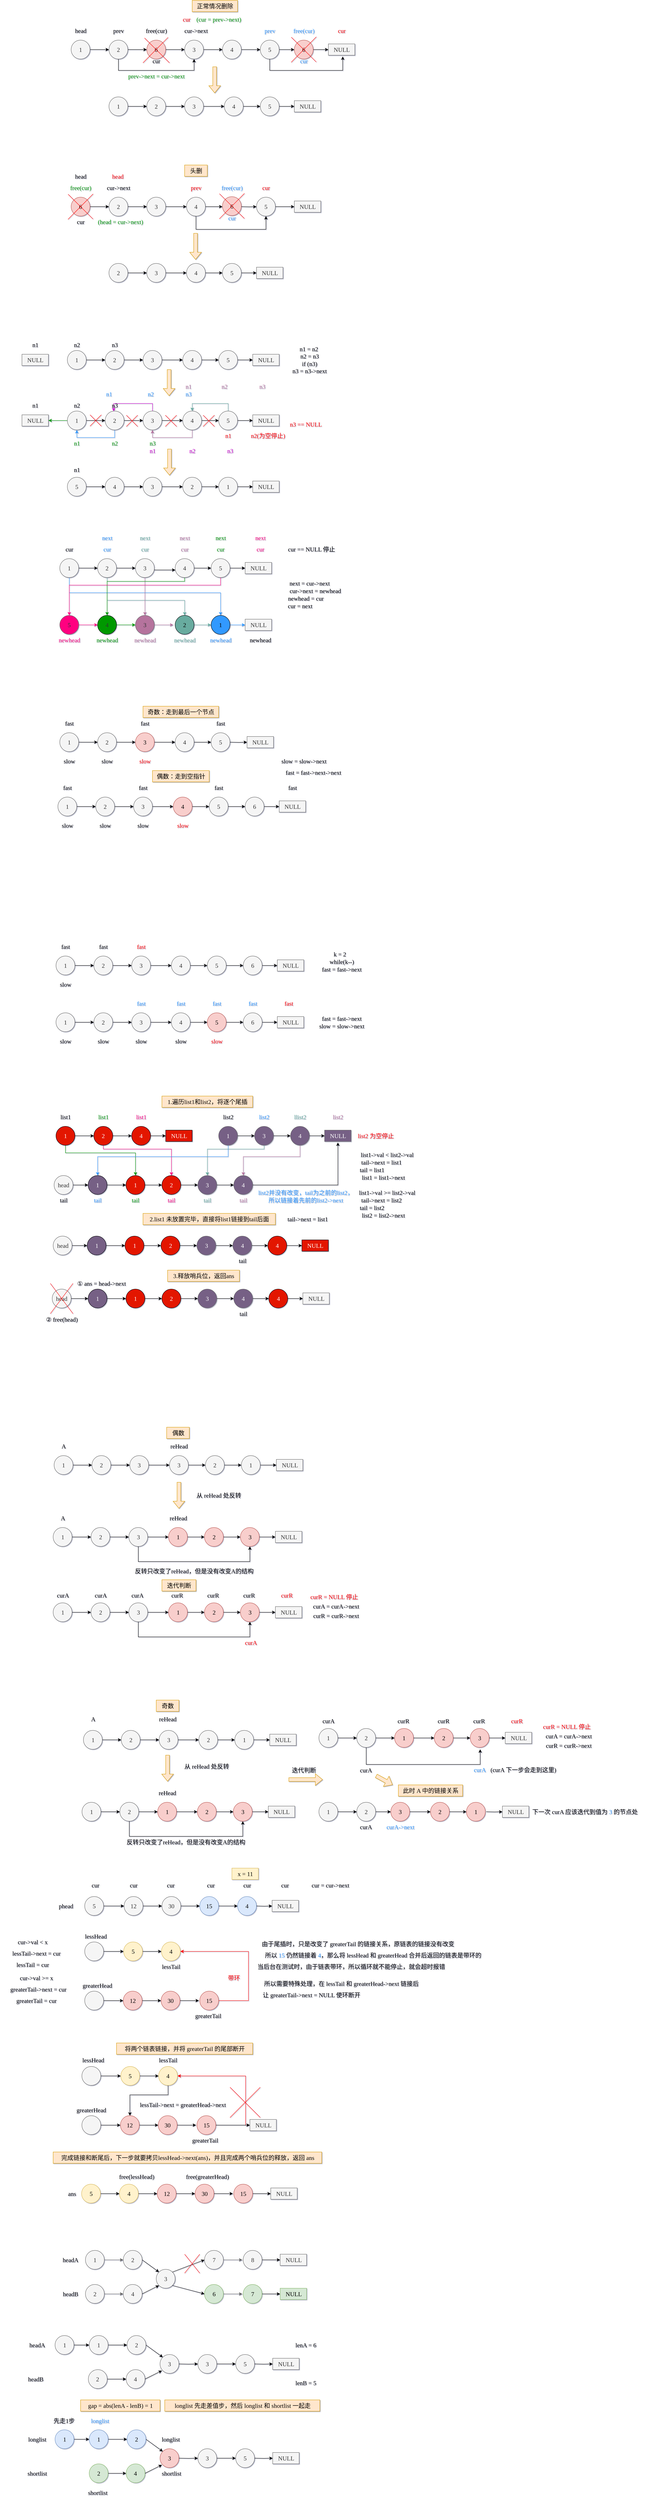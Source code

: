 <mxfile version="20.2.3" type="device"><diagram id="2OS4Hvf_4tE5XmqT7Y9n" name="第 1 页"><mxGraphModel dx="1038" dy="649" grid="1" gridSize="10" guides="1" tooltips="1" connect="1" arrows="1" fold="1" page="1" pageScale="1" pageWidth="1900" pageHeight="50000" math="0" shadow="1"><root><mxCell id="0"/><mxCell id="1" parent="0"/><mxCell id="ZEGE8ZJFPoz9UDz3Bi-P-8" value="" style="edgeStyle=orthogonalEdgeStyle;rounded=0;orthogonalLoop=1;jettySize=auto;html=1;fontFamily=Comic Sans MS;fontSize=16;" parent="1" source="ZEGE8ZJFPoz9UDz3Bi-P-1" target="ZEGE8ZJFPoz9UDz3Bi-P-2" edge="1"><mxGeometry relative="1" as="geometry"/></mxCell><mxCell id="ZEGE8ZJFPoz9UDz3Bi-P-1" value="1" style="ellipse;whiteSpace=wrap;html=1;aspect=fixed;fontFamily=Comic Sans MS;fontSize=16;fillColor=#f5f5f5;strokeColor=#666666;fontColor=#333333;" parent="1" vertex="1"><mxGeometry x="220" y="240" width="50" height="50" as="geometry"/></mxCell><mxCell id="ZEGE8ZJFPoz9UDz3Bi-P-9" value="" style="edgeStyle=orthogonalEdgeStyle;rounded=0;orthogonalLoop=1;jettySize=auto;html=1;fontFamily=Comic Sans MS;fontSize=16;" parent="1" source="ZEGE8ZJFPoz9UDz3Bi-P-2" target="ZEGE8ZJFPoz9UDz3Bi-P-3" edge="1"><mxGeometry relative="1" as="geometry"/></mxCell><mxCell id="ZEGE8ZJFPoz9UDz3Bi-P-18" style="edgeStyle=orthogonalEdgeStyle;rounded=0;orthogonalLoop=1;jettySize=auto;html=1;entryX=0.5;entryY=1;entryDx=0;entryDy=0;fontFamily=Comic Sans MS;fontSize=16;" parent="1" source="ZEGE8ZJFPoz9UDz3Bi-P-2" target="ZEGE8ZJFPoz9UDz3Bi-P-4" edge="1"><mxGeometry relative="1" as="geometry"><Array as="points"><mxPoint x="345" y="320"/><mxPoint x="545" y="320"/></Array></mxGeometry></mxCell><mxCell id="ZEGE8ZJFPoz9UDz3Bi-P-2" value="2" style="ellipse;whiteSpace=wrap;html=1;aspect=fixed;fontFamily=Comic Sans MS;fontSize=16;fillColor=#f5f5f5;fontColor=#333333;strokeColor=#666666;" parent="1" vertex="1"><mxGeometry x="320" y="240" width="50" height="50" as="geometry"/></mxCell><mxCell id="ZEGE8ZJFPoz9UDz3Bi-P-10" value="" style="edgeStyle=orthogonalEdgeStyle;rounded=0;orthogonalLoop=1;jettySize=auto;html=1;fontFamily=Comic Sans MS;fontSize=16;" parent="1" source="ZEGE8ZJFPoz9UDz3Bi-P-3" target="ZEGE8ZJFPoz9UDz3Bi-P-4" edge="1"><mxGeometry relative="1" as="geometry"/></mxCell><mxCell id="ZEGE8ZJFPoz9UDz3Bi-P-3" value="6" style="ellipse;whiteSpace=wrap;html=1;aspect=fixed;fontFamily=Comic Sans MS;fontSize=16;fillColor=#f8cecc;strokeColor=#b85450;" parent="1" vertex="1"><mxGeometry x="420" y="240" width="50" height="50" as="geometry"/></mxCell><mxCell id="ZEGE8ZJFPoz9UDz3Bi-P-11" value="" style="edgeStyle=orthogonalEdgeStyle;rounded=0;orthogonalLoop=1;jettySize=auto;html=1;fontFamily=Comic Sans MS;fontSize=16;" parent="1" source="ZEGE8ZJFPoz9UDz3Bi-P-4" target="ZEGE8ZJFPoz9UDz3Bi-P-5" edge="1"><mxGeometry relative="1" as="geometry"/></mxCell><mxCell id="ZEGE8ZJFPoz9UDz3Bi-P-4" value="3" style="ellipse;whiteSpace=wrap;html=1;aspect=fixed;fontFamily=Comic Sans MS;fontSize=16;fillColor=#f5f5f5;fontColor=#333333;strokeColor=#666666;" parent="1" vertex="1"><mxGeometry x="520" y="240" width="50" height="50" as="geometry"/></mxCell><mxCell id="ZEGE8ZJFPoz9UDz3Bi-P-12" value="" style="edgeStyle=orthogonalEdgeStyle;rounded=0;orthogonalLoop=1;jettySize=auto;html=1;fontFamily=Comic Sans MS;fontSize=16;" parent="1" source="ZEGE8ZJFPoz9UDz3Bi-P-5" target="ZEGE8ZJFPoz9UDz3Bi-P-6" edge="1"><mxGeometry relative="1" as="geometry"/></mxCell><mxCell id="ZEGE8ZJFPoz9UDz3Bi-P-5" value="4" style="ellipse;whiteSpace=wrap;html=1;aspect=fixed;fontFamily=Comic Sans MS;fontSize=16;fillColor=#f5f5f5;fontColor=#333333;strokeColor=#666666;" parent="1" vertex="1"><mxGeometry x="620" y="240" width="50" height="50" as="geometry"/></mxCell><mxCell id="ZEGE8ZJFPoz9UDz3Bi-P-13" value="" style="edgeStyle=orthogonalEdgeStyle;rounded=0;orthogonalLoop=1;jettySize=auto;html=1;fontFamily=Comic Sans MS;fontSize=16;" parent="1" source="ZEGE8ZJFPoz9UDz3Bi-P-6" target="ZEGE8ZJFPoz9UDz3Bi-P-7" edge="1"><mxGeometry relative="1" as="geometry"/></mxCell><mxCell id="ZEGE8ZJFPoz9UDz3Bi-P-32" style="edgeStyle=orthogonalEdgeStyle;rounded=0;orthogonalLoop=1;jettySize=auto;html=1;entryX=0.543;entryY=1.107;entryDx=0;entryDy=0;entryPerimeter=0;fontFamily=Comic Sans MS;fontSize=16;fontColor=#000000;strokeColor=#000000;" parent="1" source="ZEGE8ZJFPoz9UDz3Bi-P-6" target="ZEGE8ZJFPoz9UDz3Bi-P-30" edge="1"><mxGeometry relative="1" as="geometry"><Array as="points"><mxPoint x="745" y="320"/><mxPoint x="938" y="320"/></Array></mxGeometry></mxCell><mxCell id="ZEGE8ZJFPoz9UDz3Bi-P-6" value="5" style="ellipse;whiteSpace=wrap;html=1;aspect=fixed;fontFamily=Comic Sans MS;fontSize=16;fillColor=#f5f5f5;fontColor=#333333;strokeColor=#666666;" parent="1" vertex="1"><mxGeometry x="720" y="240" width="50" height="50" as="geometry"/></mxCell><mxCell id="ZEGE8ZJFPoz9UDz3Bi-P-31" value="" style="edgeStyle=orthogonalEdgeStyle;rounded=0;orthogonalLoop=1;jettySize=auto;html=1;fontFamily=Comic Sans MS;fontSize=16;fontColor=#000000;strokeColor=#000000;" parent="1" source="ZEGE8ZJFPoz9UDz3Bi-P-7" target="ZEGE8ZJFPoz9UDz3Bi-P-30" edge="1"><mxGeometry relative="1" as="geometry"/></mxCell><mxCell id="ZEGE8ZJFPoz9UDz3Bi-P-7" value="6" style="ellipse;whiteSpace=wrap;html=1;aspect=fixed;fontFamily=Comic Sans MS;fontSize=16;fillColor=#f8cecc;strokeColor=#b85450;" parent="1" vertex="1"><mxGeometry x="810" y="240" width="50" height="50" as="geometry"/></mxCell><mxCell id="ZEGE8ZJFPoz9UDz3Bi-P-15" value="prev" style="text;html=1;align=center;verticalAlign=middle;resizable=0;points=[];autosize=1;strokeColor=none;fillColor=none;fontSize=16;fontFamily=Comic Sans MS;" parent="1" vertex="1"><mxGeometry x="315" y="200" width="60" height="30" as="geometry"/></mxCell><mxCell id="ZEGE8ZJFPoz9UDz3Bi-P-16" value="cur" style="text;html=1;align=center;verticalAlign=middle;resizable=0;points=[];autosize=1;strokeColor=none;fillColor=none;fontSize=16;fontFamily=Comic Sans MS;" parent="1" vertex="1"><mxGeometry x="420" y="280" width="50" height="30" as="geometry"/></mxCell><mxCell id="ZEGE8ZJFPoz9UDz3Bi-P-17" value="cur-&amp;gt;next" style="text;html=1;align=center;verticalAlign=middle;resizable=0;points=[];autosize=1;strokeColor=none;fillColor=none;fontSize=16;fontFamily=Comic Sans MS;" parent="1" vertex="1"><mxGeometry x="505" y="200" width="90" height="30" as="geometry"/></mxCell><mxCell id="ZEGE8ZJFPoz9UDz3Bi-P-19" value="prev-&amp;gt;next = cur-&amp;gt;next" style="text;html=1;align=center;verticalAlign=middle;resizable=0;points=[];autosize=1;strokeColor=none;fillColor=none;fontSize=16;fontFamily=Comic Sans MS;fontColor=#009900;" parent="1" vertex="1"><mxGeometry x="350" y="320" width="190" height="30" as="geometry"/></mxCell><mxCell id="ZEGE8ZJFPoz9UDz3Bi-P-20" value="free(cur)" style="text;html=1;align=center;verticalAlign=middle;resizable=0;points=[];autosize=1;strokeColor=none;fillColor=none;fontSize=16;fontFamily=Comic Sans MS;" parent="1" vertex="1"><mxGeometry x="400" y="200" width="90" height="30" as="geometry"/></mxCell><mxCell id="ZEGE8ZJFPoz9UDz3Bi-P-22" value="" style="endArrow=none;html=1;rounded=0;fontFamily=Comic Sans MS;fontSize=16;entryX=0.849;entryY=1.093;entryDx=0;entryDy=0;entryPerimeter=0;strokeColor=#FF0000;" parent="1" target="ZEGE8ZJFPoz9UDz3Bi-P-20" edge="1"><mxGeometry width="50" height="50" relative="1" as="geometry"><mxPoint x="410" y="300" as="sourcePoint"/><mxPoint x="560" y="310" as="targetPoint"/></mxGeometry></mxCell><mxCell id="ZEGE8ZJFPoz9UDz3Bi-P-23" value="" style="endArrow=none;html=1;rounded=0;fontFamily=Comic Sans MS;fontSize=16;exitX=0.156;exitY=1.147;exitDx=0;exitDy=0;exitPerimeter=0;strokeColor=#FF0000;" parent="1" source="ZEGE8ZJFPoz9UDz3Bi-P-20" edge="1"><mxGeometry width="50" height="50" relative="1" as="geometry"><mxPoint x="410" y="250" as="sourcePoint"/><mxPoint x="480" y="300" as="targetPoint"/></mxGeometry></mxCell><mxCell id="ZEGE8ZJFPoz9UDz3Bi-P-24" value="(cur = prev-&amp;gt;next)" style="text;html=1;align=center;verticalAlign=middle;resizable=0;points=[];autosize=1;fontSize=16;fontFamily=Comic Sans MS;fontColor=#009900;" parent="1" vertex="1"><mxGeometry x="530" y="170" width="160" height="30" as="geometry"/></mxCell><mxCell id="ZEGE8ZJFPoz9UDz3Bi-P-25" value="&lt;font color=&quot;#ff0000&quot;&gt;cur&lt;/font&gt;" style="text;html=1;align=center;verticalAlign=middle;resizable=0;points=[];autosize=1;strokeColor=none;fillColor=none;fontSize=16;fontFamily=Comic Sans MS;fontColor=#009900;" parent="1" vertex="1"><mxGeometry x="500" y="170" width="50" height="30" as="geometry"/></mxCell><mxCell id="ZEGE8ZJFPoz9UDz3Bi-P-26" value="&lt;font color=&quot;#3399ff&quot;&gt;prev&lt;/font&gt;" style="text;html=1;align=center;verticalAlign=middle;resizable=0;points=[];autosize=1;strokeColor=none;fillColor=none;fontSize=16;fontFamily=Comic Sans MS;fontColor=#FF0000;" parent="1" vertex="1"><mxGeometry x="715" y="200" width="60" height="30" as="geometry"/></mxCell><mxCell id="ZEGE8ZJFPoz9UDz3Bi-P-27" value="cur" style="text;html=1;align=center;verticalAlign=middle;resizable=0;points=[];autosize=1;strokeColor=none;fillColor=none;fontSize=16;fontFamily=Comic Sans MS;fontColor=#3399FF;" parent="1" vertex="1"><mxGeometry x="810" y="280" width="50" height="30" as="geometry"/></mxCell><mxCell id="ZEGE8ZJFPoz9UDz3Bi-P-30" value="NULL" style="text;html=1;align=center;verticalAlign=middle;resizable=0;points=[];autosize=1;strokeColor=#666666;fillColor=#f5f5f5;fontSize=16;fontFamily=Comic Sans MS;fontColor=#333333;" parent="1" vertex="1"><mxGeometry x="900" y="250" width="70" height="30" as="geometry"/></mxCell><mxCell id="ZEGE8ZJFPoz9UDz3Bi-P-33" value="free(cur)" style="text;html=1;align=center;verticalAlign=middle;resizable=0;points=[];autosize=1;strokeColor=none;fillColor=none;fontSize=16;fontFamily=Comic Sans MS;fontColor=#3399FF;" parent="1" vertex="1"><mxGeometry x="790" y="200" width="90" height="30" as="geometry"/></mxCell><mxCell id="ZEGE8ZJFPoz9UDz3Bi-P-34" value="&lt;font color=&quot;#ff0000&quot;&gt;cur&lt;/font&gt;" style="text;html=1;align=center;verticalAlign=middle;resizable=0;points=[];autosize=1;strokeColor=none;fillColor=none;fontSize=16;fontFamily=Comic Sans MS;fontColor=#3399FF;" parent="1" vertex="1"><mxGeometry x="910" y="200" width="50" height="30" as="geometry"/></mxCell><mxCell id="ZEGE8ZJFPoz9UDz3Bi-P-35" value="" style="endArrow=none;html=1;rounded=0;fontFamily=Comic Sans MS;fontSize=16;exitX=0.156;exitY=1.147;exitDx=0;exitDy=0;exitPerimeter=0;strokeColor=#FF0000;" parent="1" edge="1"><mxGeometry width="50" height="50" relative="1" as="geometry"><mxPoint x="802.02" y="232.21" as="sourcePoint"/><mxPoint x="867.98" y="297.8" as="targetPoint"/></mxGeometry></mxCell><mxCell id="ZEGE8ZJFPoz9UDz3Bi-P-36" value="" style="endArrow=none;html=1;rounded=0;fontFamily=Comic Sans MS;fontSize=16;entryX=0.849;entryY=1.093;entryDx=0;entryDy=0;entryPerimeter=0;strokeColor=#FF0000;" parent="1" edge="1"><mxGeometry width="50" height="50" relative="1" as="geometry"><mxPoint x="801.8" y="298.61" as="sourcePoint"/><mxPoint x="868.21" y="231.4" as="targetPoint"/></mxGeometry></mxCell><mxCell id="ZEGE8ZJFPoz9UDz3Bi-P-37" value="" style="edgeStyle=orthogonalEdgeStyle;rounded=0;orthogonalLoop=1;jettySize=auto;html=1;fontFamily=Comic Sans MS;fontSize=16;" parent="1" source="ZEGE8ZJFPoz9UDz3Bi-P-38" target="ZEGE8ZJFPoz9UDz3Bi-P-41" edge="1"><mxGeometry relative="1" as="geometry"/></mxCell><mxCell id="ZEGE8ZJFPoz9UDz3Bi-P-38" value="1" style="ellipse;whiteSpace=wrap;html=1;aspect=fixed;fontFamily=Comic Sans MS;fontSize=16;fillColor=#f5f5f5;fontColor=#333333;strokeColor=#666666;" parent="1" vertex="1"><mxGeometry x="320" y="390" width="50" height="50" as="geometry"/></mxCell><mxCell id="ZEGE8ZJFPoz9UDz3Bi-P-39" value="" style="edgeStyle=orthogonalEdgeStyle;rounded=0;orthogonalLoop=1;jettySize=auto;html=1;fontFamily=Comic Sans MS;fontSize=16;" parent="1" source="ZEGE8ZJFPoz9UDz3Bi-P-41" edge="1"><mxGeometry relative="1" as="geometry"><mxPoint x="520" y="415" as="targetPoint"/></mxGeometry></mxCell><mxCell id="ZEGE8ZJFPoz9UDz3Bi-P-41" value="2" style="ellipse;whiteSpace=wrap;html=1;aspect=fixed;fontFamily=Comic Sans MS;fontSize=16;fillColor=#f5f5f5;fontColor=#333333;strokeColor=#666666;" parent="1" vertex="1"><mxGeometry x="420" y="390" width="50" height="50" as="geometry"/></mxCell><mxCell id="ZEGE8ZJFPoz9UDz3Bi-P-44" value="" style="edgeStyle=orthogonalEdgeStyle;rounded=0;orthogonalLoop=1;jettySize=auto;html=1;fontFamily=Comic Sans MS;fontSize=16;" parent="1" source="ZEGE8ZJFPoz9UDz3Bi-P-45" target="ZEGE8ZJFPoz9UDz3Bi-P-47" edge="1"><mxGeometry relative="1" as="geometry"/></mxCell><mxCell id="ZEGE8ZJFPoz9UDz3Bi-P-45" value="3" style="ellipse;whiteSpace=wrap;html=1;aspect=fixed;fontFamily=Comic Sans MS;fontSize=16;fillColor=#f5f5f5;fontColor=#333333;strokeColor=#666666;" parent="1" vertex="1"><mxGeometry x="520" y="390" width="50" height="50" as="geometry"/></mxCell><mxCell id="ZEGE8ZJFPoz9UDz3Bi-P-46" value="" style="edgeStyle=orthogonalEdgeStyle;rounded=0;orthogonalLoop=1;jettySize=auto;html=1;fontFamily=Comic Sans MS;fontSize=16;" parent="1" source="ZEGE8ZJFPoz9UDz3Bi-P-47" target="ZEGE8ZJFPoz9UDz3Bi-P-50" edge="1"><mxGeometry relative="1" as="geometry"/></mxCell><mxCell id="ZEGE8ZJFPoz9UDz3Bi-P-47" value="4" style="ellipse;whiteSpace=wrap;html=1;aspect=fixed;fontFamily=Comic Sans MS;fontSize=16;fillColor=#f5f5f5;fontColor=#333333;strokeColor=#666666;" parent="1" vertex="1"><mxGeometry x="625" y="390" width="50" height="50" as="geometry"/></mxCell><mxCell id="ZEGE8ZJFPoz9UDz3Bi-P-48" value="" style="edgeStyle=orthogonalEdgeStyle;rounded=0;orthogonalLoop=1;jettySize=auto;html=1;fontFamily=Comic Sans MS;fontSize=16;" parent="1" source="ZEGE8ZJFPoz9UDz3Bi-P-50" edge="1"><mxGeometry relative="1" as="geometry"><mxPoint x="810" y="415" as="targetPoint"/></mxGeometry></mxCell><mxCell id="ZEGE8ZJFPoz9UDz3Bi-P-50" value="5" style="ellipse;whiteSpace=wrap;html=1;aspect=fixed;fontFamily=Comic Sans MS;fontSize=16;fillColor=#f5f5f5;fontColor=#333333;strokeColor=#666666;" parent="1" vertex="1"><mxGeometry x="720" y="390" width="50" height="50" as="geometry"/></mxCell><mxCell id="ZEGE8ZJFPoz9UDz3Bi-P-65" value="NULL" style="text;html=1;align=center;verticalAlign=middle;resizable=0;points=[];autosize=1;strokeColor=#666666;fillColor=#f5f5f5;fontSize=16;fontFamily=Comic Sans MS;fontColor=#333333;" parent="1" vertex="1"><mxGeometry x="810" y="400" width="70" height="30" as="geometry"/></mxCell><mxCell id="ZEGE8ZJFPoz9UDz3Bi-P-70" value="" style="shape=flexArrow;endArrow=classic;html=1;rounded=0;fontFamily=Comic Sans MS;fontSize=16;fontColor=#FF0000;strokeColor=#d79b00;fillColor=#ffe6cc;" parent="1" edge="1"><mxGeometry width="50" height="50" relative="1" as="geometry"><mxPoint x="599.5" y="310" as="sourcePoint"/><mxPoint x="599.5" y="380" as="targetPoint"/></mxGeometry></mxCell><mxCell id="ZEGE8ZJFPoz9UDz3Bi-P-71" value="正常情况删除" style="text;html=1;align=center;verticalAlign=middle;resizable=0;points=[];autosize=1;strokeColor=#d79b00;fillColor=#ffe6cc;fontSize=16;fontFamily=Comic Sans MS;" parent="1" vertex="1"><mxGeometry x="540" y="135" width="120" height="30" as="geometry"/></mxCell><mxCell id="ZEGE8ZJFPoz9UDz3Bi-P-73" value="" style="edgeStyle=orthogonalEdgeStyle;rounded=0;orthogonalLoop=1;jettySize=auto;html=1;fontFamily=Comic Sans MS;fontSize=16;" parent="1" source="ZEGE8ZJFPoz9UDz3Bi-P-74" target="ZEGE8ZJFPoz9UDz3Bi-P-77" edge="1"><mxGeometry relative="1" as="geometry"/></mxCell><mxCell id="ZEGE8ZJFPoz9UDz3Bi-P-74" value="6" style="ellipse;whiteSpace=wrap;html=1;aspect=fixed;fontFamily=Comic Sans MS;fontSize=16;fillColor=#f8cecc;strokeColor=#b85450;" parent="1" vertex="1"><mxGeometry x="220" y="655" width="50" height="50" as="geometry"/></mxCell><mxCell id="ZEGE8ZJFPoz9UDz3Bi-P-75" value="" style="edgeStyle=orthogonalEdgeStyle;rounded=0;orthogonalLoop=1;jettySize=auto;html=1;fontFamily=Comic Sans MS;fontSize=16;" parent="1" source="ZEGE8ZJFPoz9UDz3Bi-P-77" edge="1"><mxGeometry relative="1" as="geometry"><mxPoint x="420" y="680" as="targetPoint"/></mxGeometry></mxCell><mxCell id="ZEGE8ZJFPoz9UDz3Bi-P-77" value="2" style="ellipse;whiteSpace=wrap;html=1;aspect=fixed;fontFamily=Comic Sans MS;fontSize=16;fillColor=#f5f5f5;fontColor=#333333;strokeColor=#666666;" parent="1" vertex="1"><mxGeometry x="320" y="655" width="50" height="50" as="geometry"/></mxCell><mxCell id="ZEGE8ZJFPoz9UDz3Bi-P-141" style="edgeStyle=orthogonalEdgeStyle;rounded=0;orthogonalLoop=1;jettySize=auto;html=1;entryX=0;entryY=0.5;entryDx=0;entryDy=0;fontFamily=Comic Sans MS;fontSize=16;fontColor=#009900;strokeColor=#000000;" parent="1" source="ZEGE8ZJFPoz9UDz3Bi-P-81" target="ZEGE8ZJFPoz9UDz3Bi-P-86" edge="1"><mxGeometry relative="1" as="geometry"/></mxCell><mxCell id="ZEGE8ZJFPoz9UDz3Bi-P-81" value="3" style="ellipse;whiteSpace=wrap;html=1;aspect=fixed;fontFamily=Comic Sans MS;fontSize=16;fillColor=#f5f5f5;fontColor=#333333;strokeColor=#666666;" parent="1" vertex="1"><mxGeometry x="420" y="655" width="50" height="50" as="geometry"/></mxCell><mxCell id="ZEGE8ZJFPoz9UDz3Bi-P-84" value="" style="edgeStyle=orthogonalEdgeStyle;rounded=0;orthogonalLoop=1;jettySize=auto;html=1;fontFamily=Comic Sans MS;fontSize=16;" parent="1" source="ZEGE8ZJFPoz9UDz3Bi-P-86" edge="1"><mxGeometry relative="1" as="geometry"><mxPoint x="620" y="680" as="targetPoint"/></mxGeometry></mxCell><mxCell id="ZEGE8ZJFPoz9UDz3Bi-P-129" style="edgeStyle=orthogonalEdgeStyle;rounded=0;orthogonalLoop=1;jettySize=auto;html=1;entryX=0.5;entryY=1;entryDx=0;entryDy=0;fontFamily=Comic Sans MS;fontSize=16;fontColor=#009900;strokeColor=#000000;" parent="1" source="ZEGE8ZJFPoz9UDz3Bi-P-86" target="ZEGE8ZJFPoz9UDz3Bi-P-128" edge="1"><mxGeometry relative="1" as="geometry"><Array as="points"><mxPoint x="550" y="740"/><mxPoint x="735" y="740"/></Array></mxGeometry></mxCell><mxCell id="ZEGE8ZJFPoz9UDz3Bi-P-86" value="4" style="ellipse;whiteSpace=wrap;html=1;aspect=fixed;fontFamily=Comic Sans MS;fontSize=16;fillColor=#f5f5f5;fontColor=#333333;strokeColor=#666666;" parent="1" vertex="1"><mxGeometry x="525" y="655" width="50" height="50" as="geometry"/></mxCell><mxCell id="ZEGE8ZJFPoz9UDz3Bi-P-87" value="" style="edgeStyle=orthogonalEdgeStyle;rounded=0;orthogonalLoop=1;jettySize=auto;html=1;fontFamily=Comic Sans MS;fontSize=16;fontColor=#000000;strokeColor=#000000;entryX=0;entryY=0.5;entryDx=0;entryDy=0;" parent="1" target="ZEGE8ZJFPoz9UDz3Bi-P-128" edge="1"><mxGeometry relative="1" as="geometry"><mxPoint x="670" y="680" as="sourcePoint"/><mxPoint x="705" y="680" as="targetPoint"/></mxGeometry></mxCell><mxCell id="ZEGE8ZJFPoz9UDz3Bi-P-99" value="cur" style="text;html=1;align=center;verticalAlign=middle;resizable=0;points=[];autosize=1;strokeColor=none;fillColor=none;fontSize=16;fontFamily=Comic Sans MS;fontColor=#3399FF;" parent="1" vertex="1"><mxGeometry x="620" y="695" width="50" height="30" as="geometry"/></mxCell><mxCell id="ZEGE8ZJFPoz9UDz3Bi-P-101" value="free(cur)" style="text;html=1;align=center;verticalAlign=middle;resizable=0;points=[];autosize=1;strokeColor=none;fillColor=none;fontSize=16;fontFamily=Comic Sans MS;fontColor=#3399FF;" parent="1" vertex="1"><mxGeometry x="600" y="615" width="90" height="30" as="geometry"/></mxCell><mxCell id="ZEGE8ZJFPoz9UDz3Bi-P-102" value="&lt;font color=&quot;#ff0000&quot;&gt;cur&lt;/font&gt;" style="text;html=1;align=center;verticalAlign=middle;resizable=0;points=[];autosize=1;strokeColor=none;fillColor=none;fontSize=16;fontFamily=Comic Sans MS;fontColor=#3399FF;" parent="1" vertex="1"><mxGeometry x="710" y="615" width="50" height="30" as="geometry"/></mxCell><mxCell id="ZEGE8ZJFPoz9UDz3Bi-P-107" value="" style="edgeStyle=orthogonalEdgeStyle;rounded=0;orthogonalLoop=1;jettySize=auto;html=1;fontFamily=Comic Sans MS;fontSize=16;" parent="1" source="ZEGE8ZJFPoz9UDz3Bi-P-108" edge="1"><mxGeometry relative="1" as="geometry"><mxPoint x="420" y="855" as="targetPoint"/></mxGeometry></mxCell><mxCell id="ZEGE8ZJFPoz9UDz3Bi-P-108" value="2" style="ellipse;whiteSpace=wrap;html=1;aspect=fixed;fontFamily=Comic Sans MS;fontSize=16;fillColor=#f5f5f5;fontColor=#333333;strokeColor=#666666;" parent="1" vertex="1"><mxGeometry x="320" y="830" width="50" height="50" as="geometry"/></mxCell><mxCell id="ZEGE8ZJFPoz9UDz3Bi-P-109" value="" style="edgeStyle=orthogonalEdgeStyle;rounded=0;orthogonalLoop=1;jettySize=auto;html=1;fontFamily=Comic Sans MS;fontSize=16;" parent="1" source="ZEGE8ZJFPoz9UDz3Bi-P-110" target="ZEGE8ZJFPoz9UDz3Bi-P-112" edge="1"><mxGeometry relative="1" as="geometry"/></mxCell><mxCell id="ZEGE8ZJFPoz9UDz3Bi-P-110" value="3" style="ellipse;whiteSpace=wrap;html=1;aspect=fixed;fontFamily=Comic Sans MS;fontSize=16;fillColor=#f5f5f5;fontColor=#333333;strokeColor=#666666;" parent="1" vertex="1"><mxGeometry x="420" y="830" width="50" height="50" as="geometry"/></mxCell><mxCell id="ZEGE8ZJFPoz9UDz3Bi-P-111" value="" style="edgeStyle=orthogonalEdgeStyle;rounded=0;orthogonalLoop=1;jettySize=auto;html=1;fontFamily=Comic Sans MS;fontSize=16;" parent="1" source="ZEGE8ZJFPoz9UDz3Bi-P-112" target="ZEGE8ZJFPoz9UDz3Bi-P-114" edge="1"><mxGeometry relative="1" as="geometry"/></mxCell><mxCell id="ZEGE8ZJFPoz9UDz3Bi-P-112" value="4" style="ellipse;whiteSpace=wrap;html=1;aspect=fixed;fontFamily=Comic Sans MS;fontSize=16;fillColor=#f5f5f5;fontColor=#333333;strokeColor=#666666;" parent="1" vertex="1"><mxGeometry x="525" y="830" width="50" height="50" as="geometry"/></mxCell><mxCell id="ZEGE8ZJFPoz9UDz3Bi-P-113" value="" style="edgeStyle=orthogonalEdgeStyle;rounded=0;orthogonalLoop=1;jettySize=auto;html=1;fontFamily=Comic Sans MS;fontSize=16;" parent="1" source="ZEGE8ZJFPoz9UDz3Bi-P-114" edge="1"><mxGeometry relative="1" as="geometry"><mxPoint x="710" y="855" as="targetPoint"/></mxGeometry></mxCell><mxCell id="ZEGE8ZJFPoz9UDz3Bi-P-114" value="5" style="ellipse;whiteSpace=wrap;html=1;aspect=fixed;fontFamily=Comic Sans MS;fontSize=16;fillColor=#f5f5f5;fontColor=#333333;strokeColor=#666666;" parent="1" vertex="1"><mxGeometry x="620" y="830" width="50" height="50" as="geometry"/></mxCell><mxCell id="ZEGE8ZJFPoz9UDz3Bi-P-115" value="NULL" style="text;html=1;align=center;verticalAlign=middle;resizable=0;points=[];autosize=1;strokeColor=#666666;fillColor=#f5f5f5;fontSize=16;fontFamily=Comic Sans MS;fontColor=#333333;" parent="1" vertex="1"><mxGeometry x="710" y="840" width="70" height="30" as="geometry"/></mxCell><mxCell id="ZEGE8ZJFPoz9UDz3Bi-P-116" value="" style="shape=flexArrow;endArrow=classic;html=1;rounded=0;fontFamily=Comic Sans MS;fontSize=16;fontColor=#FF0000;strokeColor=#d79b00;fillColor=#ffe6cc;" parent="1" edge="1"><mxGeometry width="50" height="50" relative="1" as="geometry"><mxPoint x="549" y="750" as="sourcePoint"/><mxPoint x="549" y="820" as="targetPoint"/></mxGeometry></mxCell><mxCell id="ZEGE8ZJFPoz9UDz3Bi-P-117" value="头删" style="text;html=1;align=center;verticalAlign=middle;resizable=0;points=[];autosize=1;strokeColor=#d79b00;fillColor=#ffe6cc;fontSize=16;fontFamily=Comic Sans MS;" parent="1" vertex="1"><mxGeometry x="520" y="570" width="60" height="30" as="geometry"/></mxCell><mxCell id="ZEGE8ZJFPoz9UDz3Bi-P-118" value="" style="endArrow=none;html=1;rounded=0;fontFamily=Comic Sans MS;fontSize=16;entryX=0.849;entryY=1.093;entryDx=0;entryDy=0;entryPerimeter=0;strokeColor=#FF0000;" parent="1" edge="1"><mxGeometry width="50" height="50" relative="1" as="geometry"><mxPoint x="211.8" y="713.61" as="sourcePoint"/><mxPoint x="278.21" y="646.4" as="targetPoint"/></mxGeometry></mxCell><mxCell id="ZEGE8ZJFPoz9UDz3Bi-P-119" value="" style="endArrow=none;html=1;rounded=0;fontFamily=Comic Sans MS;fontSize=16;exitX=0.156;exitY=1.147;exitDx=0;exitDy=0;exitPerimeter=0;strokeColor=#FF0000;" parent="1" edge="1"><mxGeometry width="50" height="50" relative="1" as="geometry"><mxPoint x="212.02" y="647.21" as="sourcePoint"/><mxPoint x="277.98" y="712.8" as="targetPoint"/></mxGeometry></mxCell><mxCell id="ZEGE8ZJFPoz9UDz3Bi-P-120" value="prev" style="text;html=1;align=center;verticalAlign=middle;resizable=0;points=[];autosize=1;strokeColor=none;fillColor=none;fontSize=16;fontFamily=Comic Sans MS;fontColor=#FF0000;" parent="1" vertex="1"><mxGeometry x="520" y="615" width="60" height="30" as="geometry"/></mxCell><mxCell id="ZEGE8ZJFPoz9UDz3Bi-P-121" value="&lt;font color=&quot;#000000&quot;&gt;cur&lt;/font&gt;" style="text;html=1;align=center;verticalAlign=middle;resizable=0;points=[];autosize=1;strokeColor=none;fillColor=none;fontSize=16;fontFamily=Comic Sans MS;fontColor=#FF0000;" parent="1" vertex="1"><mxGeometry x="220" y="705" width="50" height="30" as="geometry"/></mxCell><mxCell id="ZEGE8ZJFPoz9UDz3Bi-P-122" value="cur-&amp;gt;next" style="text;html=1;align=center;verticalAlign=middle;resizable=0;points=[];autosize=1;strokeColor=none;fillColor=none;fontSize=16;fontFamily=Comic Sans MS;fontColor=#000000;" parent="1" vertex="1"><mxGeometry x="300" y="615" width="90" height="30" as="geometry"/></mxCell><mxCell id="ZEGE8ZJFPoz9UDz3Bi-P-123" value="head" style="text;html=1;align=center;verticalAlign=middle;resizable=0;points=[];autosize=1;strokeColor=none;fillColor=none;fontSize=16;fontFamily=Comic Sans MS;fontColor=#000000;" parent="1" vertex="1"><mxGeometry x="215" y="200" width="60" height="30" as="geometry"/></mxCell><mxCell id="ZEGE8ZJFPoz9UDz3Bi-P-124" value="head" style="text;html=1;align=center;verticalAlign=middle;resizable=0;points=[];autosize=1;strokeColor=none;fillColor=none;fontSize=16;fontFamily=Comic Sans MS;fontColor=#000000;" parent="1" vertex="1"><mxGeometry x="215" y="585" width="60" height="30" as="geometry"/></mxCell><mxCell id="ZEGE8ZJFPoz9UDz3Bi-P-125" value="&lt;font color=&quot;#ff0000&quot;&gt;head&amp;nbsp;&lt;/font&gt;" style="text;html=1;align=center;verticalAlign=middle;resizable=0;points=[];autosize=1;strokeColor=none;fillColor=none;fontSize=16;fontFamily=Comic Sans MS;fontColor=#000000;" parent="1" vertex="1"><mxGeometry x="315" y="585" width="60" height="30" as="geometry"/></mxCell><mxCell id="ZEGE8ZJFPoz9UDz3Bi-P-126" value="&lt;font color=&quot;#009900&quot;&gt;(head = cur-&amp;gt;next)&lt;/font&gt;" style="text;html=1;align=center;verticalAlign=middle;resizable=0;points=[];autosize=1;strokeColor=none;fillColor=none;fontSize=16;fontFamily=Comic Sans MS;fontColor=#FF0000;" parent="1" vertex="1"><mxGeometry x="270" y="705" width="160" height="30" as="geometry"/></mxCell><mxCell id="ZEGE8ZJFPoz9UDz3Bi-P-132" value="" style="edgeStyle=orthogonalEdgeStyle;rounded=0;orthogonalLoop=1;jettySize=auto;html=1;fontFamily=Comic Sans MS;fontSize=16;fontColor=#009900;strokeColor=#000000;" parent="1" source="ZEGE8ZJFPoz9UDz3Bi-P-128" target="ZEGE8ZJFPoz9UDz3Bi-P-131" edge="1"><mxGeometry relative="1" as="geometry"/></mxCell><mxCell id="ZEGE8ZJFPoz9UDz3Bi-P-128" value="5" style="ellipse;whiteSpace=wrap;html=1;aspect=fixed;fontFamily=Comic Sans MS;fontSize=16;fillColor=#f5f5f5;fontColor=#333333;strokeColor=#666666;" parent="1" vertex="1"><mxGeometry x="710" y="655" width="50" height="50" as="geometry"/></mxCell><mxCell id="ZEGE8ZJFPoz9UDz3Bi-P-131" value="NULL" style="text;html=1;align=center;verticalAlign=middle;resizable=0;points=[];autosize=1;strokeColor=#666666;fillColor=#f5f5f5;fontSize=16;fontFamily=Comic Sans MS;fontColor=#333333;" parent="1" vertex="1"><mxGeometry x="810" y="665" width="70" height="30" as="geometry"/></mxCell><mxCell id="ZEGE8ZJFPoz9UDz3Bi-P-137" value="6" style="ellipse;whiteSpace=wrap;html=1;aspect=fixed;fontFamily=Comic Sans MS;fontSize=16;fillColor=#f8cecc;strokeColor=#b85450;" parent="1" vertex="1"><mxGeometry x="619.99" y="653.6" width="50" height="50" as="geometry"/></mxCell><mxCell id="ZEGE8ZJFPoz9UDz3Bi-P-138" value="" style="endArrow=none;html=1;rounded=0;fontFamily=Comic Sans MS;fontSize=16;entryX=0.849;entryY=1.093;entryDx=0;entryDy=0;entryPerimeter=0;strokeColor=#FF0000;" parent="1" edge="1"><mxGeometry width="50" height="50" relative="1" as="geometry"><mxPoint x="611.79" y="712.21" as="sourcePoint"/><mxPoint x="678.2" y="645.0" as="targetPoint"/></mxGeometry></mxCell><mxCell id="ZEGE8ZJFPoz9UDz3Bi-P-139" value="" style="endArrow=none;html=1;rounded=0;fontFamily=Comic Sans MS;fontSize=16;exitX=0.156;exitY=1.147;exitDx=0;exitDy=0;exitPerimeter=0;strokeColor=#FF0000;" parent="1" edge="1"><mxGeometry width="50" height="50" relative="1" as="geometry"><mxPoint x="612.01" y="645.81" as="sourcePoint"/><mxPoint x="677.97" y="711.4" as="targetPoint"/></mxGeometry></mxCell><mxCell id="ZEGE8ZJFPoz9UDz3Bi-P-142" value="free(cur)" style="text;html=1;align=center;verticalAlign=middle;resizable=0;points=[];autosize=1;strokeColor=none;fillColor=none;fontSize=16;fontFamily=Comic Sans MS;fontColor=#009900;" parent="1" vertex="1"><mxGeometry x="200" y="615" width="90" height="30" as="geometry"/></mxCell><mxCell id="ZEGE8ZJFPoz9UDz3Bi-P-144" value="" style="edgeStyle=orthogonalEdgeStyle;rounded=0;orthogonalLoop=1;jettySize=auto;html=1;fontFamily=Comic Sans MS;fontSize=16;" parent="1" source="ZEGE8ZJFPoz9UDz3Bi-P-145" target="ZEGE8ZJFPoz9UDz3Bi-P-147" edge="1"><mxGeometry relative="1" as="geometry"/></mxCell><mxCell id="ZEGE8ZJFPoz9UDz3Bi-P-145" value="1" style="ellipse;whiteSpace=wrap;html=1;aspect=fixed;fontFamily=Comic Sans MS;fontSize=16;fillColor=#f5f5f5;fontColor=#333333;strokeColor=#666666;" parent="1" vertex="1"><mxGeometry x="210" y="1060" width="50" height="50" as="geometry"/></mxCell><mxCell id="ZEGE8ZJFPoz9UDz3Bi-P-146" value="" style="edgeStyle=orthogonalEdgeStyle;rounded=0;orthogonalLoop=1;jettySize=auto;html=1;fontFamily=Comic Sans MS;fontSize=16;" parent="1" source="ZEGE8ZJFPoz9UDz3Bi-P-147" edge="1"><mxGeometry relative="1" as="geometry"><mxPoint x="410" y="1085" as="targetPoint"/></mxGeometry></mxCell><mxCell id="ZEGE8ZJFPoz9UDz3Bi-P-147" value="2" style="ellipse;whiteSpace=wrap;html=1;aspect=fixed;fontFamily=Comic Sans MS;fontSize=16;fillColor=#f5f5f5;fontColor=#333333;strokeColor=#666666;" parent="1" vertex="1"><mxGeometry x="310" y="1060" width="50" height="50" as="geometry"/></mxCell><mxCell id="ZEGE8ZJFPoz9UDz3Bi-P-148" value="" style="edgeStyle=orthogonalEdgeStyle;rounded=0;orthogonalLoop=1;jettySize=auto;html=1;fontFamily=Comic Sans MS;fontSize=16;" parent="1" source="ZEGE8ZJFPoz9UDz3Bi-P-149" target="ZEGE8ZJFPoz9UDz3Bi-P-151" edge="1"><mxGeometry relative="1" as="geometry"/></mxCell><mxCell id="ZEGE8ZJFPoz9UDz3Bi-P-149" value="3" style="ellipse;whiteSpace=wrap;html=1;aspect=fixed;fontFamily=Comic Sans MS;fontSize=16;fillColor=#f5f5f5;fontColor=#333333;strokeColor=#666666;" parent="1" vertex="1"><mxGeometry x="410" y="1060" width="50" height="50" as="geometry"/></mxCell><mxCell id="ZEGE8ZJFPoz9UDz3Bi-P-150" value="" style="edgeStyle=orthogonalEdgeStyle;rounded=0;orthogonalLoop=1;jettySize=auto;html=1;fontFamily=Comic Sans MS;fontSize=16;" parent="1" source="ZEGE8ZJFPoz9UDz3Bi-P-151" target="ZEGE8ZJFPoz9UDz3Bi-P-153" edge="1"><mxGeometry relative="1" as="geometry"/></mxCell><mxCell id="ZEGE8ZJFPoz9UDz3Bi-P-151" value="4" style="ellipse;whiteSpace=wrap;html=1;aspect=fixed;fontFamily=Comic Sans MS;fontSize=16;fillColor=#f5f5f5;fontColor=#333333;strokeColor=#666666;" parent="1" vertex="1"><mxGeometry x="515" y="1060" width="50" height="50" as="geometry"/></mxCell><mxCell id="ZEGE8ZJFPoz9UDz3Bi-P-152" value="" style="edgeStyle=orthogonalEdgeStyle;rounded=0;orthogonalLoop=1;jettySize=auto;html=1;fontFamily=Comic Sans MS;fontSize=16;" parent="1" source="ZEGE8ZJFPoz9UDz3Bi-P-153" edge="1"><mxGeometry relative="1" as="geometry"><mxPoint x="700" y="1085" as="targetPoint"/></mxGeometry></mxCell><mxCell id="ZEGE8ZJFPoz9UDz3Bi-P-153" value="5" style="ellipse;whiteSpace=wrap;html=1;aspect=fixed;fontFamily=Comic Sans MS;fontSize=16;fillColor=#f5f5f5;fontColor=#333333;strokeColor=#666666;" parent="1" vertex="1"><mxGeometry x="610" y="1060" width="50" height="50" as="geometry"/></mxCell><mxCell id="ZEGE8ZJFPoz9UDz3Bi-P-154" value="NULL" style="text;html=1;align=center;verticalAlign=middle;resizable=0;points=[];autosize=1;strokeColor=#666666;fillColor=#f5f5f5;fontSize=16;fontFamily=Comic Sans MS;fontColor=#333333;" parent="1" vertex="1"><mxGeometry x="700" y="1070" width="70" height="30" as="geometry"/></mxCell><mxCell id="ZEGE8ZJFPoz9UDz3Bi-P-156" value="&lt;font color=&quot;#000000&quot;&gt;n1&lt;/font&gt;" style="text;html=1;align=center;verticalAlign=middle;resizable=0;points=[];autosize=1;strokeColor=none;fillColor=none;fontSize=16;fontFamily=Comic Sans MS;fontColor=#009900;" parent="1" vertex="1"><mxGeometry x="105" y="1030" width="40" height="30" as="geometry"/></mxCell><mxCell id="ZEGE8ZJFPoz9UDz3Bi-P-157" value="NULL" style="text;html=1;align=center;verticalAlign=middle;resizable=0;points=[];autosize=1;strokeColor=#666666;fillColor=#f5f5f5;fontSize=16;fontFamily=Comic Sans MS;fontColor=#333333;" parent="1" vertex="1"><mxGeometry x="90" y="1070" width="70" height="30" as="geometry"/></mxCell><mxCell id="ZEGE8ZJFPoz9UDz3Bi-P-158" value="n2" style="text;html=1;align=center;verticalAlign=middle;resizable=0;points=[];autosize=1;strokeColor=none;fillColor=none;fontSize=16;fontFamily=Comic Sans MS;fontColor=#000000;" parent="1" vertex="1"><mxGeometry x="215" y="1030" width="40" height="30" as="geometry"/></mxCell><mxCell id="ZEGE8ZJFPoz9UDz3Bi-P-159" value="n3" style="text;html=1;align=center;verticalAlign=middle;resizable=0;points=[];autosize=1;strokeColor=none;fillColor=none;fontSize=16;fontFamily=Comic Sans MS;fontColor=#000000;" parent="1" vertex="1"><mxGeometry x="315" y="1030" width="40" height="30" as="geometry"/></mxCell><mxCell id="ZEGE8ZJFPoz9UDz3Bi-P-160" value="n1 = n2&amp;nbsp;&lt;br&gt;n2 = n3&lt;br&gt;if (n3)&lt;br&gt;n3 = n3-&amp;gt;next" style="text;html=1;align=center;verticalAlign=middle;resizable=0;points=[];autosize=1;strokeColor=none;fillColor=none;fontSize=16;fontFamily=Comic Sans MS;fontColor=#000000;" parent="1" vertex="1"><mxGeometry x="790" y="1040" width="120" height="90" as="geometry"/></mxCell><mxCell id="ZEGE8ZJFPoz9UDz3Bi-P-161" value="" style="edgeStyle=orthogonalEdgeStyle;rounded=0;orthogonalLoop=1;jettySize=auto;html=1;fontFamily=Comic Sans MS;fontSize=16;" parent="1" source="ZEGE8ZJFPoz9UDz3Bi-P-162" target="ZEGE8ZJFPoz9UDz3Bi-P-164" edge="1"><mxGeometry relative="1" as="geometry"/></mxCell><mxCell id="ZEGE8ZJFPoz9UDz3Bi-P-176" value="" style="edgeStyle=orthogonalEdgeStyle;rounded=0;orthogonalLoop=1;jettySize=auto;html=1;fontFamily=Comic Sans MS;fontSize=16;fontColor=#000000;strokeColor=#009900;" parent="1" source="ZEGE8ZJFPoz9UDz3Bi-P-162" target="ZEGE8ZJFPoz9UDz3Bi-P-173" edge="1"><mxGeometry relative="1" as="geometry"/></mxCell><mxCell id="ZEGE8ZJFPoz9UDz3Bi-P-162" value="1" style="ellipse;whiteSpace=wrap;html=1;aspect=fixed;fontFamily=Comic Sans MS;fontSize=16;fillColor=#f5f5f5;fontColor=#333333;strokeColor=#666666;" parent="1" vertex="1"><mxGeometry x="210" y="1220" width="50" height="50" as="geometry"/></mxCell><mxCell id="ZEGE8ZJFPoz9UDz3Bi-P-163" value="" style="edgeStyle=orthogonalEdgeStyle;rounded=0;orthogonalLoop=1;jettySize=auto;html=1;fontFamily=Comic Sans MS;fontSize=16;" parent="1" source="ZEGE8ZJFPoz9UDz3Bi-P-164" edge="1"><mxGeometry relative="1" as="geometry"><mxPoint x="410" y="1245" as="targetPoint"/></mxGeometry></mxCell><mxCell id="ZEGE8ZJFPoz9UDz3Bi-P-180" style="edgeStyle=orthogonalEdgeStyle;rounded=0;orthogonalLoop=1;jettySize=auto;html=1;entryX=0.5;entryY=1;entryDx=0;entryDy=0;fontFamily=Comic Sans MS;fontSize=16;fontColor=#009900;strokeColor=#3399FF;" parent="1" source="ZEGE8ZJFPoz9UDz3Bi-P-164" target="ZEGE8ZJFPoz9UDz3Bi-P-162" edge="1"><mxGeometry relative="1" as="geometry"><Array as="points"><mxPoint x="335" y="1290"/><mxPoint x="235" y="1290"/></Array></mxGeometry></mxCell><mxCell id="ZEGE8ZJFPoz9UDz3Bi-P-164" value="2" style="ellipse;whiteSpace=wrap;html=1;aspect=fixed;fontFamily=Comic Sans MS;fontSize=16;fillColor=#f5f5f5;fontColor=#333333;strokeColor=#666666;" parent="1" vertex="1"><mxGeometry x="310" y="1220" width="50" height="50" as="geometry"/></mxCell><mxCell id="ZEGE8ZJFPoz9UDz3Bi-P-165" value="" style="edgeStyle=orthogonalEdgeStyle;rounded=0;orthogonalLoop=1;jettySize=auto;html=1;fontFamily=Comic Sans MS;fontSize=16;" parent="1" source="ZEGE8ZJFPoz9UDz3Bi-P-166" target="ZEGE8ZJFPoz9UDz3Bi-P-168" edge="1"><mxGeometry relative="1" as="geometry"/></mxCell><mxCell id="ZEGE8ZJFPoz9UDz3Bi-P-188" style="edgeStyle=orthogonalEdgeStyle;rounded=0;orthogonalLoop=1;jettySize=auto;html=1;entryX=0.435;entryY=1.027;entryDx=0;entryDy=0;entryPerimeter=0;fontFamily=Comic Sans MS;fontSize=16;fontColor=#3399FF;strokeColor=#CC00CC;" parent="1" source="ZEGE8ZJFPoz9UDz3Bi-P-166" target="ZEGE8ZJFPoz9UDz3Bi-P-175" edge="1"><mxGeometry relative="1" as="geometry"><Array as="points"><mxPoint x="435" y="1200"/><mxPoint x="332" y="1200"/></Array></mxGeometry></mxCell><mxCell id="ZEGE8ZJFPoz9UDz3Bi-P-166" value="3" style="ellipse;whiteSpace=wrap;html=1;aspect=fixed;fontFamily=Comic Sans MS;fontSize=16;fillColor=#f5f5f5;fontColor=#333333;strokeColor=#666666;" parent="1" vertex="1"><mxGeometry x="410" y="1220" width="50" height="50" as="geometry"/></mxCell><mxCell id="ZEGE8ZJFPoz9UDz3Bi-P-167" value="" style="edgeStyle=orthogonalEdgeStyle;rounded=0;orthogonalLoop=1;jettySize=auto;html=1;fontFamily=Comic Sans MS;fontSize=16;" parent="1" source="ZEGE8ZJFPoz9UDz3Bi-P-168" target="ZEGE8ZJFPoz9UDz3Bi-P-170" edge="1"><mxGeometry relative="1" as="geometry"/></mxCell><mxCell id="ZEGE8ZJFPoz9UDz3Bi-P-196" style="edgeStyle=orthogonalEdgeStyle;rounded=0;orthogonalLoop=1;jettySize=auto;html=1;entryX=0.5;entryY=1;entryDx=0;entryDy=0;fontFamily=Comic Sans MS;fontSize=16;fontColor=#CC00CC;strokeColor=#B5739D;" parent="1" source="ZEGE8ZJFPoz9UDz3Bi-P-168" target="ZEGE8ZJFPoz9UDz3Bi-P-166" edge="1"><mxGeometry relative="1" as="geometry"><Array as="points"><mxPoint x="540" y="1290"/><mxPoint x="435" y="1290"/></Array></mxGeometry></mxCell><mxCell id="ZEGE8ZJFPoz9UDz3Bi-P-168" value="4" style="ellipse;whiteSpace=wrap;html=1;aspect=fixed;fontFamily=Comic Sans MS;fontSize=16;fillColor=#f5f5f5;fontColor=#333333;strokeColor=#666666;" parent="1" vertex="1"><mxGeometry x="515" y="1220" width="50" height="50" as="geometry"/></mxCell><mxCell id="ZEGE8ZJFPoz9UDz3Bi-P-169" value="" style="edgeStyle=orthogonalEdgeStyle;rounded=0;orthogonalLoop=1;jettySize=auto;html=1;fontFamily=Comic Sans MS;fontSize=16;" parent="1" source="ZEGE8ZJFPoz9UDz3Bi-P-170" edge="1"><mxGeometry relative="1" as="geometry"><mxPoint x="700" y="1245" as="targetPoint"/></mxGeometry></mxCell><mxCell id="ZEGE8ZJFPoz9UDz3Bi-P-200" style="edgeStyle=orthogonalEdgeStyle;rounded=0;orthogonalLoop=1;jettySize=auto;html=1;entryX=0.5;entryY=0;entryDx=0;entryDy=0;fontFamily=Comic Sans MS;fontSize=16;fontColor=#CC00CC;strokeColor=#67AB9F;" parent="1" source="ZEGE8ZJFPoz9UDz3Bi-P-170" target="ZEGE8ZJFPoz9UDz3Bi-P-168" edge="1"><mxGeometry relative="1" as="geometry"><Array as="points"><mxPoint x="635" y="1200"/><mxPoint x="540" y="1200"/></Array></mxGeometry></mxCell><mxCell id="ZEGE8ZJFPoz9UDz3Bi-P-170" value="5" style="ellipse;whiteSpace=wrap;html=1;aspect=fixed;fontFamily=Comic Sans MS;fontSize=16;fillColor=#f5f5f5;fontColor=#333333;strokeColor=#666666;" parent="1" vertex="1"><mxGeometry x="610" y="1220" width="50" height="50" as="geometry"/></mxCell><mxCell id="ZEGE8ZJFPoz9UDz3Bi-P-171" value="NULL" style="text;html=1;align=center;verticalAlign=middle;resizable=0;points=[];autosize=1;strokeColor=#666666;fillColor=#f5f5f5;fontSize=16;fontFamily=Comic Sans MS;fontColor=#333333;" parent="1" vertex="1"><mxGeometry x="700" y="1230" width="70" height="30" as="geometry"/></mxCell><mxCell id="ZEGE8ZJFPoz9UDz3Bi-P-172" value="&lt;font color=&quot;#000000&quot;&gt;n1&lt;/font&gt;" style="text;html=1;align=center;verticalAlign=middle;resizable=0;points=[];autosize=1;strokeColor=none;fillColor=none;fontSize=16;fontFamily=Comic Sans MS;fontColor=#009900;" parent="1" vertex="1"><mxGeometry x="105" y="1190" width="40" height="30" as="geometry"/></mxCell><mxCell id="ZEGE8ZJFPoz9UDz3Bi-P-173" value="NULL" style="text;html=1;align=center;verticalAlign=middle;resizable=0;points=[];autosize=1;strokeColor=#666666;fillColor=#f5f5f5;fontSize=16;fontFamily=Comic Sans MS;fontColor=#333333;" parent="1" vertex="1"><mxGeometry x="90" y="1230" width="70" height="30" as="geometry"/></mxCell><mxCell id="ZEGE8ZJFPoz9UDz3Bi-P-174" value="n2" style="text;html=1;align=center;verticalAlign=middle;resizable=0;points=[];autosize=1;strokeColor=none;fillColor=none;fontSize=16;fontFamily=Comic Sans MS;fontColor=#000000;" parent="1" vertex="1"><mxGeometry x="215" y="1190" width="40" height="30" as="geometry"/></mxCell><mxCell id="ZEGE8ZJFPoz9UDz3Bi-P-175" value="n3" style="text;html=1;align=center;verticalAlign=middle;resizable=0;points=[];autosize=1;strokeColor=none;fillColor=none;fontSize=16;fontFamily=Comic Sans MS;fontColor=#000000;" parent="1" vertex="1"><mxGeometry x="315" y="1190" width="40" height="30" as="geometry"/></mxCell><mxCell id="ZEGE8ZJFPoz9UDz3Bi-P-177" value="&lt;font color=&quot;#009900&quot;&gt;n1&lt;/font&gt;" style="text;html=1;align=center;verticalAlign=middle;resizable=0;points=[];autosize=1;strokeColor=none;fillColor=none;fontSize=16;fontFamily=Comic Sans MS;fontColor=#000000;" parent="1" vertex="1"><mxGeometry x="215" y="1290" width="40" height="30" as="geometry"/></mxCell><mxCell id="ZEGE8ZJFPoz9UDz3Bi-P-178" value="n2" style="text;html=1;align=center;verticalAlign=middle;resizable=0;points=[];autosize=1;strokeColor=none;fillColor=none;fontSize=16;fontFamily=Comic Sans MS;fontColor=#009900;" parent="1" vertex="1"><mxGeometry x="315" y="1290" width="40" height="30" as="geometry"/></mxCell><mxCell id="ZEGE8ZJFPoz9UDz3Bi-P-181" value="n3" style="text;html=1;align=center;verticalAlign=middle;resizable=0;points=[];autosize=1;strokeColor=none;fillColor=none;fontSize=16;fontFamily=Comic Sans MS;fontColor=#009900;" parent="1" vertex="1"><mxGeometry x="415" y="1290" width="40" height="30" as="geometry"/></mxCell><mxCell id="ZEGE8ZJFPoz9UDz3Bi-P-182" value="" style="endArrow=none;html=1;rounded=0;fontFamily=Comic Sans MS;fontSize=16;fontColor=#009900;strokeColor=#FF0000;" parent="1" edge="1"><mxGeometry width="50" height="50" relative="1" as="geometry"><mxPoint x="270" y="1260" as="sourcePoint"/><mxPoint x="300" y="1230" as="targetPoint"/></mxGeometry></mxCell><mxCell id="ZEGE8ZJFPoz9UDz3Bi-P-183" value="" style="endArrow=none;html=1;rounded=0;fontFamily=Comic Sans MS;fontSize=16;fontColor=#009900;strokeColor=#FF0000;" parent="1" edge="1"><mxGeometry width="50" height="50" relative="1" as="geometry"><mxPoint x="270" y="1230" as="sourcePoint"/><mxPoint x="300" y="1260" as="targetPoint"/></mxGeometry></mxCell><mxCell id="ZEGE8ZJFPoz9UDz3Bi-P-184" value="&lt;font color=&quot;#3399ff&quot;&gt;n1&lt;/font&gt;" style="text;html=1;align=center;verticalAlign=middle;resizable=0;points=[];autosize=1;strokeColor=none;fillColor=none;fontSize=16;fontFamily=Comic Sans MS;fontColor=#009900;" parent="1" vertex="1"><mxGeometry x="300" y="1160" width="40" height="30" as="geometry"/></mxCell><mxCell id="ZEGE8ZJFPoz9UDz3Bi-P-185" value="n2" style="text;html=1;align=center;verticalAlign=middle;resizable=0;points=[];autosize=1;strokeColor=none;fillColor=none;fontSize=16;fontFamily=Comic Sans MS;fontColor=#3399FF;" parent="1" vertex="1"><mxGeometry x="410" y="1160" width="40" height="30" as="geometry"/></mxCell><mxCell id="ZEGE8ZJFPoz9UDz3Bi-P-186" value="n3" style="text;html=1;align=center;verticalAlign=middle;resizable=0;points=[];autosize=1;strokeColor=none;fillColor=none;fontSize=16;fontFamily=Comic Sans MS;fontColor=#3399FF;" parent="1" vertex="1"><mxGeometry x="510" y="1160" width="40" height="30" as="geometry"/></mxCell><mxCell id="ZEGE8ZJFPoz9UDz3Bi-P-190" value="" style="endArrow=none;html=1;rounded=0;fontFamily=Comic Sans MS;fontSize=16;fontColor=#009900;strokeColor=#FF0000;" parent="1" edge="1"><mxGeometry width="50" height="50" relative="1" as="geometry"><mxPoint x="366" y="1261" as="sourcePoint"/><mxPoint x="396" y="1231" as="targetPoint"/></mxGeometry></mxCell><mxCell id="ZEGE8ZJFPoz9UDz3Bi-P-191" value="" style="endArrow=none;html=1;rounded=0;fontFamily=Comic Sans MS;fontSize=16;fontColor=#009900;strokeColor=#FF0000;" parent="1" edge="1"><mxGeometry width="50" height="50" relative="1" as="geometry"><mxPoint x="366" y="1231" as="sourcePoint"/><mxPoint x="396" y="1261" as="targetPoint"/></mxGeometry></mxCell><mxCell id="ZEGE8ZJFPoz9UDz3Bi-P-192" value="&lt;font color=&quot;#cc00cc&quot;&gt;n1&lt;/font&gt;" style="text;html=1;align=center;verticalAlign=middle;resizable=0;points=[];autosize=1;strokeColor=none;fillColor=none;fontSize=16;fontFamily=Comic Sans MS;fontColor=#3399FF;" parent="1" vertex="1"><mxGeometry x="415" y="1310" width="40" height="30" as="geometry"/></mxCell><mxCell id="ZEGE8ZJFPoz9UDz3Bi-P-193" value="n2" style="text;html=1;align=center;verticalAlign=middle;resizable=0;points=[];autosize=1;strokeColor=none;fillColor=none;fontSize=16;fontFamily=Comic Sans MS;fontColor=#CC00CC;" parent="1" vertex="1"><mxGeometry x="520" y="1310" width="40" height="30" as="geometry"/></mxCell><mxCell id="ZEGE8ZJFPoz9UDz3Bi-P-194" value="n3" style="text;html=1;align=center;verticalAlign=middle;resizable=0;points=[];autosize=1;strokeColor=none;fillColor=none;fontSize=16;fontFamily=Comic Sans MS;fontColor=#CC00CC;" parent="1" vertex="1"><mxGeometry x="619.99" y="1310" width="40" height="30" as="geometry"/></mxCell><mxCell id="ZEGE8ZJFPoz9UDz3Bi-P-197" value="" style="endArrow=none;html=1;rounded=0;fontFamily=Comic Sans MS;fontSize=16;fontColor=#009900;strokeColor=#FF0000;" parent="1" edge="1"><mxGeometry width="50" height="50" relative="1" as="geometry"><mxPoint x="469" y="1261" as="sourcePoint"/><mxPoint x="499" y="1231" as="targetPoint"/></mxGeometry></mxCell><mxCell id="ZEGE8ZJFPoz9UDz3Bi-P-198" value="" style="endArrow=none;html=1;rounded=0;fontFamily=Comic Sans MS;fontSize=16;fontColor=#009900;strokeColor=#FF0000;" parent="1" edge="1"><mxGeometry width="50" height="50" relative="1" as="geometry"><mxPoint x="469" y="1231" as="sourcePoint"/><mxPoint x="499" y="1261" as="targetPoint"/></mxGeometry></mxCell><mxCell id="ZEGE8ZJFPoz9UDz3Bi-P-199" value="n1" style="text;html=1;align=center;verticalAlign=middle;resizable=0;points=[];autosize=1;strokeColor=none;fillColor=none;fontSize=16;fontFamily=Comic Sans MS;fontColor=#B5739D;" parent="1" vertex="1"><mxGeometry x="510" y="1140" width="40" height="30" as="geometry"/></mxCell><mxCell id="ZEGE8ZJFPoz9UDz3Bi-P-201" value="n2" style="text;html=1;align=center;verticalAlign=middle;resizable=0;points=[];autosize=1;strokeColor=none;fillColor=none;fontSize=16;fontFamily=Comic Sans MS;fontColor=#B5739D;" parent="1" vertex="1"><mxGeometry x="605" y="1140" width="40" height="30" as="geometry"/></mxCell><mxCell id="ZEGE8ZJFPoz9UDz3Bi-P-202" value="n3" style="text;html=1;align=center;verticalAlign=middle;resizable=0;points=[];autosize=1;strokeColor=none;fillColor=none;fontSize=16;fontFamily=Comic Sans MS;fontColor=#B5739D;" parent="1" vertex="1"><mxGeometry x="705" y="1140" width="40" height="30" as="geometry"/></mxCell><mxCell id="ZEGE8ZJFPoz9UDz3Bi-P-203" value="" style="endArrow=none;html=1;rounded=0;fontFamily=Comic Sans MS;fontSize=16;fontColor=#009900;strokeColor=#FF0000;" parent="1" edge="1"><mxGeometry width="50" height="50" relative="1" as="geometry"><mxPoint x="569" y="1261" as="sourcePoint"/><mxPoint x="599" y="1231" as="targetPoint"/></mxGeometry></mxCell><mxCell id="ZEGE8ZJFPoz9UDz3Bi-P-204" value="" style="endArrow=none;html=1;rounded=0;fontFamily=Comic Sans MS;fontSize=16;fontColor=#009900;strokeColor=#FF0000;" parent="1" edge="1"><mxGeometry width="50" height="50" relative="1" as="geometry"><mxPoint x="569" y="1231" as="sourcePoint"/><mxPoint x="599" y="1261" as="targetPoint"/></mxGeometry></mxCell><mxCell id="ZEGE8ZJFPoz9UDz3Bi-P-205" value="n3 == NULL" style="text;html=1;align=center;verticalAlign=middle;resizable=0;points=[];autosize=1;strokeColor=none;fillColor=none;fontSize=16;fontFamily=Comic Sans MS;fontColor=#FF0000;" parent="1" vertex="1"><mxGeometry x="785" y="1240" width="110" height="30" as="geometry"/></mxCell><mxCell id="ZEGE8ZJFPoz9UDz3Bi-P-206" value="n1" style="text;html=1;align=center;verticalAlign=middle;resizable=0;points=[];autosize=1;strokeColor=none;fillColor=none;fontSize=16;fontFamily=Comic Sans MS;fontColor=#FF0000;" parent="1" vertex="1"><mxGeometry x="615" y="1270" width="40" height="30" as="geometry"/></mxCell><mxCell id="ZEGE8ZJFPoz9UDz3Bi-P-207" value="n2(为空停止)" style="text;html=1;align=center;verticalAlign=middle;resizable=0;points=[];autosize=1;strokeColor=none;fillColor=none;fontSize=16;fontFamily=Comic Sans MS;fontColor=#FF0000;" parent="1" vertex="1"><mxGeometry x="680" y="1270" width="120" height="30" as="geometry"/></mxCell><mxCell id="ZEGE8ZJFPoz9UDz3Bi-P-209" value="" style="edgeStyle=orthogonalEdgeStyle;rounded=0;orthogonalLoop=1;jettySize=auto;html=1;fontFamily=Comic Sans MS;fontSize=16;" parent="1" source="ZEGE8ZJFPoz9UDz3Bi-P-210" target="ZEGE8ZJFPoz9UDz3Bi-P-212" edge="1"><mxGeometry relative="1" as="geometry"/></mxCell><mxCell id="ZEGE8ZJFPoz9UDz3Bi-P-210" value="5" style="ellipse;whiteSpace=wrap;html=1;aspect=fixed;fontFamily=Comic Sans MS;fontSize=16;fillColor=#f5f5f5;fontColor=#333333;strokeColor=#666666;" parent="1" vertex="1"><mxGeometry x="210" y="1395" width="50" height="50" as="geometry"/></mxCell><mxCell id="ZEGE8ZJFPoz9UDz3Bi-P-211" value="" style="edgeStyle=orthogonalEdgeStyle;rounded=0;orthogonalLoop=1;jettySize=auto;html=1;fontFamily=Comic Sans MS;fontSize=16;" parent="1" source="ZEGE8ZJFPoz9UDz3Bi-P-212" edge="1"><mxGeometry relative="1" as="geometry"><mxPoint x="410" y="1420" as="targetPoint"/></mxGeometry></mxCell><mxCell id="ZEGE8ZJFPoz9UDz3Bi-P-212" value="4" style="ellipse;whiteSpace=wrap;html=1;aspect=fixed;fontFamily=Comic Sans MS;fontSize=16;fillColor=#f5f5f5;fontColor=#333333;strokeColor=#666666;" parent="1" vertex="1"><mxGeometry x="310" y="1395" width="50" height="50" as="geometry"/></mxCell><mxCell id="ZEGE8ZJFPoz9UDz3Bi-P-213" value="" style="edgeStyle=orthogonalEdgeStyle;rounded=0;orthogonalLoop=1;jettySize=auto;html=1;fontFamily=Comic Sans MS;fontSize=16;" parent="1" source="ZEGE8ZJFPoz9UDz3Bi-P-214" target="ZEGE8ZJFPoz9UDz3Bi-P-216" edge="1"><mxGeometry relative="1" as="geometry"/></mxCell><mxCell id="ZEGE8ZJFPoz9UDz3Bi-P-214" value="3" style="ellipse;whiteSpace=wrap;html=1;aspect=fixed;fontFamily=Comic Sans MS;fontSize=16;fillColor=#f5f5f5;fontColor=#333333;strokeColor=#666666;" parent="1" vertex="1"><mxGeometry x="410" y="1395" width="50" height="50" as="geometry"/></mxCell><mxCell id="ZEGE8ZJFPoz9UDz3Bi-P-215" value="" style="edgeStyle=orthogonalEdgeStyle;rounded=0;orthogonalLoop=1;jettySize=auto;html=1;fontFamily=Comic Sans MS;fontSize=16;" parent="1" source="ZEGE8ZJFPoz9UDz3Bi-P-216" target="ZEGE8ZJFPoz9UDz3Bi-P-218" edge="1"><mxGeometry relative="1" as="geometry"/></mxCell><mxCell id="ZEGE8ZJFPoz9UDz3Bi-P-216" value="2" style="ellipse;whiteSpace=wrap;html=1;aspect=fixed;fontFamily=Comic Sans MS;fontSize=16;fillColor=#f5f5f5;fontColor=#333333;strokeColor=#666666;" parent="1" vertex="1"><mxGeometry x="515" y="1395" width="50" height="50" as="geometry"/></mxCell><mxCell id="ZEGE8ZJFPoz9UDz3Bi-P-217" value="" style="edgeStyle=orthogonalEdgeStyle;rounded=0;orthogonalLoop=1;jettySize=auto;html=1;fontFamily=Comic Sans MS;fontSize=16;" parent="1" source="ZEGE8ZJFPoz9UDz3Bi-P-218" edge="1"><mxGeometry relative="1" as="geometry"><mxPoint x="700" y="1420" as="targetPoint"/></mxGeometry></mxCell><mxCell id="ZEGE8ZJFPoz9UDz3Bi-P-218" value="1" style="ellipse;whiteSpace=wrap;html=1;aspect=fixed;fontFamily=Comic Sans MS;fontSize=16;fillColor=#f5f5f5;fontColor=#333333;strokeColor=#666666;" parent="1" vertex="1"><mxGeometry x="610" y="1395" width="50" height="50" as="geometry"/></mxCell><mxCell id="ZEGE8ZJFPoz9UDz3Bi-P-219" value="NULL" style="text;html=1;align=center;verticalAlign=middle;resizable=0;points=[];autosize=1;strokeColor=#666666;fillColor=#f5f5f5;fontSize=16;fontFamily=Comic Sans MS;fontColor=#333333;" parent="1" vertex="1"><mxGeometry x="700" y="1405" width="70" height="30" as="geometry"/></mxCell><mxCell id="ZEGE8ZJFPoz9UDz3Bi-P-224" value="n1" style="text;html=1;align=center;verticalAlign=middle;resizable=0;points=[];autosize=1;strokeColor=none;fillColor=none;fontSize=16;fontFamily=Comic Sans MS;fontColor=#000000;" parent="1" vertex="1"><mxGeometry x="215" y="1360" width="40" height="30" as="geometry"/></mxCell><mxCell id="ZEGE8ZJFPoz9UDz3Bi-P-225" value="" style="shape=flexArrow;endArrow=classic;html=1;rounded=0;fontFamily=Comic Sans MS;fontSize=16;fontColor=#FF0000;strokeColor=#d79b00;fillColor=#ffe6cc;" parent="1" edge="1"><mxGeometry width="50" height="50" relative="1" as="geometry"><mxPoint x="479" y="1110" as="sourcePoint"/><mxPoint x="479" y="1180" as="targetPoint"/></mxGeometry></mxCell><mxCell id="ZEGE8ZJFPoz9UDz3Bi-P-226" value="" style="shape=flexArrow;endArrow=classic;html=1;rounded=0;fontFamily=Comic Sans MS;fontSize=16;fontColor=#FF0000;strokeColor=#d79b00;fillColor=#ffe6cc;" parent="1" edge="1"><mxGeometry width="50" height="50" relative="1" as="geometry"><mxPoint x="480" y="1320" as="sourcePoint"/><mxPoint x="480" y="1390" as="targetPoint"/></mxGeometry></mxCell><mxCell id="ZEGE8ZJFPoz9UDz3Bi-P-228" value="" style="edgeStyle=orthogonalEdgeStyle;rounded=0;orthogonalLoop=1;jettySize=auto;html=1;fontFamily=Comic Sans MS;fontSize=16;" parent="1" source="ZEGE8ZJFPoz9UDz3Bi-P-229" target="ZEGE8ZJFPoz9UDz3Bi-P-231" edge="1"><mxGeometry relative="1" as="geometry"/></mxCell><mxCell id="ZEGE8ZJFPoz9UDz3Bi-P-250" style="edgeStyle=orthogonalEdgeStyle;rounded=0;orthogonalLoop=1;jettySize=auto;html=1;entryX=0.5;entryY=0;entryDx=0;entryDy=0;fontFamily=Comic Sans MS;fontSize=16;fontColor=#B5739D;strokeColor=#3399FF;" parent="1" source="ZEGE8ZJFPoz9UDz3Bi-P-229" target="ZEGE8ZJFPoz9UDz3Bi-P-244" edge="1"><mxGeometry relative="1" as="geometry"><Array as="points"><mxPoint x="215" y="1700"/><mxPoint x="615" y="1700"/></Array></mxGeometry></mxCell><mxCell id="ZEGE8ZJFPoz9UDz3Bi-P-229" value="1" style="ellipse;whiteSpace=wrap;html=1;aspect=fixed;fontFamily=Comic Sans MS;fontSize=16;fillColor=#f5f5f5;fontColor=#333333;strokeColor=#666666;" parent="1" vertex="1"><mxGeometry x="190" y="1610" width="50" height="50" as="geometry"/></mxCell><mxCell id="ZEGE8ZJFPoz9UDz3Bi-P-230" value="" style="edgeStyle=orthogonalEdgeStyle;rounded=0;orthogonalLoop=1;jettySize=auto;html=1;fontFamily=Comic Sans MS;fontSize=16;" parent="1" source="ZEGE8ZJFPoz9UDz3Bi-P-231" edge="1"><mxGeometry relative="1" as="geometry"><mxPoint x="390" y="1635" as="targetPoint"/><Array as="points"><mxPoint x="370" y="1635"/><mxPoint x="370" y="1635"/></Array></mxGeometry></mxCell><mxCell id="ZEGE8ZJFPoz9UDz3Bi-P-261" style="edgeStyle=orthogonalEdgeStyle;rounded=0;orthogonalLoop=1;jettySize=auto;html=1;entryX=0.5;entryY=0;entryDx=0;entryDy=0;fontFamily=Comic Sans MS;fontSize=16;fontColor=#B5739D;strokeColor=#67AB9F;" parent="1" source="ZEGE8ZJFPoz9UDz3Bi-P-231" target="ZEGE8ZJFPoz9UDz3Bi-P-256" edge="1"><mxGeometry relative="1" as="geometry"><Array as="points"><mxPoint x="315" y="1720"/><mxPoint x="520" y="1720"/></Array></mxGeometry></mxCell><mxCell id="ZEGE8ZJFPoz9UDz3Bi-P-231" value="2" style="ellipse;whiteSpace=wrap;html=1;aspect=fixed;fontFamily=Comic Sans MS;fontSize=16;fillColor=#f5f5f5;fontColor=#333333;strokeColor=#666666;" parent="1" vertex="1"><mxGeometry x="290" y="1610" width="50" height="50" as="geometry"/></mxCell><mxCell id="ZEGE8ZJFPoz9UDz3Bi-P-232" value="" style="edgeStyle=orthogonalEdgeStyle;rounded=0;orthogonalLoop=1;jettySize=auto;html=1;fontFamily=Comic Sans MS;fontSize=16;" parent="1" source="ZEGE8ZJFPoz9UDz3Bi-P-233" target="ZEGE8ZJFPoz9UDz3Bi-P-235" edge="1"><mxGeometry relative="1" as="geometry"><Array as="points"><mxPoint x="470" y="1640"/><mxPoint x="470" y="1640"/></Array></mxGeometry></mxCell><mxCell id="ZEGE8ZJFPoz9UDz3Bi-P-266" style="edgeStyle=orthogonalEdgeStyle;rounded=0;orthogonalLoop=1;jettySize=auto;html=1;entryX=0.5;entryY=0;entryDx=0;entryDy=0;fontFamily=Comic Sans MS;fontSize=16;fontColor=#B5739D;strokeColor=#B5739D;" parent="1" source="ZEGE8ZJFPoz9UDz3Bi-P-233" target="ZEGE8ZJFPoz9UDz3Bi-P-264" edge="1"><mxGeometry relative="1" as="geometry"/></mxCell><mxCell id="ZEGE8ZJFPoz9UDz3Bi-P-233" value="3" style="ellipse;whiteSpace=wrap;html=1;aspect=fixed;fontFamily=Comic Sans MS;fontSize=16;fillColor=#f5f5f5;fontColor=#333333;strokeColor=#666666;" parent="1" vertex="1"><mxGeometry x="390" y="1610" width="50" height="50" as="geometry"/></mxCell><mxCell id="ZEGE8ZJFPoz9UDz3Bi-P-234" value="" style="edgeStyle=orthogonalEdgeStyle;rounded=0;orthogonalLoop=1;jettySize=auto;html=1;fontFamily=Comic Sans MS;fontSize=16;" parent="1" source="ZEGE8ZJFPoz9UDz3Bi-P-235" target="ZEGE8ZJFPoz9UDz3Bi-P-237" edge="1"><mxGeometry relative="1" as="geometry"/></mxCell><mxCell id="ZEGE8ZJFPoz9UDz3Bi-P-281" style="edgeStyle=orthogonalEdgeStyle;rounded=0;orthogonalLoop=1;jettySize=auto;html=1;entryX=0.5;entryY=0;entryDx=0;entryDy=0;fontFamily=Comic Sans MS;fontSize=16;fontColor=#009900;strokeColor=#009900;" parent="1" source="ZEGE8ZJFPoz9UDz3Bi-P-235" target="ZEGE8ZJFPoz9UDz3Bi-P-269" edge="1"><mxGeometry relative="1" as="geometry"><Array as="points"><mxPoint x="520" y="1670"/><mxPoint x="315" y="1670"/></Array></mxGeometry></mxCell><mxCell id="ZEGE8ZJFPoz9UDz3Bi-P-235" value="4" style="ellipse;whiteSpace=wrap;html=1;aspect=fixed;fontFamily=Comic Sans MS;fontSize=16;fillColor=#f5f5f5;fontColor=#333333;strokeColor=#666666;" parent="1" vertex="1"><mxGeometry x="495" y="1610" width="50" height="50" as="geometry"/></mxCell><mxCell id="ZEGE8ZJFPoz9UDz3Bi-P-236" value="" style="edgeStyle=orthogonalEdgeStyle;rounded=0;orthogonalLoop=1;jettySize=auto;html=1;fontFamily=Comic Sans MS;fontSize=16;" parent="1" source="ZEGE8ZJFPoz9UDz3Bi-P-237" edge="1"><mxGeometry relative="1" as="geometry"><mxPoint x="680" y="1635" as="targetPoint"/></mxGeometry></mxCell><mxCell id="ZEGE8ZJFPoz9UDz3Bi-P-282" style="edgeStyle=orthogonalEdgeStyle;rounded=0;orthogonalLoop=1;jettySize=auto;html=1;entryX=0.5;entryY=0;entryDx=0;entryDy=0;fontFamily=Comic Sans MS;fontSize=16;fontColor=#009900;strokeColor=#FF0080;" parent="1" source="ZEGE8ZJFPoz9UDz3Bi-P-237" target="ZEGE8ZJFPoz9UDz3Bi-P-275" edge="1"><mxGeometry relative="1" as="geometry"><Array as="points"><mxPoint x="615" y="1680"/><mxPoint x="215" y="1680"/></Array></mxGeometry></mxCell><mxCell id="ZEGE8ZJFPoz9UDz3Bi-P-237" value="5" style="ellipse;whiteSpace=wrap;html=1;aspect=fixed;fontFamily=Comic Sans MS;fontSize=16;fillColor=#f5f5f5;fontColor=#333333;strokeColor=#666666;" parent="1" vertex="1"><mxGeometry x="590" y="1610" width="50" height="50" as="geometry"/></mxCell><mxCell id="ZEGE8ZJFPoz9UDz3Bi-P-238" value="NULL" style="text;html=1;align=center;verticalAlign=middle;resizable=0;points=[];autosize=1;strokeColor=#666666;fillColor=#f5f5f5;fontSize=16;fontFamily=Comic Sans MS;fontColor=#333333;" parent="1" vertex="1"><mxGeometry x="680" y="1620" width="70" height="30" as="geometry"/></mxCell><mxCell id="ZEGE8ZJFPoz9UDz3Bi-P-241" value="newhead" style="text;html=1;align=center;verticalAlign=middle;resizable=0;points=[];autosize=1;strokeColor=none;fillColor=none;fontSize=16;fontFamily=Comic Sans MS;fontColor=#000000;" parent="1" vertex="1"><mxGeometry x="675" y="1810" width="90" height="30" as="geometry"/></mxCell><mxCell id="ZEGE8ZJFPoz9UDz3Bi-P-242" value="NULL" style="text;html=1;align=center;verticalAlign=middle;resizable=0;points=[];autosize=1;strokeColor=#666666;fillColor=#f5f5f5;fontSize=16;fontFamily=Comic Sans MS;fontColor=#333333;" parent="1" vertex="1"><mxGeometry x="680" y="1770" width="70" height="30" as="geometry"/></mxCell><mxCell id="ZEGE8ZJFPoz9UDz3Bi-P-243" value="&lt;font&gt;cur&lt;/font&gt;" style="text;html=1;align=center;verticalAlign=middle;resizable=0;points=[];autosize=1;strokeColor=none;fillColor=none;fontSize=16;fontFamily=Comic Sans MS;fontColor=default;" parent="1" vertex="1"><mxGeometry x="190" y="1570" width="50" height="30" as="geometry"/></mxCell><mxCell id="ZEGE8ZJFPoz9UDz3Bi-P-247" value="" style="edgeStyle=orthogonalEdgeStyle;rounded=0;orthogonalLoop=1;jettySize=auto;html=1;fontFamily=Comic Sans MS;fontSize=16;fontColor=#B5739D;strokeColor=#3399FF;" parent="1" source="ZEGE8ZJFPoz9UDz3Bi-P-244" target="ZEGE8ZJFPoz9UDz3Bi-P-242" edge="1"><mxGeometry relative="1" as="geometry"/></mxCell><mxCell id="ZEGE8ZJFPoz9UDz3Bi-P-244" value="1" style="ellipse;whiteSpace=wrap;html=1;aspect=fixed;fontFamily=Comic Sans MS;fontSize=16;fillColor=#3399FF;strokeColor=#000000;" parent="1" vertex="1"><mxGeometry x="590" y="1760" width="50" height="50" as="geometry"/></mxCell><mxCell id="ZEGE8ZJFPoz9UDz3Bi-P-246" value="&lt;font color=&quot;#3399ff&quot;&gt;cur&lt;/font&gt;" style="text;html=1;align=center;verticalAlign=middle;resizable=0;points=[];autosize=1;strokeColor=none;fillColor=none;fontSize=16;fontFamily=Comic Sans MS;fontColor=#000000;" parent="1" vertex="1"><mxGeometry x="290" y="1570" width="50" height="30" as="geometry"/></mxCell><mxCell id="ZEGE8ZJFPoz9UDz3Bi-P-248" value="newhead" style="text;html=1;align=center;verticalAlign=middle;resizable=0;points=[];autosize=1;strokeColor=none;fillColor=none;fontSize=16;fontFamily=Comic Sans MS;fontColor=#3399FF;" parent="1" vertex="1"><mxGeometry x="570" y="1810" width="90" height="30" as="geometry"/></mxCell><mxCell id="ZEGE8ZJFPoz9UDz3Bi-P-251" value="&lt;font color=&quot;#000000&quot;&gt;next = cur-&amp;gt;next&lt;/font&gt;" style="text;html=1;align=center;verticalAlign=middle;resizable=0;points=[];autosize=1;strokeColor=none;fillColor=none;fontSize=16;fontFamily=Comic Sans MS;fontColor=#B5739D;" parent="1" vertex="1"><mxGeometry x="775" y="1660" width="150" height="30" as="geometry"/></mxCell><mxCell id="ZEGE8ZJFPoz9UDz3Bi-P-252" value="&lt;font&gt;next&lt;/font&gt;" style="text;html=1;align=center;verticalAlign=middle;resizable=0;points=[];autosize=1;strokeColor=none;fillColor=none;fontSize=16;fontFamily=Comic Sans MS;fontColor=#3399FF;" parent="1" vertex="1"><mxGeometry x="285" y="1540" width="60" height="30" as="geometry"/></mxCell><mxCell id="ZEGE8ZJFPoz9UDz3Bi-P-253" value="&lt;font&gt;next&lt;/font&gt;" style="text;html=1;align=center;verticalAlign=middle;resizable=0;points=[];autosize=1;strokeColor=none;fillColor=none;fontSize=16;fontFamily=Comic Sans MS;fontColor=#67AB9F;" parent="1" vertex="1"><mxGeometry x="385" y="1540" width="60" height="30" as="geometry"/></mxCell><mxCell id="ZEGE8ZJFPoz9UDz3Bi-P-254" value="&lt;font color=&quot;#000000&quot;&gt;newhead = cur&lt;/font&gt;" style="text;html=1;align=center;verticalAlign=middle;resizable=0;points=[];autosize=1;strokeColor=none;fillColor=none;fontSize=16;fontFamily=Comic Sans MS;fontColor=#B5739D;" parent="1" vertex="1"><mxGeometry x="775" y="1700" width="130" height="30" as="geometry"/></mxCell><mxCell id="ZEGE8ZJFPoz9UDz3Bi-P-255" value="cur = next" style="text;html=1;align=center;verticalAlign=middle;resizable=0;points=[];autosize=1;strokeColor=none;fillColor=none;fontSize=16;fontFamily=Comic Sans MS;fontColor=#000000;" parent="1" vertex="1"><mxGeometry x="775" y="1720" width="100" height="30" as="geometry"/></mxCell><mxCell id="ZEGE8ZJFPoz9UDz3Bi-P-258" style="edgeStyle=orthogonalEdgeStyle;rounded=0;orthogonalLoop=1;jettySize=auto;html=1;entryX=0;entryY=0.5;entryDx=0;entryDy=0;fontFamily=Comic Sans MS;fontSize=16;fontColor=#000000;strokeColor=#67AB9F;" parent="1" source="ZEGE8ZJFPoz9UDz3Bi-P-256" target="ZEGE8ZJFPoz9UDz3Bi-P-244" edge="1"><mxGeometry relative="1" as="geometry"/></mxCell><mxCell id="ZEGE8ZJFPoz9UDz3Bi-P-256" value="2" style="ellipse;whiteSpace=wrap;html=1;aspect=fixed;fontFamily=Comic Sans MS;fontSize=16;fillColor=#67AB9F;strokeColor=#000000;" parent="1" vertex="1"><mxGeometry x="495" y="1760" width="50" height="50" as="geometry"/></mxCell><mxCell id="ZEGE8ZJFPoz9UDz3Bi-P-259" value="&lt;font&gt;cur&lt;/font&gt;" style="text;html=1;align=center;verticalAlign=middle;resizable=0;points=[];autosize=1;strokeColor=none;fillColor=none;fontSize=16;fontFamily=Comic Sans MS;fontColor=#67AB9F;" parent="1" vertex="1"><mxGeometry x="390" y="1570" width="50" height="30" as="geometry"/></mxCell><mxCell id="ZEGE8ZJFPoz9UDz3Bi-P-260" value="next" style="text;html=1;align=center;verticalAlign=middle;resizable=0;points=[];autosize=1;strokeColor=none;fillColor=none;fontSize=16;fontFamily=Comic Sans MS;fontColor=#B5739D;" parent="1" vertex="1"><mxGeometry x="490" y="1540" width="60" height="30" as="geometry"/></mxCell><mxCell id="ZEGE8ZJFPoz9UDz3Bi-P-262" value="&lt;font&gt;newhead&lt;/font&gt;" style="text;html=1;align=center;verticalAlign=middle;resizable=0;points=[];autosize=1;strokeColor=none;fillColor=none;fontSize=16;fontFamily=Comic Sans MS;fontColor=#67AB9F;" parent="1" vertex="1"><mxGeometry x="475" y="1810" width="90" height="30" as="geometry"/></mxCell><mxCell id="ZEGE8ZJFPoz9UDz3Bi-P-263" value="cur-&amp;gt;next = newhead" style="text;html=1;align=center;verticalAlign=middle;resizable=0;points=[];autosize=1;strokeColor=none;fillColor=none;fontSize=16;fontFamily=Comic Sans MS;fontColor=#000000;" parent="1" vertex="1"><mxGeometry x="775" y="1680" width="180" height="30" as="geometry"/></mxCell><mxCell id="ZEGE8ZJFPoz9UDz3Bi-P-267" style="edgeStyle=orthogonalEdgeStyle;rounded=0;orthogonalLoop=1;jettySize=auto;html=1;fontFamily=Comic Sans MS;fontSize=16;fontColor=#B5739D;strokeColor=#B5739D;" parent="1" source="ZEGE8ZJFPoz9UDz3Bi-P-264" edge="1"><mxGeometry relative="1" as="geometry"><mxPoint x="490" y="1785" as="targetPoint"/></mxGeometry></mxCell><mxCell id="ZEGE8ZJFPoz9UDz3Bi-P-264" value="3" style="ellipse;whiteSpace=wrap;html=1;aspect=fixed;fontFamily=Comic Sans MS;fontSize=16;fillColor=#B5739D;fontColor=#333333;strokeColor=#666666;" parent="1" vertex="1"><mxGeometry x="390" y="1760" width="50" height="50" as="geometry"/></mxCell><mxCell id="ZEGE8ZJFPoz9UDz3Bi-P-265" value="cur" style="text;html=1;align=center;verticalAlign=middle;resizable=0;points=[];autosize=1;strokeColor=none;fillColor=none;fontSize=16;fontFamily=Comic Sans MS;fontColor=#B5739D;" parent="1" vertex="1"><mxGeometry x="495" y="1570" width="50" height="30" as="geometry"/></mxCell><mxCell id="ZEGE8ZJFPoz9UDz3Bi-P-268" value="newhead" style="text;html=1;align=center;verticalAlign=middle;resizable=0;points=[];autosize=1;strokeColor=none;fillColor=none;fontSize=16;fontFamily=Comic Sans MS;fontColor=#B5739D;" parent="1" vertex="1"><mxGeometry x="370" y="1810" width="90" height="30" as="geometry"/></mxCell><mxCell id="ZEGE8ZJFPoz9UDz3Bi-P-270" style="edgeStyle=orthogonalEdgeStyle;rounded=0;orthogonalLoop=1;jettySize=auto;html=1;entryX=0;entryY=0.5;entryDx=0;entryDy=0;fontFamily=Comic Sans MS;fontSize=16;fontColor=#B5739D;strokeColor=#009900;" parent="1" source="ZEGE8ZJFPoz9UDz3Bi-P-269" target="ZEGE8ZJFPoz9UDz3Bi-P-264" edge="1"><mxGeometry relative="1" as="geometry"/></mxCell><mxCell id="ZEGE8ZJFPoz9UDz3Bi-P-269" value="4" style="ellipse;whiteSpace=wrap;html=1;aspect=fixed;fontFamily=Comic Sans MS;fontSize=16;fillColor=#009900;fontColor=#333333;strokeColor=#000000;" parent="1" vertex="1"><mxGeometry x="290" y="1760" width="50" height="50" as="geometry"/></mxCell><mxCell id="ZEGE8ZJFPoz9UDz3Bi-P-271" value="&lt;font color=&quot;#009900&quot;&gt;next&lt;/font&gt;" style="text;html=1;align=center;verticalAlign=middle;resizable=0;points=[];autosize=1;strokeColor=none;fillColor=none;fontSize=16;fontFamily=Comic Sans MS;fontColor=#B5739D;" parent="1" vertex="1"><mxGeometry x="585" y="1540" width="60" height="30" as="geometry"/></mxCell><mxCell id="ZEGE8ZJFPoz9UDz3Bi-P-272" value="cur" style="text;html=1;align=center;verticalAlign=middle;resizable=0;points=[];autosize=1;strokeColor=none;fillColor=none;fontSize=16;fontFamily=Comic Sans MS;fontColor=#009900;" parent="1" vertex="1"><mxGeometry x="590" y="1570" width="50" height="30" as="geometry"/></mxCell><mxCell id="ZEGE8ZJFPoz9UDz3Bi-P-273" value="newhead" style="text;html=1;align=center;verticalAlign=middle;resizable=0;points=[];autosize=1;strokeColor=none;fillColor=none;fontSize=16;fontFamily=Comic Sans MS;fontColor=#009900;" parent="1" vertex="1"><mxGeometry x="270" y="1810" width="90" height="30" as="geometry"/></mxCell><mxCell id="ZEGE8ZJFPoz9UDz3Bi-P-274" value="&lt;font color=&quot;#ff0080&quot;&gt;next&lt;/font&gt;" style="text;html=1;align=center;verticalAlign=middle;resizable=0;points=[];autosize=1;strokeColor=none;fillColor=none;fontSize=16;fontFamily=Comic Sans MS;fontColor=#009900;" parent="1" vertex="1"><mxGeometry x="690" y="1540" width="60" height="30" as="geometry"/></mxCell><mxCell id="ZEGE8ZJFPoz9UDz3Bi-P-276" style="edgeStyle=orthogonalEdgeStyle;rounded=0;orthogonalLoop=1;jettySize=auto;html=1;entryX=0;entryY=0.5;entryDx=0;entryDy=0;fontFamily=Comic Sans MS;fontSize=16;fontColor=#FF0080;strokeColor=#FF0080;" parent="1" source="ZEGE8ZJFPoz9UDz3Bi-P-275" target="ZEGE8ZJFPoz9UDz3Bi-P-269" edge="1"><mxGeometry relative="1" as="geometry"/></mxCell><mxCell id="ZEGE8ZJFPoz9UDz3Bi-P-275" value="5" style="ellipse;whiteSpace=wrap;html=1;aspect=fixed;fontFamily=Comic Sans MS;fontSize=16;fillColor=#FF0080;fontColor=#333333;strokeColor=#666666;" parent="1" vertex="1"><mxGeometry x="190" y="1760" width="50" height="50" as="geometry"/></mxCell><mxCell id="ZEGE8ZJFPoz9UDz3Bi-P-277" value="newhead" style="text;html=1;align=center;verticalAlign=middle;resizable=0;points=[];autosize=1;strokeColor=none;fillColor=none;fontSize=16;fontFamily=Comic Sans MS;fontColor=#FF0080;" parent="1" vertex="1"><mxGeometry x="170" y="1810" width="90" height="30" as="geometry"/></mxCell><mxCell id="ZEGE8ZJFPoz9UDz3Bi-P-278" value="cur" style="text;html=1;align=center;verticalAlign=middle;resizable=0;points=[];autosize=1;strokeColor=none;fillColor=none;fontSize=16;fontFamily=Comic Sans MS;fontColor=#FF0080;" parent="1" vertex="1"><mxGeometry x="695" y="1570" width="50" height="30" as="geometry"/></mxCell><mxCell id="ZEGE8ZJFPoz9UDz3Bi-P-279" value="cur == NULL 停止" style="text;html=1;align=center;verticalAlign=middle;resizable=0;points=[];autosize=1;strokeColor=none;fillColor=none;fontSize=16;fontFamily=Comic Sans MS;fontColor=#000000;" parent="1" vertex="1"><mxGeometry x="780" y="1570" width="150" height="30" as="geometry"/></mxCell><mxCell id="ZEGE8ZJFPoz9UDz3Bi-P-303" value="" style="edgeStyle=orthogonalEdgeStyle;rounded=0;orthogonalLoop=1;jettySize=auto;html=1;fontFamily=Comic Sans MS;fontSize=16;" parent="1" source="ZEGE8ZJFPoz9UDz3Bi-P-304" target="ZEGE8ZJFPoz9UDz3Bi-P-306" edge="1"><mxGeometry relative="1" as="geometry"/></mxCell><mxCell id="ZEGE8ZJFPoz9UDz3Bi-P-304" value="1" style="ellipse;whiteSpace=wrap;html=1;aspect=fixed;fontFamily=Comic Sans MS;fontSize=16;fillColor=#f5f5f5;fontColor=#333333;strokeColor=#666666;" parent="1" vertex="1"><mxGeometry x="190" y="2070" width="50" height="50" as="geometry"/></mxCell><mxCell id="ZEGE8ZJFPoz9UDz3Bi-P-305" value="" style="edgeStyle=orthogonalEdgeStyle;rounded=0;orthogonalLoop=1;jettySize=auto;html=1;fontFamily=Comic Sans MS;fontSize=16;" parent="1" source="ZEGE8ZJFPoz9UDz3Bi-P-306" edge="1"><mxGeometry relative="1" as="geometry"><mxPoint x="390" y="2095" as="targetPoint"/></mxGeometry></mxCell><mxCell id="ZEGE8ZJFPoz9UDz3Bi-P-306" value="2" style="ellipse;whiteSpace=wrap;html=1;aspect=fixed;fontFamily=Comic Sans MS;fontSize=16;fillColor=#f5f5f5;fontColor=#333333;strokeColor=#666666;" parent="1" vertex="1"><mxGeometry x="290" y="2070" width="50" height="50" as="geometry"/></mxCell><mxCell id="ZEGE8ZJFPoz9UDz3Bi-P-307" value="" style="edgeStyle=orthogonalEdgeStyle;rounded=0;orthogonalLoop=1;jettySize=auto;html=1;fontFamily=Comic Sans MS;fontSize=16;" parent="1" source="ZEGE8ZJFPoz9UDz3Bi-P-308" target="ZEGE8ZJFPoz9UDz3Bi-P-310" edge="1"><mxGeometry relative="1" as="geometry"/></mxCell><mxCell id="ZEGE8ZJFPoz9UDz3Bi-P-308" value="3" style="ellipse;whiteSpace=wrap;html=1;aspect=fixed;fontFamily=Comic Sans MS;fontSize=16;fillColor=#f8cecc;strokeColor=#b85450;" parent="1" vertex="1"><mxGeometry x="390" y="2070" width="50" height="50" as="geometry"/></mxCell><mxCell id="ZEGE8ZJFPoz9UDz3Bi-P-309" value="" style="edgeStyle=orthogonalEdgeStyle;rounded=0;orthogonalLoop=1;jettySize=auto;html=1;fontFamily=Comic Sans MS;fontSize=16;" parent="1" source="ZEGE8ZJFPoz9UDz3Bi-P-310" target="ZEGE8ZJFPoz9UDz3Bi-P-311" edge="1"><mxGeometry relative="1" as="geometry"/></mxCell><mxCell id="ZEGE8ZJFPoz9UDz3Bi-P-310" value="4" style="ellipse;whiteSpace=wrap;html=1;aspect=fixed;fontFamily=Comic Sans MS;fontSize=16;fillColor=#f5f5f5;fontColor=#333333;strokeColor=#666666;" parent="1" vertex="1"><mxGeometry x="495" y="2070" width="50" height="50" as="geometry"/></mxCell><mxCell id="ZEGE8ZJFPoz9UDz3Bi-P-311" value="5" style="ellipse;whiteSpace=wrap;html=1;aspect=fixed;fontFamily=Comic Sans MS;fontSize=16;fillColor=#f5f5f5;fontColor=#333333;strokeColor=#666666;" parent="1" vertex="1"><mxGeometry x="590" y="2070" width="50" height="50" as="geometry"/></mxCell><mxCell id="ZEGE8ZJFPoz9UDz3Bi-P-314" value="fast" style="text;html=1;align=center;verticalAlign=middle;resizable=0;points=[];autosize=1;strokeColor=none;fillColor=none;fontSize=16;fontFamily=Comic Sans MS;fontColor=#000000;" parent="1" vertex="1"><mxGeometry x="185" y="2030" width="60" height="30" as="geometry"/></mxCell><mxCell id="ZEGE8ZJFPoz9UDz3Bi-P-315" value="slow" style="text;html=1;align=center;verticalAlign=middle;resizable=0;points=[];autosize=1;strokeColor=none;fillColor=none;fontSize=16;fontFamily=Comic Sans MS;fontColor=#000000;" parent="1" vertex="1"><mxGeometry x="185" y="2130" width="60" height="30" as="geometry"/></mxCell><mxCell id="ZEGE8ZJFPoz9UDz3Bi-P-316" value="fast = fast-&amp;gt;next-&amp;gt;next" style="text;html=1;align=center;verticalAlign=middle;resizable=0;points=[];autosize=1;strokeColor=none;fillColor=none;fontSize=16;fontFamily=Comic Sans MS;fontColor=#000000;" parent="1" vertex="1"><mxGeometry x="760" y="2160" width="200" height="30" as="geometry"/></mxCell><mxCell id="ZEGE8ZJFPoz9UDz3Bi-P-317" value="奇数：走到最后一个节点" style="text;html=1;align=center;verticalAlign=middle;resizable=0;points=[];autosize=1;strokeColor=#d79b00;fillColor=#ffe6cc;fontSize=16;fontFamily=Comic Sans MS;" parent="1" vertex="1"><mxGeometry x="410" y="2000" width="200" height="30" as="geometry"/></mxCell><mxCell id="ZEGE8ZJFPoz9UDz3Bi-P-318" value="fast" style="text;html=1;align=center;verticalAlign=middle;resizable=0;points=[];autosize=1;strokeColor=none;fillColor=none;fontSize=16;fontFamily=Comic Sans MS;fontColor=#000000;" parent="1" vertex="1"><mxGeometry x="385" y="2030" width="60" height="30" as="geometry"/></mxCell><mxCell id="ZEGE8ZJFPoz9UDz3Bi-P-319" value="slow" style="text;html=1;align=center;verticalAlign=middle;resizable=0;points=[];autosize=1;strokeColor=none;fillColor=none;fontSize=16;fontFamily=Comic Sans MS;fontColor=#000000;" parent="1" vertex="1"><mxGeometry x="285" y="2130" width="60" height="30" as="geometry"/></mxCell><mxCell id="ZEGE8ZJFPoz9UDz3Bi-P-320" value="fast" style="text;html=1;align=center;verticalAlign=middle;resizable=0;points=[];autosize=1;strokeColor=none;fillColor=none;fontSize=16;fontFamily=Comic Sans MS;fontColor=#000000;" parent="1" vertex="1"><mxGeometry x="585" y="2030" width="60" height="30" as="geometry"/></mxCell><mxCell id="ZEGE8ZJFPoz9UDz3Bi-P-321" value="slow" style="text;html=1;align=center;verticalAlign=middle;resizable=0;points=[];autosize=1;strokeColor=none;fillColor=none;fontSize=16;fontFamily=Comic Sans MS;fontColor=#FF0000;" parent="1" vertex="1"><mxGeometry x="385" y="2130" width="60" height="30" as="geometry"/></mxCell><mxCell id="ZEGE8ZJFPoz9UDz3Bi-P-322" value="slow = slow-&amp;gt;next" style="text;html=1;align=center;verticalAlign=middle;resizable=0;points=[];autosize=1;strokeColor=none;fillColor=none;fontSize=16;fontFamily=Comic Sans MS;fontColor=#000000;" parent="1" vertex="1"><mxGeometry x="760" y="2130" width="150" height="30" as="geometry"/></mxCell><mxCell id="ZEGE8ZJFPoz9UDz3Bi-P-323" value="偶数：走到空指针" style="text;html=1;align=center;verticalAlign=middle;resizable=0;points=[];autosize=1;strokeColor=#d79b00;fillColor=#ffe6cc;fontSize=16;fontFamily=Comic Sans MS;" parent="1" vertex="1"><mxGeometry x="435" y="2170" width="150" height="30" as="geometry"/></mxCell><mxCell id="ZEGE8ZJFPoz9UDz3Bi-P-324" value="" style="edgeStyle=orthogonalEdgeStyle;rounded=0;orthogonalLoop=1;jettySize=auto;html=1;fontFamily=Comic Sans MS;fontSize=16;" parent="1" source="ZEGE8ZJFPoz9UDz3Bi-P-325" target="ZEGE8ZJFPoz9UDz3Bi-P-327" edge="1"><mxGeometry relative="1" as="geometry"/></mxCell><mxCell id="ZEGE8ZJFPoz9UDz3Bi-P-325" value="1" style="ellipse;whiteSpace=wrap;html=1;aspect=fixed;fontFamily=Comic Sans MS;fontSize=16;fillColor=#f5f5f5;fontColor=#333333;strokeColor=#666666;" parent="1" vertex="1"><mxGeometry x="185" y="2240" width="50" height="50" as="geometry"/></mxCell><mxCell id="ZEGE8ZJFPoz9UDz3Bi-P-326" value="" style="edgeStyle=orthogonalEdgeStyle;rounded=0;orthogonalLoop=1;jettySize=auto;html=1;fontFamily=Comic Sans MS;fontSize=16;" parent="1" source="ZEGE8ZJFPoz9UDz3Bi-P-327" edge="1"><mxGeometry relative="1" as="geometry"><mxPoint x="385" y="2265" as="targetPoint"/></mxGeometry></mxCell><mxCell id="ZEGE8ZJFPoz9UDz3Bi-P-327" value="2" style="ellipse;whiteSpace=wrap;html=1;aspect=fixed;fontFamily=Comic Sans MS;fontSize=16;fillColor=#f5f5f5;fontColor=#333333;strokeColor=#666666;" parent="1" vertex="1"><mxGeometry x="285" y="2240" width="50" height="50" as="geometry"/></mxCell><mxCell id="ZEGE8ZJFPoz9UDz3Bi-P-328" value="" style="edgeStyle=orthogonalEdgeStyle;rounded=0;orthogonalLoop=1;jettySize=auto;html=1;fontFamily=Comic Sans MS;fontSize=16;" parent="1" source="ZEGE8ZJFPoz9UDz3Bi-P-329" target="ZEGE8ZJFPoz9UDz3Bi-P-331" edge="1"><mxGeometry relative="1" as="geometry"/></mxCell><mxCell id="ZEGE8ZJFPoz9UDz3Bi-P-329" value="3" style="ellipse;whiteSpace=wrap;html=1;aspect=fixed;fontFamily=Comic Sans MS;fontSize=16;fillColor=#f5f5f5;strokeColor=#666666;fontColor=#333333;" parent="1" vertex="1"><mxGeometry x="385" y="2240" width="50" height="50" as="geometry"/></mxCell><mxCell id="ZEGE8ZJFPoz9UDz3Bi-P-330" value="" style="edgeStyle=orthogonalEdgeStyle;rounded=0;orthogonalLoop=1;jettySize=auto;html=1;fontFamily=Comic Sans MS;fontSize=16;" parent="1" source="ZEGE8ZJFPoz9UDz3Bi-P-331" target="ZEGE8ZJFPoz9UDz3Bi-P-332" edge="1"><mxGeometry relative="1" as="geometry"/></mxCell><mxCell id="ZEGE8ZJFPoz9UDz3Bi-P-331" value="4" style="ellipse;whiteSpace=wrap;html=1;aspect=fixed;fontFamily=Comic Sans MS;fontSize=16;fillColor=#f8cecc;strokeColor=#b85450;" parent="1" vertex="1"><mxGeometry x="490" y="2240" width="50" height="50" as="geometry"/></mxCell><mxCell id="ZEGE8ZJFPoz9UDz3Bi-P-340" value="" style="edgeStyle=orthogonalEdgeStyle;rounded=0;orthogonalLoop=1;jettySize=auto;html=1;fontFamily=Comic Sans MS;fontSize=16;fontColor=#000000;strokeColor=#000000;" parent="1" source="ZEGE8ZJFPoz9UDz3Bi-P-332" target="ZEGE8ZJFPoz9UDz3Bi-P-339" edge="1"><mxGeometry relative="1" as="geometry"/></mxCell><mxCell id="ZEGE8ZJFPoz9UDz3Bi-P-332" value="5" style="ellipse;whiteSpace=wrap;html=1;aspect=fixed;fontFamily=Comic Sans MS;fontSize=16;fillColor=#f5f5f5;fontColor=#333333;strokeColor=#666666;" parent="1" vertex="1"><mxGeometry x="585" y="2240" width="50" height="50" as="geometry"/></mxCell><mxCell id="ZEGE8ZJFPoz9UDz3Bi-P-333" value="fast" style="text;html=1;align=center;verticalAlign=middle;resizable=0;points=[];autosize=1;strokeColor=none;fillColor=none;fontSize=16;fontFamily=Comic Sans MS;fontColor=#000000;" parent="1" vertex="1"><mxGeometry x="180" y="2200" width="60" height="30" as="geometry"/></mxCell><mxCell id="ZEGE8ZJFPoz9UDz3Bi-P-334" value="slow" style="text;html=1;align=center;verticalAlign=middle;resizable=0;points=[];autosize=1;strokeColor=none;fillColor=none;fontSize=16;fontFamily=Comic Sans MS;fontColor=#000000;" parent="1" vertex="1"><mxGeometry x="180" y="2300" width="60" height="30" as="geometry"/></mxCell><mxCell id="ZEGE8ZJFPoz9UDz3Bi-P-335" value="fast" style="text;html=1;align=center;verticalAlign=middle;resizable=0;points=[];autosize=1;strokeColor=none;fillColor=none;fontSize=16;fontFamily=Comic Sans MS;fontColor=#000000;" parent="1" vertex="1"><mxGeometry x="380" y="2200" width="60" height="30" as="geometry"/></mxCell><mxCell id="ZEGE8ZJFPoz9UDz3Bi-P-336" value="slow" style="text;html=1;align=center;verticalAlign=middle;resizable=0;points=[];autosize=1;strokeColor=none;fillColor=none;fontSize=16;fontFamily=Comic Sans MS;fontColor=#000000;" parent="1" vertex="1"><mxGeometry x="280" y="2300" width="60" height="30" as="geometry"/></mxCell><mxCell id="ZEGE8ZJFPoz9UDz3Bi-P-337" value="fast" style="text;html=1;align=center;verticalAlign=middle;resizable=0;points=[];autosize=1;strokeColor=none;fillColor=none;fontSize=16;fontFamily=Comic Sans MS;fontColor=#000000;" parent="1" vertex="1"><mxGeometry x="580" y="2200" width="60" height="30" as="geometry"/></mxCell><mxCell id="ZEGE8ZJFPoz9UDz3Bi-P-338" value="slow" style="text;html=1;align=center;verticalAlign=middle;resizable=0;points=[];autosize=1;strokeColor=none;fillColor=none;fontSize=16;fontFamily=Comic Sans MS;fontColor=#000000;" parent="1" vertex="1"><mxGeometry x="380" y="2300" width="60" height="30" as="geometry"/></mxCell><mxCell id="ZEGE8ZJFPoz9UDz3Bi-P-342" value="" style="edgeStyle=orthogonalEdgeStyle;rounded=0;orthogonalLoop=1;jettySize=auto;html=1;fontFamily=Comic Sans MS;fontSize=16;fontColor=#000000;strokeColor=#000000;" parent="1" source="ZEGE8ZJFPoz9UDz3Bi-P-339" target="ZEGE8ZJFPoz9UDz3Bi-P-341" edge="1"><mxGeometry relative="1" as="geometry"/></mxCell><mxCell id="ZEGE8ZJFPoz9UDz3Bi-P-339" value="6" style="ellipse;whiteSpace=wrap;html=1;aspect=fixed;fontFamily=Comic Sans MS;fontSize=16;fillColor=#f5f5f5;fontColor=#333333;strokeColor=#666666;" parent="1" vertex="1"><mxGeometry x="680" y="2240" width="50" height="50" as="geometry"/></mxCell><mxCell id="ZEGE8ZJFPoz9UDz3Bi-P-341" value="NULL" style="text;html=1;align=center;verticalAlign=middle;resizable=0;points=[];autosize=1;strokeColor=#666666;fillColor=#f5f5f5;fontSize=16;fontFamily=Comic Sans MS;fontColor=#333333;" parent="1" vertex="1"><mxGeometry x="770" y="2250" width="70" height="30" as="geometry"/></mxCell><mxCell id="ZEGE8ZJFPoz9UDz3Bi-P-343" value="" style="edgeStyle=orthogonalEdgeStyle;rounded=0;orthogonalLoop=1;jettySize=auto;html=1;fontFamily=Comic Sans MS;fontSize=16;fontColor=#000000;strokeColor=#000000;" parent="1" target="ZEGE8ZJFPoz9UDz3Bi-P-344" edge="1"><mxGeometry relative="1" as="geometry"><mxPoint x="640" y="2095" as="sourcePoint"/></mxGeometry></mxCell><mxCell id="ZEGE8ZJFPoz9UDz3Bi-P-344" value="NULL" style="text;html=1;align=center;verticalAlign=middle;resizable=0;points=[];autosize=1;strokeColor=#666666;fillColor=#f5f5f5;fontSize=16;fontFamily=Comic Sans MS;fontColor=#333333;" parent="1" vertex="1"><mxGeometry x="685" y="2080" width="70" height="30" as="geometry"/></mxCell><mxCell id="ZEGE8ZJFPoz9UDz3Bi-P-345" value="fast" style="text;html=1;align=center;verticalAlign=middle;resizable=0;points=[];autosize=1;strokeColor=none;fillColor=none;fontSize=16;fontFamily=Comic Sans MS;fontColor=#000000;" parent="1" vertex="1"><mxGeometry x="775" y="2200" width="60" height="30" as="geometry"/></mxCell><mxCell id="ZEGE8ZJFPoz9UDz3Bi-P-346" value="slow" style="text;html=1;align=center;verticalAlign=middle;resizable=0;points=[];autosize=1;strokeColor=none;fillColor=none;fontSize=16;fontFamily=Comic Sans MS;fontColor=#FF0000;" parent="1" vertex="1"><mxGeometry x="485" y="2300" width="60" height="30" as="geometry"/></mxCell><mxCell id="ZEGE8ZJFPoz9UDz3Bi-P-366" value="" style="edgeStyle=orthogonalEdgeStyle;rounded=0;orthogonalLoop=1;jettySize=auto;html=1;fontFamily=Comic Sans MS;fontSize=16;" parent="1" source="ZEGE8ZJFPoz9UDz3Bi-P-367" target="ZEGE8ZJFPoz9UDz3Bi-P-369" edge="1"><mxGeometry relative="1" as="geometry"/></mxCell><mxCell id="ZEGE8ZJFPoz9UDz3Bi-P-367" value="1" style="ellipse;whiteSpace=wrap;html=1;aspect=fixed;fontFamily=Comic Sans MS;fontSize=16;fillColor=#f5f5f5;fontColor=#333333;strokeColor=#666666;" parent="1" vertex="1"><mxGeometry x="180" y="2660" width="50" height="50" as="geometry"/></mxCell><mxCell id="ZEGE8ZJFPoz9UDz3Bi-P-368" value="" style="edgeStyle=orthogonalEdgeStyle;rounded=0;orthogonalLoop=1;jettySize=auto;html=1;fontFamily=Comic Sans MS;fontSize=16;" parent="1" source="ZEGE8ZJFPoz9UDz3Bi-P-369" edge="1"><mxGeometry relative="1" as="geometry"><mxPoint x="380" y="2685" as="targetPoint"/></mxGeometry></mxCell><mxCell id="ZEGE8ZJFPoz9UDz3Bi-P-369" value="2" style="ellipse;whiteSpace=wrap;html=1;aspect=fixed;fontFamily=Comic Sans MS;fontSize=16;fillColor=#f5f5f5;fontColor=#333333;strokeColor=#666666;" parent="1" vertex="1"><mxGeometry x="280" y="2660" width="50" height="50" as="geometry"/></mxCell><mxCell id="ZEGE8ZJFPoz9UDz3Bi-P-370" value="" style="edgeStyle=orthogonalEdgeStyle;rounded=0;orthogonalLoop=1;jettySize=auto;html=1;fontFamily=Comic Sans MS;fontSize=16;" parent="1" source="ZEGE8ZJFPoz9UDz3Bi-P-371" target="ZEGE8ZJFPoz9UDz3Bi-P-373" edge="1"><mxGeometry relative="1" as="geometry"/></mxCell><mxCell id="ZEGE8ZJFPoz9UDz3Bi-P-371" value="3" style="ellipse;whiteSpace=wrap;html=1;aspect=fixed;fontFamily=Comic Sans MS;fontSize=16;fillColor=#f5f5f5;strokeColor=#666666;fontColor=#333333;" parent="1" vertex="1"><mxGeometry x="380" y="2660" width="50" height="50" as="geometry"/></mxCell><mxCell id="ZEGE8ZJFPoz9UDz3Bi-P-372" value="" style="edgeStyle=orthogonalEdgeStyle;rounded=0;orthogonalLoop=1;jettySize=auto;html=1;fontFamily=Comic Sans MS;fontSize=16;" parent="1" source="ZEGE8ZJFPoz9UDz3Bi-P-373" target="ZEGE8ZJFPoz9UDz3Bi-P-375" edge="1"><mxGeometry relative="1" as="geometry"/></mxCell><mxCell id="ZEGE8ZJFPoz9UDz3Bi-P-373" value="4" style="ellipse;whiteSpace=wrap;html=1;aspect=fixed;fontFamily=Comic Sans MS;fontSize=16;fillColor=#f5f5f5;strokeColor=#666666;fontColor=#333333;" parent="1" vertex="1"><mxGeometry x="485" y="2660" width="50" height="50" as="geometry"/></mxCell><mxCell id="ZEGE8ZJFPoz9UDz3Bi-P-374" value="" style="edgeStyle=orthogonalEdgeStyle;rounded=0;orthogonalLoop=1;jettySize=auto;html=1;fontFamily=Comic Sans MS;fontSize=16;fontColor=#000000;strokeColor=#000000;" parent="1" source="ZEGE8ZJFPoz9UDz3Bi-P-375" target="ZEGE8ZJFPoz9UDz3Bi-P-383" edge="1"><mxGeometry relative="1" as="geometry"/></mxCell><mxCell id="ZEGE8ZJFPoz9UDz3Bi-P-375" value="5" style="ellipse;whiteSpace=wrap;html=1;aspect=fixed;fontFamily=Comic Sans MS;fontSize=16;fillColor=#f5f5f5;fontColor=#333333;strokeColor=#666666;" parent="1" vertex="1"><mxGeometry x="580" y="2660" width="50" height="50" as="geometry"/></mxCell><mxCell id="ZEGE8ZJFPoz9UDz3Bi-P-376" value="fast" style="text;html=1;align=center;verticalAlign=middle;resizable=0;points=[];autosize=1;strokeColor=none;fillColor=none;fontSize=16;fontFamily=Comic Sans MS;fontColor=#000000;" parent="1" vertex="1"><mxGeometry x="175" y="2620" width="60" height="30" as="geometry"/></mxCell><mxCell id="ZEGE8ZJFPoz9UDz3Bi-P-377" value="slow" style="text;html=1;align=center;verticalAlign=middle;resizable=0;points=[];autosize=1;strokeColor=none;fillColor=none;fontSize=16;fontFamily=Comic Sans MS;fontColor=#000000;" parent="1" vertex="1"><mxGeometry x="175" y="2720" width="60" height="30" as="geometry"/></mxCell><mxCell id="ZEGE8ZJFPoz9UDz3Bi-P-382" value="" style="edgeStyle=orthogonalEdgeStyle;rounded=0;orthogonalLoop=1;jettySize=auto;html=1;fontFamily=Comic Sans MS;fontSize=16;fontColor=#000000;strokeColor=#000000;" parent="1" source="ZEGE8ZJFPoz9UDz3Bi-P-383" target="ZEGE8ZJFPoz9UDz3Bi-P-384" edge="1"><mxGeometry relative="1" as="geometry"/></mxCell><mxCell id="ZEGE8ZJFPoz9UDz3Bi-P-383" value="6" style="ellipse;whiteSpace=wrap;html=1;aspect=fixed;fontFamily=Comic Sans MS;fontSize=16;fillColor=#f5f5f5;fontColor=#333333;strokeColor=#666666;" parent="1" vertex="1"><mxGeometry x="675" y="2660" width="50" height="50" as="geometry"/></mxCell><mxCell id="ZEGE8ZJFPoz9UDz3Bi-P-384" value="NULL" style="text;html=1;align=center;verticalAlign=middle;resizable=0;points=[];autosize=1;strokeColor=#666666;fillColor=#f5f5f5;fontSize=16;fontFamily=Comic Sans MS;fontColor=#333333;" parent="1" vertex="1"><mxGeometry x="765" y="2670" width="70" height="30" as="geometry"/></mxCell><mxCell id="ZEGE8ZJFPoz9UDz3Bi-P-387" value="&lt;font color=&quot;#000000&quot;&gt;while(k--)&lt;br&gt;fast = fast-&amp;gt;next&lt;/font&gt;" style="text;html=1;align=center;verticalAlign=middle;resizable=0;points=[];autosize=1;strokeColor=none;fillColor=none;fontSize=16;fontFamily=Comic Sans MS;fontColor=#FF0000;" parent="1" vertex="1"><mxGeometry x="860" y="2660" width="150" height="50" as="geometry"/></mxCell><mxCell id="ZEGE8ZJFPoz9UDz3Bi-P-388" value="k = 2" style="text;html=1;align=center;verticalAlign=middle;resizable=0;points=[];autosize=1;strokeColor=none;fillColor=none;fontSize=16;fontFamily=Comic Sans MS;fontColor=#000000;" parent="1" vertex="1"><mxGeometry x="900" y="2640" width="60" height="30" as="geometry"/></mxCell><mxCell id="ZEGE8ZJFPoz9UDz3Bi-P-389" value="fast" style="text;html=1;align=center;verticalAlign=middle;resizable=0;points=[];autosize=1;strokeColor=none;fillColor=none;fontSize=16;fontFamily=Comic Sans MS;fontColor=#000000;" parent="1" vertex="1"><mxGeometry x="275" y="2620" width="60" height="30" as="geometry"/></mxCell><mxCell id="ZEGE8ZJFPoz9UDz3Bi-P-390" value="&lt;font color=&quot;#ff0000&quot;&gt;fast&lt;/font&gt;" style="text;html=1;align=center;verticalAlign=middle;resizable=0;points=[];autosize=1;strokeColor=none;fillColor=none;fontSize=16;fontFamily=Comic Sans MS;fontColor=#000000;" parent="1" vertex="1"><mxGeometry x="375" y="2620" width="60" height="30" as="geometry"/></mxCell><mxCell id="ZEGE8ZJFPoz9UDz3Bi-P-391" value="" style="edgeStyle=orthogonalEdgeStyle;rounded=0;orthogonalLoop=1;jettySize=auto;html=1;fontFamily=Comic Sans MS;fontSize=16;" parent="1" source="ZEGE8ZJFPoz9UDz3Bi-P-392" target="ZEGE8ZJFPoz9UDz3Bi-P-394" edge="1"><mxGeometry relative="1" as="geometry"/></mxCell><mxCell id="ZEGE8ZJFPoz9UDz3Bi-P-392" value="1" style="ellipse;whiteSpace=wrap;html=1;aspect=fixed;fontFamily=Comic Sans MS;fontSize=16;fillColor=#f5f5f5;fontColor=#333333;strokeColor=#666666;" parent="1" vertex="1"><mxGeometry x="180" y="2810" width="50" height="50" as="geometry"/></mxCell><mxCell id="ZEGE8ZJFPoz9UDz3Bi-P-393" value="" style="edgeStyle=orthogonalEdgeStyle;rounded=0;orthogonalLoop=1;jettySize=auto;html=1;fontFamily=Comic Sans MS;fontSize=16;" parent="1" source="ZEGE8ZJFPoz9UDz3Bi-P-394" edge="1"><mxGeometry relative="1" as="geometry"><mxPoint x="380" y="2835" as="targetPoint"/></mxGeometry></mxCell><mxCell id="ZEGE8ZJFPoz9UDz3Bi-P-394" value="2" style="ellipse;whiteSpace=wrap;html=1;aspect=fixed;fontFamily=Comic Sans MS;fontSize=16;fillColor=#f5f5f5;fontColor=#333333;strokeColor=#666666;" parent="1" vertex="1"><mxGeometry x="280" y="2810" width="50" height="50" as="geometry"/></mxCell><mxCell id="ZEGE8ZJFPoz9UDz3Bi-P-395" value="" style="edgeStyle=orthogonalEdgeStyle;rounded=0;orthogonalLoop=1;jettySize=auto;html=1;fontFamily=Comic Sans MS;fontSize=16;" parent="1" source="ZEGE8ZJFPoz9UDz3Bi-P-396" target="ZEGE8ZJFPoz9UDz3Bi-P-398" edge="1"><mxGeometry relative="1" as="geometry"/></mxCell><mxCell id="ZEGE8ZJFPoz9UDz3Bi-P-396" value="3" style="ellipse;whiteSpace=wrap;html=1;aspect=fixed;fontFamily=Comic Sans MS;fontSize=16;fillColor=#f5f5f5;strokeColor=#666666;fontColor=#333333;" parent="1" vertex="1"><mxGeometry x="380" y="2810" width="50" height="50" as="geometry"/></mxCell><mxCell id="ZEGE8ZJFPoz9UDz3Bi-P-397" value="" style="edgeStyle=orthogonalEdgeStyle;rounded=0;orthogonalLoop=1;jettySize=auto;html=1;fontFamily=Comic Sans MS;fontSize=16;" parent="1" source="ZEGE8ZJFPoz9UDz3Bi-P-398" target="ZEGE8ZJFPoz9UDz3Bi-P-400" edge="1"><mxGeometry relative="1" as="geometry"/></mxCell><mxCell id="ZEGE8ZJFPoz9UDz3Bi-P-398" value="4" style="ellipse;whiteSpace=wrap;html=1;aspect=fixed;fontFamily=Comic Sans MS;fontSize=16;fillColor=#f5f5f5;strokeColor=#666666;fontColor=#333333;" parent="1" vertex="1"><mxGeometry x="485" y="2810" width="50" height="50" as="geometry"/></mxCell><mxCell id="ZEGE8ZJFPoz9UDz3Bi-P-399" value="" style="edgeStyle=orthogonalEdgeStyle;rounded=0;orthogonalLoop=1;jettySize=auto;html=1;fontFamily=Comic Sans MS;fontSize=16;fontColor=#000000;strokeColor=#000000;" parent="1" source="ZEGE8ZJFPoz9UDz3Bi-P-400" target="ZEGE8ZJFPoz9UDz3Bi-P-404" edge="1"><mxGeometry relative="1" as="geometry"/></mxCell><mxCell id="ZEGE8ZJFPoz9UDz3Bi-P-400" value="5" style="ellipse;whiteSpace=wrap;html=1;aspect=fixed;fontFamily=Comic Sans MS;fontSize=16;fillColor=#f8cecc;strokeColor=#b85450;" parent="1" vertex="1"><mxGeometry x="580" y="2810" width="50" height="50" as="geometry"/></mxCell><mxCell id="ZEGE8ZJFPoz9UDz3Bi-P-402" value="slow" style="text;html=1;align=center;verticalAlign=middle;resizable=0;points=[];autosize=1;strokeColor=none;fillColor=none;fontSize=16;fontFamily=Comic Sans MS;fontColor=#000000;" parent="1" vertex="1"><mxGeometry x="175" y="2870" width="60" height="30" as="geometry"/></mxCell><mxCell id="ZEGE8ZJFPoz9UDz3Bi-P-403" value="" style="edgeStyle=orthogonalEdgeStyle;rounded=0;orthogonalLoop=1;jettySize=auto;html=1;fontFamily=Comic Sans MS;fontSize=16;fontColor=#000000;strokeColor=#000000;" parent="1" source="ZEGE8ZJFPoz9UDz3Bi-P-404" target="ZEGE8ZJFPoz9UDz3Bi-P-405" edge="1"><mxGeometry relative="1" as="geometry"/></mxCell><mxCell id="ZEGE8ZJFPoz9UDz3Bi-P-404" value="6" style="ellipse;whiteSpace=wrap;html=1;aspect=fixed;fontFamily=Comic Sans MS;fontSize=16;fillColor=#f5f5f5;fontColor=#333333;strokeColor=#666666;" parent="1" vertex="1"><mxGeometry x="675" y="2810" width="50" height="50" as="geometry"/></mxCell><mxCell id="ZEGE8ZJFPoz9UDz3Bi-P-405" value="NULL" style="text;html=1;align=center;verticalAlign=middle;resizable=0;points=[];autosize=1;strokeColor=#666666;fillColor=#f5f5f5;fontSize=16;fontFamily=Comic Sans MS;fontColor=#333333;" parent="1" vertex="1"><mxGeometry x="765" y="2820" width="70" height="30" as="geometry"/></mxCell><mxCell id="ZEGE8ZJFPoz9UDz3Bi-P-407" value="&lt;font color=&quot;#3399ff&quot;&gt;fast&lt;/font&gt;" style="text;html=1;align=center;verticalAlign=middle;resizable=0;points=[];autosize=1;strokeColor=none;fillColor=none;fontSize=16;fontFamily=Comic Sans MS;fontColor=#000000;" parent="1" vertex="1"><mxGeometry x="375" y="2770" width="60" height="30" as="geometry"/></mxCell><mxCell id="ZEGE8ZJFPoz9UDz3Bi-P-408" value="&lt;font color=&quot;#000000&quot;&gt;fast = fast-&amp;gt;next&lt;br&gt;slow = slow-&amp;gt;next&lt;/font&gt;" style="text;html=1;align=center;verticalAlign=middle;resizable=0;points=[];autosize=1;strokeColor=none;fillColor=none;fontSize=16;fontFamily=Comic Sans MS;fontColor=#3399FF;" parent="1" vertex="1"><mxGeometry x="860" y="2810" width="150" height="50" as="geometry"/></mxCell><mxCell id="ZEGE8ZJFPoz9UDz3Bi-P-409" value="slow" style="text;html=1;align=center;verticalAlign=middle;resizable=0;points=[];autosize=1;strokeColor=none;fillColor=none;fontSize=16;fontFamily=Comic Sans MS;fontColor=#000000;" parent="1" vertex="1"><mxGeometry x="275" y="2870" width="60" height="30" as="geometry"/></mxCell><mxCell id="ZEGE8ZJFPoz9UDz3Bi-P-410" value="fast" style="text;html=1;align=center;verticalAlign=middle;resizable=0;points=[];autosize=1;strokeColor=none;fillColor=none;fontSize=16;fontFamily=Comic Sans MS;fontColor=#3399FF;" parent="1" vertex="1"><mxGeometry x="480" y="2770" width="60" height="30" as="geometry"/></mxCell><mxCell id="ZEGE8ZJFPoz9UDz3Bi-P-411" value="slow" style="text;html=1;align=center;verticalAlign=middle;resizable=0;points=[];autosize=1;strokeColor=none;fillColor=none;fontSize=16;fontFamily=Comic Sans MS;fontColor=#000000;" parent="1" vertex="1"><mxGeometry x="375" y="2870" width="60" height="30" as="geometry"/></mxCell><mxCell id="ZEGE8ZJFPoz9UDz3Bi-P-412" value="fast" style="text;html=1;align=center;verticalAlign=middle;resizable=0;points=[];autosize=1;strokeColor=none;fillColor=none;fontSize=16;fontFamily=Comic Sans MS;fontColor=#3399FF;" parent="1" vertex="1"><mxGeometry x="575" y="2770" width="60" height="30" as="geometry"/></mxCell><mxCell id="ZEGE8ZJFPoz9UDz3Bi-P-413" value="slow" style="text;html=1;align=center;verticalAlign=middle;resizable=0;points=[];autosize=1;strokeColor=none;fillColor=none;fontSize=16;fontFamily=Comic Sans MS;fontColor=#000000;" parent="1" vertex="1"><mxGeometry x="480" y="2870" width="60" height="30" as="geometry"/></mxCell><mxCell id="ZEGE8ZJFPoz9UDz3Bi-P-414" value="fast" style="text;html=1;align=center;verticalAlign=middle;resizable=0;points=[];autosize=1;strokeColor=none;fillColor=none;fontSize=16;fontFamily=Comic Sans MS;fontColor=#3399FF;" parent="1" vertex="1"><mxGeometry x="670" y="2770" width="60" height="30" as="geometry"/></mxCell><mxCell id="ZEGE8ZJFPoz9UDz3Bi-P-415" value="&lt;font color=&quot;#ff0000&quot;&gt;slow&lt;/font&gt;" style="text;html=1;align=center;verticalAlign=middle;resizable=0;points=[];autosize=1;strokeColor=none;fillColor=none;fontSize=16;fontFamily=Comic Sans MS;fontColor=#000000;" parent="1" vertex="1"><mxGeometry x="575" y="2870" width="60" height="30" as="geometry"/></mxCell><mxCell id="ZEGE8ZJFPoz9UDz3Bi-P-416" value="&lt;font color=&quot;#ff0000&quot;&gt;fast&lt;/font&gt;" style="text;html=1;align=center;verticalAlign=middle;resizable=0;points=[];autosize=1;strokeColor=none;fillColor=none;fontSize=16;fontFamily=Comic Sans MS;fontColor=#000000;" parent="1" vertex="1"><mxGeometry x="765" y="2770" width="60" height="30" as="geometry"/></mxCell><mxCell id="ZEGE8ZJFPoz9UDz3Bi-P-418" value="" style="edgeStyle=orthogonalEdgeStyle;rounded=0;orthogonalLoop=1;jettySize=auto;html=1;fontFamily=Comic Sans MS;fontSize=16;strokeColor=#000000;fontColor=#FFFFFF;" parent="1" source="ZEGE8ZJFPoz9UDz3Bi-P-419" target="ZEGE8ZJFPoz9UDz3Bi-P-421" edge="1"><mxGeometry relative="1" as="geometry"/></mxCell><mxCell id="ZEGE8ZJFPoz9UDz3Bi-P-478" style="edgeStyle=orthogonalEdgeStyle;rounded=0;orthogonalLoop=1;jettySize=auto;html=1;entryX=0.5;entryY=0;entryDx=0;entryDy=0;fontFamily=Comic Sans MS;fontSize=16;fontColor=#3399FF;strokeColor=#009900;" parent="1" source="ZEGE8ZJFPoz9UDz3Bi-P-419" target="ZEGE8ZJFPoz9UDz3Bi-P-450" edge="1"><mxGeometry relative="1" as="geometry"><Array as="points"><mxPoint x="205" y="3180"/><mxPoint x="390" y="3180"/></Array></mxGeometry></mxCell><mxCell id="ZEGE8ZJFPoz9UDz3Bi-P-419" value="1" style="ellipse;whiteSpace=wrap;html=1;aspect=fixed;fontFamily=Comic Sans MS;fontSize=16;fillColor=#E31400;fontColor=#FFFFFF;strokeColor=#000000;" parent="1" vertex="1"><mxGeometry x="180" y="3110" width="50" height="50" as="geometry"/></mxCell><mxCell id="ZEGE8ZJFPoz9UDz3Bi-P-420" value="" style="edgeStyle=orthogonalEdgeStyle;rounded=0;orthogonalLoop=1;jettySize=auto;html=1;fontFamily=Comic Sans MS;fontSize=16;strokeColor=#000000;fontColor=#FFFFFF;" parent="1" source="ZEGE8ZJFPoz9UDz3Bi-P-421" edge="1"><mxGeometry relative="1" as="geometry"><mxPoint x="380" y="3135" as="targetPoint"/></mxGeometry></mxCell><mxCell id="ZEGE8ZJFPoz9UDz3Bi-P-480" style="edgeStyle=orthogonalEdgeStyle;rounded=0;orthogonalLoop=1;jettySize=auto;html=1;entryX=0.5;entryY=0;entryDx=0;entryDy=0;fontFamily=Comic Sans MS;fontSize=16;fontColor=#009900;strokeColor=#FF0080;" parent="1" source="ZEGE8ZJFPoz9UDz3Bi-P-421" target="ZEGE8ZJFPoz9UDz3Bi-P-453" edge="1"><mxGeometry relative="1" as="geometry"><Array as="points"><mxPoint x="305" y="3170"/><mxPoint x="485" y="3170"/></Array></mxGeometry></mxCell><mxCell id="ZEGE8ZJFPoz9UDz3Bi-P-421" value="2" style="ellipse;whiteSpace=wrap;html=1;aspect=fixed;fontFamily=Comic Sans MS;fontSize=16;fillColor=#E31400;fontColor=#FFFFFF;strokeColor=#000000;" parent="1" vertex="1"><mxGeometry x="280" y="3110" width="50" height="50" as="geometry"/></mxCell><mxCell id="ZEGE8ZJFPoz9UDz3Bi-P-423" value="4" style="ellipse;whiteSpace=wrap;html=1;aspect=fixed;fontFamily=Comic Sans MS;fontSize=16;fillColor=#E31400;strokeColor=#000000;fontColor=#FFFFFF;" parent="1" vertex="1"><mxGeometry x="380" y="3110" width="50" height="50" as="geometry"/></mxCell><mxCell id="ZEGE8ZJFPoz9UDz3Bi-P-424" value="" style="edgeStyle=orthogonalEdgeStyle;rounded=0;orthogonalLoop=1;jettySize=auto;html=1;fontFamily=Comic Sans MS;fontSize=16;fontColor=#FFFFFF;" parent="1" source="ZEGE8ZJFPoz9UDz3Bi-P-425" target="ZEGE8ZJFPoz9UDz3Bi-P-427" edge="1"><mxGeometry relative="1" as="geometry"/></mxCell><mxCell id="ZEGE8ZJFPoz9UDz3Bi-P-475" style="edgeStyle=orthogonalEdgeStyle;rounded=0;orthogonalLoop=1;jettySize=auto;html=1;entryX=0.5;entryY=0;entryDx=0;entryDy=0;fontFamily=Comic Sans MS;fontSize=16;fontColor=#000000;strokeColor=#3399FF;" parent="1" source="ZEGE8ZJFPoz9UDz3Bi-P-425" target="ZEGE8ZJFPoz9UDz3Bi-P-447" edge="1"><mxGeometry relative="1" as="geometry"><Array as="points"><mxPoint x="635" y="3190"/><mxPoint x="290" y="3190"/></Array></mxGeometry></mxCell><mxCell id="ZEGE8ZJFPoz9UDz3Bi-P-425" value="1" style="ellipse;whiteSpace=wrap;html=1;aspect=fixed;fontFamily=Comic Sans MS;fontSize=16;fillColor=#766085;strokeColor=#666666;fontColor=#FFFFFF;" parent="1" vertex="1"><mxGeometry x="610" y="3110" width="50" height="50" as="geometry"/></mxCell><mxCell id="ZEGE8ZJFPoz9UDz3Bi-P-426" value="" style="edgeStyle=orthogonalEdgeStyle;rounded=0;orthogonalLoop=1;jettySize=auto;html=1;fontFamily=Comic Sans MS;fontSize=16;fontColor=#FFFFFF;strokeColor=#000000;" parent="1" source="ZEGE8ZJFPoz9UDz3Bi-P-427" target="ZEGE8ZJFPoz9UDz3Bi-P-431" edge="1"><mxGeometry relative="1" as="geometry"/></mxCell><mxCell id="ZEGE8ZJFPoz9UDz3Bi-P-482" style="edgeStyle=orthogonalEdgeStyle;rounded=0;orthogonalLoop=1;jettySize=auto;html=1;entryX=0.5;entryY=0;entryDx=0;entryDy=0;fontFamily=Comic Sans MS;fontSize=16;fontColor=#FF0080;strokeColor=#67AB9F;" parent="1" source="ZEGE8ZJFPoz9UDz3Bi-P-427" target="ZEGE8ZJFPoz9UDz3Bi-P-455" edge="1"><mxGeometry relative="1" as="geometry"><Array as="points"><mxPoint x="730" y="3170"/><mxPoint x="580" y="3170"/></Array></mxGeometry></mxCell><mxCell id="ZEGE8ZJFPoz9UDz3Bi-P-427" value="&lt;font&gt;3&lt;/font&gt;" style="ellipse;whiteSpace=wrap;html=1;aspect=fixed;fontFamily=Comic Sans MS;fontSize=16;fillColor=#766085;fontColor=#FFFFFF;strokeColor=#666666;" parent="1" vertex="1"><mxGeometry x="705" y="3110" width="50" height="50" as="geometry"/></mxCell><mxCell id="ZEGE8ZJFPoz9UDz3Bi-P-430" value="" style="edgeStyle=orthogonalEdgeStyle;rounded=0;orthogonalLoop=1;jettySize=auto;html=1;fontFamily=Comic Sans MS;fontSize=16;fontColor=#FFFFFF;strokeColor=#000000;" parent="1" source="ZEGE8ZJFPoz9UDz3Bi-P-431" target="ZEGE8ZJFPoz9UDz3Bi-P-432" edge="1"><mxGeometry relative="1" as="geometry"/></mxCell><mxCell id="ZEGE8ZJFPoz9UDz3Bi-P-485" style="edgeStyle=orthogonalEdgeStyle;rounded=0;orthogonalLoop=1;jettySize=auto;html=1;entryX=0.5;entryY=0;entryDx=0;entryDy=0;fontFamily=Comic Sans MS;fontSize=16;fontColor=#A3F9FF;strokeColor=#B5739D;" parent="1" source="ZEGE8ZJFPoz9UDz3Bi-P-431" target="ZEGE8ZJFPoz9UDz3Bi-P-457" edge="1"><mxGeometry relative="1" as="geometry"><Array as="points"><mxPoint x="825" y="3190"/><mxPoint x="675" y="3190"/></Array></mxGeometry></mxCell><mxCell id="ZEGE8ZJFPoz9UDz3Bi-P-431" value="4" style="ellipse;whiteSpace=wrap;html=1;aspect=fixed;fontFamily=Comic Sans MS;fontSize=16;fillColor=#766085;fontColor=#FFFFFF;strokeColor=#666666;" parent="1" vertex="1"><mxGeometry x="800" y="3110" width="50" height="50" as="geometry"/></mxCell><mxCell id="ZEGE8ZJFPoz9UDz3Bi-P-432" value="NULL" style="text;html=1;align=center;verticalAlign=middle;resizable=0;points=[];autosize=1;strokeColor=#666666;fillColor=#766085;fontSize=16;fontFamily=Comic Sans MS;fontColor=#FFFFFF;" parent="1" vertex="1"><mxGeometry x="890" y="3120" width="70" height="30" as="geometry"/></mxCell><mxCell id="ZEGE8ZJFPoz9UDz3Bi-P-435" value="" style="edgeStyle=orthogonalEdgeStyle;rounded=0;orthogonalLoop=1;jettySize=auto;html=1;fontFamily=Comic Sans MS;fontSize=16;fontColor=#FFFFFF;strokeColor=#000000;" parent="1" target="ZEGE8ZJFPoz9UDz3Bi-P-436" edge="1"><mxGeometry relative="1" as="geometry"><mxPoint x="430" y="3135" as="sourcePoint"/><Array as="points"><mxPoint x="450" y="3135"/><mxPoint x="450" y="3135"/></Array></mxGeometry></mxCell><mxCell id="ZEGE8ZJFPoz9UDz3Bi-P-436" value="NULL" style="text;html=1;align=center;verticalAlign=middle;resizable=0;points=[];autosize=1;strokeColor=#000000;fillColor=#E31400;fontSize=16;fontFamily=Comic Sans MS;fontColor=#FFFFFF;" parent="1" vertex="1"><mxGeometry x="470" y="3120" width="70" height="30" as="geometry"/></mxCell><mxCell id="ZEGE8ZJFPoz9UDz3Bi-P-437" value="&lt;font color=&quot;#000000&quot;&gt;list1-&amp;gt;val &amp;lt; list2-&amp;gt;val&lt;/font&gt;" style="text;html=1;align=center;verticalAlign=middle;resizable=0;points=[];autosize=1;strokeColor=none;fillColor=none;fontSize=16;fontFamily=Comic Sans MS;fontColor=#FFFFFF;" parent="1" vertex="1"><mxGeometry x="970.01" y="3170" width="170" height="30" as="geometry"/></mxCell><mxCell id="ZEGE8ZJFPoz9UDz3Bi-P-438" value="list1" style="text;html=1;align=center;verticalAlign=middle;resizable=0;points=[];autosize=1;strokeColor=none;fillColor=none;fontSize=16;fontFamily=Comic Sans MS;fontColor=#000000;" parent="1" vertex="1"><mxGeometry x="180" y="3070" width="50" height="30" as="geometry"/></mxCell><mxCell id="ZEGE8ZJFPoz9UDz3Bi-P-439" value="list2" style="text;html=1;align=center;verticalAlign=middle;resizable=0;points=[];autosize=1;strokeColor=none;fillColor=none;fontSize=16;fontFamily=Comic Sans MS;fontColor=#000000;" parent="1" vertex="1"><mxGeometry x="605" y="3070" width="60" height="30" as="geometry"/></mxCell><mxCell id="ZEGE8ZJFPoz9UDz3Bi-P-440" value="tail-&amp;gt;next = list1&lt;br&gt;" style="text;html=1;align=center;verticalAlign=middle;resizable=0;points=[];autosize=1;strokeColor=none;fillColor=none;fontSize=16;fontFamily=Comic Sans MS;fontColor=#000000;" parent="1" vertex="1"><mxGeometry x="970" y="3190" width="140" height="30" as="geometry"/></mxCell><mxCell id="ZEGE8ZJFPoz9UDz3Bi-P-441" value="tail = list1" style="text;html=1;align=center;verticalAlign=middle;resizable=0;points=[];autosize=1;strokeColor=none;fillColor=none;fontSize=16;fontFamily=Comic Sans MS;fontColor=#000000;" parent="1" vertex="1"><mxGeometry x="965" y="3210" width="100" height="30" as="geometry"/></mxCell><mxCell id="ZEGE8ZJFPoz9UDz3Bi-P-442" value="list1 = list1-&amp;gt;next" style="text;html=1;align=center;verticalAlign=middle;resizable=0;points=[];autosize=1;strokeColor=none;fillColor=none;fontSize=16;fontFamily=Comic Sans MS;fontColor=#000000;" parent="1" vertex="1"><mxGeometry x="970" y="3230" width="150" height="30" as="geometry"/></mxCell><mxCell id="ZEGE8ZJFPoz9UDz3Bi-P-443" value="list1-&amp;gt;val &amp;gt;= list2-&amp;gt;val" style="text;html=1;align=center;verticalAlign=middle;resizable=0;points=[];autosize=1;strokeColor=none;fillColor=none;fontSize=16;fontFamily=Comic Sans MS;fontColor=#000000;" parent="1" vertex="1"><mxGeometry x="965.01" y="3270" width="180" height="30" as="geometry"/></mxCell><mxCell id="ZEGE8ZJFPoz9UDz3Bi-P-444" value="tail-&amp;gt;next = list2" style="text;html=1;align=center;verticalAlign=middle;resizable=0;points=[];autosize=1;strokeColor=none;fillColor=none;fontSize=16;fontFamily=Comic Sans MS;fontColor=#000000;" parent="1" vertex="1"><mxGeometry x="965" y="3290" width="150" height="30" as="geometry"/></mxCell><mxCell id="ZEGE8ZJFPoz9UDz3Bi-P-445" value="tail = list2" style="text;html=1;align=center;verticalAlign=middle;resizable=0;points=[];autosize=1;strokeColor=none;fillColor=none;fontSize=16;fontFamily=Comic Sans MS;fontColor=#000000;" parent="1" vertex="1"><mxGeometry x="965.01" y="3310" width="100" height="30" as="geometry"/></mxCell><mxCell id="ZEGE8ZJFPoz9UDz3Bi-P-446" value="list2 = list2-&amp;gt;next" style="text;html=1;align=center;verticalAlign=middle;resizable=0;points=[];autosize=1;strokeColor=none;fillColor=none;fontSize=16;fontFamily=Comic Sans MS;fontColor=#000000;" parent="1" vertex="1"><mxGeometry x="965.01" y="3330" width="160" height="30" as="geometry"/></mxCell><mxCell id="ZEGE8ZJFPoz9UDz3Bi-P-451" value="" style="edgeStyle=orthogonalEdgeStyle;rounded=0;orthogonalLoop=1;jettySize=auto;html=1;fontFamily=Comic Sans MS;fontSize=16;fontColor=#000000;strokeColor=#000000;" parent="1" source="ZEGE8ZJFPoz9UDz3Bi-P-447" target="ZEGE8ZJFPoz9UDz3Bi-P-450" edge="1"><mxGeometry relative="1" as="geometry"/></mxCell><mxCell id="ZEGE8ZJFPoz9UDz3Bi-P-447" value="1" style="ellipse;whiteSpace=wrap;html=1;aspect=fixed;fontFamily=Comic Sans MS;fontSize=16;fillColor=#766085;fontColor=#FFFFFF;strokeColor=#000000;" parent="1" vertex="1"><mxGeometry x="265" y="3240" width="50" height="50" as="geometry"/></mxCell><mxCell id="ZEGE8ZJFPoz9UDz3Bi-P-448" value="&lt;font color=&quot;#3399ff&quot;&gt;tail&lt;/font&gt;" style="text;html=1;align=center;verticalAlign=middle;resizable=0;points=[];autosize=1;strokeColor=none;fillColor=none;fontSize=16;fontFamily=Comic Sans MS;fontColor=#000000;" parent="1" vertex="1"><mxGeometry x="265" y="3290" width="50" height="30" as="geometry"/></mxCell><mxCell id="ZEGE8ZJFPoz9UDz3Bi-P-454" value="" style="edgeStyle=orthogonalEdgeStyle;rounded=0;orthogonalLoop=1;jettySize=auto;html=1;fontFamily=Comic Sans MS;fontSize=16;fontColor=#000000;strokeColor=#000000;" parent="1" source="ZEGE8ZJFPoz9UDz3Bi-P-450" target="ZEGE8ZJFPoz9UDz3Bi-P-453" edge="1"><mxGeometry relative="1" as="geometry"/></mxCell><mxCell id="ZEGE8ZJFPoz9UDz3Bi-P-450" value="1" style="ellipse;whiteSpace=wrap;html=1;aspect=fixed;fontFamily=Comic Sans MS;fontSize=16;fillColor=#E31400;fontColor=#FFFFFF;strokeColor=#000000;" parent="1" vertex="1"><mxGeometry x="365" y="3240" width="50" height="50" as="geometry"/></mxCell><mxCell id="ZEGE8ZJFPoz9UDz3Bi-P-452" value="&lt;font color=&quot;#009900&quot;&gt;tail&lt;/font&gt;" style="text;html=1;align=center;verticalAlign=middle;resizable=0;points=[];autosize=1;strokeColor=none;fillColor=none;fontSize=16;fontFamily=Comic Sans MS;fontColor=#000000;" parent="1" vertex="1"><mxGeometry x="365" y="3290" width="50" height="30" as="geometry"/></mxCell><mxCell id="ZEGE8ZJFPoz9UDz3Bi-P-456" value="" style="edgeStyle=orthogonalEdgeStyle;rounded=0;orthogonalLoop=1;jettySize=auto;html=1;fontFamily=Comic Sans MS;fontSize=16;fontColor=#000000;strokeColor=#000000;" parent="1" source="ZEGE8ZJFPoz9UDz3Bi-P-453" target="ZEGE8ZJFPoz9UDz3Bi-P-455" edge="1"><mxGeometry relative="1" as="geometry"/></mxCell><mxCell id="ZEGE8ZJFPoz9UDz3Bi-P-453" value="2" style="ellipse;whiteSpace=wrap;html=1;aspect=fixed;fontFamily=Comic Sans MS;fontSize=16;fillColor=#E31400;fontColor=#FFFFFF;strokeColor=#000000;" parent="1" vertex="1"><mxGeometry x="460" y="3240" width="50" height="50" as="geometry"/></mxCell><mxCell id="ZEGE8ZJFPoz9UDz3Bi-P-458" value="" style="edgeStyle=orthogonalEdgeStyle;rounded=0;orthogonalLoop=1;jettySize=auto;html=1;fontFamily=Comic Sans MS;fontSize=16;fontColor=#000000;strokeColor=#000000;" parent="1" source="ZEGE8ZJFPoz9UDz3Bi-P-455" target="ZEGE8ZJFPoz9UDz3Bi-P-457" edge="1"><mxGeometry relative="1" as="geometry"/></mxCell><mxCell id="ZEGE8ZJFPoz9UDz3Bi-P-455" value="&lt;font&gt;3&lt;/font&gt;" style="ellipse;whiteSpace=wrap;html=1;aspect=fixed;fontFamily=Comic Sans MS;fontSize=16;fillColor=#766085;fontColor=#FFFFFF;strokeColor=#666666;" parent="1" vertex="1"><mxGeometry x="555" y="3240" width="50" height="50" as="geometry"/></mxCell><mxCell id="ZEGE8ZJFPoz9UDz3Bi-P-488" style="edgeStyle=orthogonalEdgeStyle;rounded=0;orthogonalLoop=1;jettySize=auto;html=1;entryX=0.503;entryY=1.093;entryDx=0;entryDy=0;entryPerimeter=0;fontFamily=Comic Sans MS;fontSize=16;fontColor=#B5739D;strokeColor=#000000;" parent="1" source="ZEGE8ZJFPoz9UDz3Bi-P-457" target="ZEGE8ZJFPoz9UDz3Bi-P-432" edge="1"><mxGeometry relative="1" as="geometry"/></mxCell><mxCell id="ZEGE8ZJFPoz9UDz3Bi-P-457" value="4" style="ellipse;whiteSpace=wrap;html=1;aspect=fixed;fontFamily=Comic Sans MS;fontSize=16;fillColor=#766085;fontColor=#FFFFFF;strokeColor=#666666;" parent="1" vertex="1"><mxGeometry x="650" y="3240" width="50" height="50" as="geometry"/></mxCell><mxCell id="ZEGE8ZJFPoz9UDz3Bi-P-463" value="&lt;font color=&quot;#ff0080&quot;&gt;tail&lt;/font&gt;" style="text;html=1;align=center;verticalAlign=middle;resizable=0;points=[];autosize=1;strokeColor=none;fillColor=none;fontSize=16;fontFamily=Comic Sans MS;fontColor=#000000;" parent="1" vertex="1"><mxGeometry x="460" y="3290" width="50" height="30" as="geometry"/></mxCell><mxCell id="ZEGE8ZJFPoz9UDz3Bi-P-464" value="tail" style="text;html=1;align=center;verticalAlign=middle;resizable=0;points=[];autosize=1;strokeColor=none;fillColor=none;fontSize=16;fontFamily=Comic Sans MS;fontColor=#67AB9F;" parent="1" vertex="1"><mxGeometry x="555" y="3290" width="50" height="30" as="geometry"/></mxCell><mxCell id="ZEGE8ZJFPoz9UDz3Bi-P-465" value="&lt;font color=&quot;#b5739d&quot;&gt;tail&lt;/font&gt;" style="text;html=1;align=center;verticalAlign=middle;resizable=0;points=[];autosize=1;strokeColor=none;fillColor=none;fontSize=16;fontFamily=Comic Sans MS;fontColor=#000000;" parent="1" vertex="1"><mxGeometry x="650" y="3290" width="50" height="30" as="geometry"/></mxCell><mxCell id="ZEGE8ZJFPoz9UDz3Bi-P-474" style="edgeStyle=orthogonalEdgeStyle;rounded=0;orthogonalLoop=1;jettySize=auto;html=1;entryX=0;entryY=0.5;entryDx=0;entryDy=0;fontFamily=Comic Sans MS;fontSize=16;fontColor=#000000;strokeColor=#000000;" parent="1" source="ZEGE8ZJFPoz9UDz3Bi-P-471" target="ZEGE8ZJFPoz9UDz3Bi-P-447" edge="1"><mxGeometry relative="1" as="geometry"/></mxCell><mxCell id="ZEGE8ZJFPoz9UDz3Bi-P-471" value="head" style="ellipse;whiteSpace=wrap;html=1;aspect=fixed;fontFamily=Comic Sans MS;fontSize=16;fillColor=#f5f5f5;fontColor=#333333;strokeColor=#666666;" parent="1" vertex="1"><mxGeometry x="175" y="3240" width="50" height="50" as="geometry"/></mxCell><mxCell id="ZEGE8ZJFPoz9UDz3Bi-P-476" value="tail" style="text;html=1;align=center;verticalAlign=middle;resizable=0;points=[];autosize=1;strokeColor=none;fillColor=none;fontSize=16;fontFamily=Comic Sans MS;fontColor=#000000;" parent="1" vertex="1"><mxGeometry x="175" y="3290" width="50" height="30" as="geometry"/></mxCell><mxCell id="ZEGE8ZJFPoz9UDz3Bi-P-477" value="list2" style="text;html=1;align=center;verticalAlign=middle;resizable=0;points=[];autosize=1;strokeColor=none;fillColor=none;fontSize=16;fontFamily=Comic Sans MS;fontColor=#3399FF;" parent="1" vertex="1"><mxGeometry x="700" y="3070" width="60" height="30" as="geometry"/></mxCell><mxCell id="ZEGE8ZJFPoz9UDz3Bi-P-479" value="list1" style="text;html=1;align=center;verticalAlign=middle;resizable=0;points=[];autosize=1;strokeColor=none;fillColor=none;fontSize=16;fontFamily=Comic Sans MS;fontColor=#009900;" parent="1" vertex="1"><mxGeometry x="280" y="3070" width="50" height="30" as="geometry"/></mxCell><mxCell id="ZEGE8ZJFPoz9UDz3Bi-P-481" value="list1" style="text;html=1;align=center;verticalAlign=middle;resizable=0;points=[];autosize=1;strokeColor=none;fillColor=none;fontSize=16;fontFamily=Comic Sans MS;fontColor=#FF0080;" parent="1" vertex="1"><mxGeometry x="380" y="3070" width="50" height="30" as="geometry"/></mxCell><mxCell id="ZEGE8ZJFPoz9UDz3Bi-P-483" value="llist2" style="text;html=1;align=center;verticalAlign=middle;resizable=0;points=[];autosize=1;strokeColor=none;fillColor=none;fontSize=16;fontFamily=Comic Sans MS;fontColor=#67AB9F;" parent="1" vertex="1"><mxGeometry x="795" y="3070" width="60" height="30" as="geometry"/></mxCell><mxCell id="ZEGE8ZJFPoz9UDz3Bi-P-486" value="list2" style="text;html=1;align=center;verticalAlign=middle;resizable=0;points=[];autosize=1;strokeColor=none;fillColor=none;fontSize=16;fontFamily=Comic Sans MS;fontColor=#B5739D;" parent="1" vertex="1"><mxGeometry x="895" y="3070" width="60" height="30" as="geometry"/></mxCell><mxCell id="ZEGE8ZJFPoz9UDz3Bi-P-487" value="&lt;font color=&quot;#ff0000&quot;&gt;list2 为空停止&lt;/font&gt;" style="text;html=1;align=center;verticalAlign=middle;resizable=0;points=[];autosize=1;strokeColor=none;fillColor=none;fontSize=16;fontFamily=Comic Sans MS;fontColor=#B5739D;" parent="1" vertex="1"><mxGeometry x="960" y="3120" width="130" height="30" as="geometry"/></mxCell><mxCell id="ZEGE8ZJFPoz9UDz3Bi-P-489" value="2.list1 未放置完毕，直接将list1链接到tail后面" style="text;html=1;align=center;verticalAlign=middle;resizable=0;points=[];autosize=1;strokeColor=#d79b00;fillColor=#ffe6cc;fontSize=16;fontFamily=Comic Sans MS;" parent="1" vertex="1"><mxGeometry x="410" y="3340" width="350" height="30" as="geometry"/></mxCell><mxCell id="ZEGE8ZJFPoz9UDz3Bi-P-490" value="" style="edgeStyle=orthogonalEdgeStyle;rounded=0;orthogonalLoop=1;jettySize=auto;html=1;fontFamily=Comic Sans MS;fontSize=16;fontColor=#000000;strokeColor=#000000;" parent="1" source="ZEGE8ZJFPoz9UDz3Bi-P-491" target="ZEGE8ZJFPoz9UDz3Bi-P-494" edge="1"><mxGeometry relative="1" as="geometry"/></mxCell><mxCell id="ZEGE8ZJFPoz9UDz3Bi-P-491" value="1" style="ellipse;whiteSpace=wrap;html=1;aspect=fixed;fontFamily=Comic Sans MS;fontSize=16;fillColor=#766085;fontColor=#FFFFFF;strokeColor=#000000;" parent="1" vertex="1"><mxGeometry x="262.5" y="3400" width="50" height="50" as="geometry"/></mxCell><mxCell id="ZEGE8ZJFPoz9UDz3Bi-P-493" value="" style="edgeStyle=orthogonalEdgeStyle;rounded=0;orthogonalLoop=1;jettySize=auto;html=1;fontFamily=Comic Sans MS;fontSize=16;fontColor=#000000;strokeColor=#000000;" parent="1" source="ZEGE8ZJFPoz9UDz3Bi-P-494" target="ZEGE8ZJFPoz9UDz3Bi-P-497" edge="1"><mxGeometry relative="1" as="geometry"/></mxCell><mxCell id="ZEGE8ZJFPoz9UDz3Bi-P-494" value="1" style="ellipse;whiteSpace=wrap;html=1;aspect=fixed;fontFamily=Comic Sans MS;fontSize=16;fillColor=#E31400;fontColor=#FFFFFF;strokeColor=#000000;" parent="1" vertex="1"><mxGeometry x="362.5" y="3400" width="50" height="50" as="geometry"/></mxCell><mxCell id="ZEGE8ZJFPoz9UDz3Bi-P-496" value="" style="edgeStyle=orthogonalEdgeStyle;rounded=0;orthogonalLoop=1;jettySize=auto;html=1;fontFamily=Comic Sans MS;fontSize=16;fontColor=#000000;strokeColor=#000000;" parent="1" source="ZEGE8ZJFPoz9UDz3Bi-P-497" target="ZEGE8ZJFPoz9UDz3Bi-P-499" edge="1"><mxGeometry relative="1" as="geometry"/></mxCell><mxCell id="ZEGE8ZJFPoz9UDz3Bi-P-497" value="2" style="ellipse;whiteSpace=wrap;html=1;aspect=fixed;fontFamily=Comic Sans MS;fontSize=16;fillColor=#E31400;fontColor=#FFFFFF;strokeColor=#000000;" parent="1" vertex="1"><mxGeometry x="457.5" y="3400" width="50" height="50" as="geometry"/></mxCell><mxCell id="ZEGE8ZJFPoz9UDz3Bi-P-498" value="" style="edgeStyle=orthogonalEdgeStyle;rounded=0;orthogonalLoop=1;jettySize=auto;html=1;fontFamily=Comic Sans MS;fontSize=16;fontColor=#000000;strokeColor=#000000;" parent="1" source="ZEGE8ZJFPoz9UDz3Bi-P-499" target="ZEGE8ZJFPoz9UDz3Bi-P-500" edge="1"><mxGeometry relative="1" as="geometry"/></mxCell><mxCell id="ZEGE8ZJFPoz9UDz3Bi-P-499" value="&lt;font&gt;3&lt;/font&gt;" style="ellipse;whiteSpace=wrap;html=1;aspect=fixed;fontFamily=Comic Sans MS;fontSize=16;fillColor=#766085;fontColor=#FFFFFF;strokeColor=#666666;" parent="1" vertex="1"><mxGeometry x="552.5" y="3400" width="50" height="50" as="geometry"/></mxCell><mxCell id="ZEGE8ZJFPoz9UDz3Bi-P-511" value="" style="edgeStyle=orthogonalEdgeStyle;rounded=0;orthogonalLoop=1;jettySize=auto;html=1;fontFamily=Comic Sans MS;fontSize=16;fontColor=#000000;strokeColor=#000000;" parent="1" source="ZEGE8ZJFPoz9UDz3Bi-P-500" target="ZEGE8ZJFPoz9UDz3Bi-P-508" edge="1"><mxGeometry relative="1" as="geometry"/></mxCell><mxCell id="ZEGE8ZJFPoz9UDz3Bi-P-500" value="4" style="ellipse;whiteSpace=wrap;html=1;aspect=fixed;fontFamily=Comic Sans MS;fontSize=16;fillColor=#766085;fontColor=#FFFFFF;strokeColor=#666666;" parent="1" vertex="1"><mxGeometry x="647.5" y="3400" width="50" height="50" as="geometry"/></mxCell><mxCell id="ZEGE8ZJFPoz9UDz3Bi-P-504" style="edgeStyle=orthogonalEdgeStyle;rounded=0;orthogonalLoop=1;jettySize=auto;html=1;entryX=0;entryY=0.5;entryDx=0;entryDy=0;fontFamily=Comic Sans MS;fontSize=16;fontColor=#000000;strokeColor=#000000;" parent="1" source="ZEGE8ZJFPoz9UDz3Bi-P-505" target="ZEGE8ZJFPoz9UDz3Bi-P-491" edge="1"><mxGeometry relative="1" as="geometry"/></mxCell><mxCell id="ZEGE8ZJFPoz9UDz3Bi-P-505" value="head" style="ellipse;whiteSpace=wrap;html=1;aspect=fixed;fontFamily=Comic Sans MS;fontSize=16;fillColor=#f5f5f5;fontColor=#333333;strokeColor=#666666;" parent="1" vertex="1"><mxGeometry x="172.5" y="3400" width="50" height="50" as="geometry"/></mxCell><mxCell id="ZEGE8ZJFPoz9UDz3Bi-P-506" value="tail" style="text;html=1;align=center;verticalAlign=middle;resizable=0;points=[];autosize=1;strokeColor=none;fillColor=none;fontSize=16;fontFamily=Comic Sans MS;fontColor=#000000;" parent="1" vertex="1"><mxGeometry x="647.5" y="3450" width="50" height="30" as="geometry"/></mxCell><mxCell id="ZEGE8ZJFPoz9UDz3Bi-P-507" value="&lt;font color=&quot;#000000&quot;&gt;tail-&amp;gt;next = list1&lt;/font&gt;" style="text;html=1;align=center;verticalAlign=middle;resizable=0;points=[];autosize=1;strokeColor=none;fillColor=none;fontSize=16;fontFamily=Comic Sans MS;fontColor=#B5739D;" parent="1" vertex="1"><mxGeometry x="775" y="3340" width="140" height="30" as="geometry"/></mxCell><mxCell id="ZEGE8ZJFPoz9UDz3Bi-P-508" value="4" style="ellipse;whiteSpace=wrap;html=1;aspect=fixed;fontFamily=Comic Sans MS;fontSize=16;fillColor=#E31400;strokeColor=#000000;fontColor=#FFFFFF;" parent="1" vertex="1"><mxGeometry x="740" y="3400" width="50" height="50" as="geometry"/></mxCell><mxCell id="ZEGE8ZJFPoz9UDz3Bi-P-509" value="" style="edgeStyle=orthogonalEdgeStyle;rounded=0;orthogonalLoop=1;jettySize=auto;html=1;fontFamily=Comic Sans MS;fontSize=16;fontColor=#FFFFFF;strokeColor=#000000;" parent="1" target="ZEGE8ZJFPoz9UDz3Bi-P-510" edge="1"><mxGeometry relative="1" as="geometry"><mxPoint x="790" y="3425" as="sourcePoint"/><Array as="points"><mxPoint x="810" y="3425"/><mxPoint x="810" y="3425"/></Array></mxGeometry></mxCell><mxCell id="ZEGE8ZJFPoz9UDz3Bi-P-510" value="NULL" style="text;html=1;align=center;verticalAlign=middle;resizable=0;points=[];autosize=1;strokeColor=#000000;fillColor=#E31400;fontSize=16;fontFamily=Comic Sans MS;fontColor=#FFFFFF;" parent="1" vertex="1"><mxGeometry x="830" y="3410" width="70" height="30" as="geometry"/></mxCell><mxCell id="ZEGE8ZJFPoz9UDz3Bi-P-512" value="" style="edgeStyle=orthogonalEdgeStyle;rounded=0;orthogonalLoop=1;jettySize=auto;html=1;fontFamily=Comic Sans MS;fontSize=16;fontColor=#000000;strokeColor=#000000;" parent="1" source="ZEGE8ZJFPoz9UDz3Bi-P-513" target="ZEGE8ZJFPoz9UDz3Bi-P-515" edge="1"><mxGeometry relative="1" as="geometry"/></mxCell><mxCell id="ZEGE8ZJFPoz9UDz3Bi-P-513" value="1" style="ellipse;whiteSpace=wrap;html=1;aspect=fixed;fontFamily=Comic Sans MS;fontSize=16;fillColor=#766085;fontColor=#FFFFFF;strokeColor=#000000;" parent="1" vertex="1"><mxGeometry x="265" y="3540" width="50" height="50" as="geometry"/></mxCell><mxCell id="ZEGE8ZJFPoz9UDz3Bi-P-514" value="" style="edgeStyle=orthogonalEdgeStyle;rounded=0;orthogonalLoop=1;jettySize=auto;html=1;fontFamily=Comic Sans MS;fontSize=16;fontColor=#000000;strokeColor=#000000;" parent="1" source="ZEGE8ZJFPoz9UDz3Bi-P-515" target="ZEGE8ZJFPoz9UDz3Bi-P-517" edge="1"><mxGeometry relative="1" as="geometry"/></mxCell><mxCell id="ZEGE8ZJFPoz9UDz3Bi-P-515" value="1" style="ellipse;whiteSpace=wrap;html=1;aspect=fixed;fontFamily=Comic Sans MS;fontSize=16;fillColor=#E31400;fontColor=#FFFFFF;strokeColor=#000000;" parent="1" vertex="1"><mxGeometry x="365" y="3540" width="50" height="50" as="geometry"/></mxCell><mxCell id="ZEGE8ZJFPoz9UDz3Bi-P-516" value="" style="edgeStyle=orthogonalEdgeStyle;rounded=0;orthogonalLoop=1;jettySize=auto;html=1;fontFamily=Comic Sans MS;fontSize=16;fontColor=#000000;strokeColor=#000000;" parent="1" source="ZEGE8ZJFPoz9UDz3Bi-P-517" target="ZEGE8ZJFPoz9UDz3Bi-P-519" edge="1"><mxGeometry relative="1" as="geometry"/></mxCell><mxCell id="ZEGE8ZJFPoz9UDz3Bi-P-517" value="2" style="ellipse;whiteSpace=wrap;html=1;aspect=fixed;fontFamily=Comic Sans MS;fontSize=16;fillColor=#E31400;fontColor=#FFFFFF;strokeColor=#000000;" parent="1" vertex="1"><mxGeometry x="460" y="3540" width="50" height="50" as="geometry"/></mxCell><mxCell id="ZEGE8ZJFPoz9UDz3Bi-P-518" value="" style="edgeStyle=orthogonalEdgeStyle;rounded=0;orthogonalLoop=1;jettySize=auto;html=1;fontFamily=Comic Sans MS;fontSize=16;fontColor=#000000;strokeColor=#000000;" parent="1" source="ZEGE8ZJFPoz9UDz3Bi-P-519" target="ZEGE8ZJFPoz9UDz3Bi-P-521" edge="1"><mxGeometry relative="1" as="geometry"/></mxCell><mxCell id="ZEGE8ZJFPoz9UDz3Bi-P-519" value="&lt;font&gt;3&lt;/font&gt;" style="ellipse;whiteSpace=wrap;html=1;aspect=fixed;fontFamily=Comic Sans MS;fontSize=16;fillColor=#766085;fontColor=#FFFFFF;strokeColor=#666666;" parent="1" vertex="1"><mxGeometry x="555" y="3540" width="50" height="50" as="geometry"/></mxCell><mxCell id="ZEGE8ZJFPoz9UDz3Bi-P-520" value="" style="edgeStyle=orthogonalEdgeStyle;rounded=0;orthogonalLoop=1;jettySize=auto;html=1;fontFamily=Comic Sans MS;fontSize=16;fontColor=#000000;strokeColor=#000000;" parent="1" source="ZEGE8ZJFPoz9UDz3Bi-P-521" target="ZEGE8ZJFPoz9UDz3Bi-P-525" edge="1"><mxGeometry relative="1" as="geometry"/></mxCell><mxCell id="ZEGE8ZJFPoz9UDz3Bi-P-521" value="4" style="ellipse;whiteSpace=wrap;html=1;aspect=fixed;fontFamily=Comic Sans MS;fontSize=16;fillColor=#766085;fontColor=#FFFFFF;strokeColor=#666666;" parent="1" vertex="1"><mxGeometry x="650" y="3540" width="50" height="50" as="geometry"/></mxCell><mxCell id="ZEGE8ZJFPoz9UDz3Bi-P-522" style="edgeStyle=orthogonalEdgeStyle;rounded=0;orthogonalLoop=1;jettySize=auto;html=1;entryX=0;entryY=0.5;entryDx=0;entryDy=0;fontFamily=Comic Sans MS;fontSize=16;fontColor=#000000;strokeColor=#000000;" parent="1" source="ZEGE8ZJFPoz9UDz3Bi-P-523" target="ZEGE8ZJFPoz9UDz3Bi-P-513" edge="1"><mxGeometry relative="1" as="geometry"/></mxCell><mxCell id="ZEGE8ZJFPoz9UDz3Bi-P-523" value="head" style="ellipse;whiteSpace=wrap;html=1;aspect=fixed;fontFamily=Comic Sans MS;fontSize=16;fillColor=#f5f5f5;fontColor=#333333;strokeColor=#666666;" parent="1" vertex="1"><mxGeometry x="170" y="3540" width="50" height="50" as="geometry"/></mxCell><mxCell id="ZEGE8ZJFPoz9UDz3Bi-P-524" value="tail" style="text;html=1;align=center;verticalAlign=middle;resizable=0;points=[];autosize=1;strokeColor=none;fillColor=none;fontSize=16;fontFamily=Comic Sans MS;fontColor=#000000;" parent="1" vertex="1"><mxGeometry x="650" y="3590" width="50" height="30" as="geometry"/></mxCell><mxCell id="ZEGE8ZJFPoz9UDz3Bi-P-525" value="4" style="ellipse;whiteSpace=wrap;html=1;aspect=fixed;fontFamily=Comic Sans MS;fontSize=16;fillColor=#E31400;strokeColor=#000000;fontColor=#FFFFFF;" parent="1" vertex="1"><mxGeometry x="742.5" y="3540" width="50" height="50" as="geometry"/></mxCell><mxCell id="ZEGE8ZJFPoz9UDz3Bi-P-526" value="" style="edgeStyle=orthogonalEdgeStyle;rounded=0;orthogonalLoop=1;jettySize=auto;html=1;fontFamily=Comic Sans MS;fontSize=16;fontColor=#FFFFFF;strokeColor=#000000;" parent="1" target="ZEGE8ZJFPoz9UDz3Bi-P-527" edge="1"><mxGeometry relative="1" as="geometry"><mxPoint x="792.5" y="3565" as="sourcePoint"/><Array as="points"><mxPoint x="812.5" y="3565"/><mxPoint x="812.5" y="3565"/></Array></mxGeometry></mxCell><mxCell id="ZEGE8ZJFPoz9UDz3Bi-P-527" value="NULL" style="text;html=1;align=center;verticalAlign=middle;resizable=0;points=[];autosize=1;strokeColor=#666666;fillColor=#f5f5f5;fontSize=16;fontFamily=Comic Sans MS;fontColor=#333333;" parent="1" vertex="1"><mxGeometry x="832.5" y="3550" width="70" height="30" as="geometry"/></mxCell><mxCell id="ZEGE8ZJFPoz9UDz3Bi-P-528" value="3.释放哨兵位，返回ans" style="text;html=1;align=center;verticalAlign=middle;resizable=0;points=[];autosize=1;strokeColor=#d79b00;fillColor=#ffe6cc;fontSize=16;fontFamily=Comic Sans MS;" parent="1" vertex="1"><mxGeometry x="475" y="3490" width="190" height="30" as="geometry"/></mxCell><mxCell id="ZEGE8ZJFPoz9UDz3Bi-P-529" value="① ans = head-&amp;gt;next" style="text;html=1;align=center;verticalAlign=middle;resizable=0;points=[];autosize=1;strokeColor=none;fillColor=none;fontSize=16;fontFamily=Comic Sans MS;fontColor=#000000;" parent="1" vertex="1"><mxGeometry x="215" y="3510" width="170" height="30" as="geometry"/></mxCell><mxCell id="ZEGE8ZJFPoz9UDz3Bi-P-530" value="" style="endArrow=none;html=1;rounded=0;fontFamily=Comic Sans MS;fontSize=16;fontColor=#000000;strokeColor=#FF0000;" parent="1" edge="1"><mxGeometry width="50" height="50" relative="1" as="geometry"><mxPoint x="165" y="3605" as="sourcePoint"/><mxPoint x="225" y="3525" as="targetPoint"/></mxGeometry></mxCell><mxCell id="ZEGE8ZJFPoz9UDz3Bi-P-531" value="" style="endArrow=none;html=1;rounded=0;fontFamily=Comic Sans MS;fontSize=16;fontColor=#000000;strokeColor=#FF0000;" parent="1" edge="1"><mxGeometry width="50" height="50" relative="1" as="geometry"><mxPoint x="165" y="3525" as="sourcePoint"/><mxPoint x="225" y="3605" as="targetPoint"/></mxGeometry></mxCell><mxCell id="ZEGE8ZJFPoz9UDz3Bi-P-532" value="② free(head)" style="text;html=1;align=center;verticalAlign=middle;resizable=0;points=[];autosize=1;strokeColor=none;fillColor=none;fontSize=16;fontFamily=Comic Sans MS;fontColor=#000000;" parent="1" vertex="1"><mxGeometry x="135" y="3605" width="120" height="30" as="geometry"/></mxCell><mxCell id="ZEGE8ZJFPoz9UDz3Bi-P-533" value="&lt;font color=&quot;#3399ff&quot;&gt;list2并没有改变，tail为之前的list2，&lt;br&gt;所以链接着先前的list2-&amp;gt;next&lt;/font&gt;" style="text;html=1;align=center;verticalAlign=middle;resizable=0;points=[];autosize=1;fontSize=16;fontFamily=Comic Sans MS;" parent="1" vertex="1"><mxGeometry x="695" y="3270" width="290" height="50" as="geometry"/></mxCell><mxCell id="ZEGE8ZJFPoz9UDz3Bi-P-534" value="1.遍历list1和list2，将逐个尾插" style="text;html=1;align=center;verticalAlign=middle;resizable=0;points=[];autosize=1;strokeColor=#d79b00;fillColor=#ffe6cc;fontSize=16;fontFamily=Comic Sans MS;" parent="1" vertex="1"><mxGeometry x="460" y="3030" width="240" height="30" as="geometry"/></mxCell><mxCell id="ZEGE8ZJFPoz9UDz3Bi-P-536" value="" style="edgeStyle=orthogonalEdgeStyle;rounded=0;orthogonalLoop=1;jettySize=auto;html=1;fontFamily=Comic Sans MS;fontSize=16;" parent="1" source="ZEGE8ZJFPoz9UDz3Bi-P-537" target="ZEGE8ZJFPoz9UDz3Bi-P-539" edge="1"><mxGeometry relative="1" as="geometry"/></mxCell><mxCell id="ZEGE8ZJFPoz9UDz3Bi-P-537" value="1" style="ellipse;whiteSpace=wrap;html=1;aspect=fixed;fontFamily=Comic Sans MS;fontSize=16;fillColor=#f5f5f5;fontColor=#333333;strokeColor=#666666;" parent="1" vertex="1"><mxGeometry x="175" y="3980" width="50" height="50" as="geometry"/></mxCell><mxCell id="ZEGE8ZJFPoz9UDz3Bi-P-538" value="" style="edgeStyle=orthogonalEdgeStyle;rounded=0;orthogonalLoop=1;jettySize=auto;html=1;fontFamily=Comic Sans MS;fontSize=16;" parent="1" source="ZEGE8ZJFPoz9UDz3Bi-P-539" edge="1"><mxGeometry relative="1" as="geometry"><mxPoint x="375" y="4005" as="targetPoint"/></mxGeometry></mxCell><mxCell id="ZEGE8ZJFPoz9UDz3Bi-P-539" value="2" style="ellipse;whiteSpace=wrap;html=1;aspect=fixed;fontFamily=Comic Sans MS;fontSize=16;fillColor=#f5f5f5;fontColor=#333333;strokeColor=#666666;" parent="1" vertex="1"><mxGeometry x="275" y="3980" width="50" height="50" as="geometry"/></mxCell><mxCell id="ZEGE8ZJFPoz9UDz3Bi-P-540" value="" style="edgeStyle=orthogonalEdgeStyle;rounded=0;orthogonalLoop=1;jettySize=auto;html=1;fontFamily=Comic Sans MS;fontSize=16;" parent="1" source="ZEGE8ZJFPoz9UDz3Bi-P-541" target="ZEGE8ZJFPoz9UDz3Bi-P-543" edge="1"><mxGeometry relative="1" as="geometry"/></mxCell><mxCell id="ZEGE8ZJFPoz9UDz3Bi-P-541" value="3" style="ellipse;whiteSpace=wrap;html=1;aspect=fixed;fontFamily=Comic Sans MS;fontSize=16;fillColor=#f5f5f5;strokeColor=#666666;fontColor=#333333;" parent="1" vertex="1"><mxGeometry x="375" y="3980" width="50" height="50" as="geometry"/></mxCell><mxCell id="ZEGE8ZJFPoz9UDz3Bi-P-542" value="" style="edgeStyle=orthogonalEdgeStyle;rounded=0;orthogonalLoop=1;jettySize=auto;html=1;fontFamily=Comic Sans MS;fontSize=16;" parent="1" source="ZEGE8ZJFPoz9UDz3Bi-P-543" target="ZEGE8ZJFPoz9UDz3Bi-P-545" edge="1"><mxGeometry relative="1" as="geometry"/></mxCell><mxCell id="ZEGE8ZJFPoz9UDz3Bi-P-543" value="3" style="ellipse;whiteSpace=wrap;html=1;aspect=fixed;fontFamily=Comic Sans MS;fontSize=16;fillColor=#f5f5f5;strokeColor=#666666;fontColor=#333333;" parent="1" vertex="1"><mxGeometry x="480" y="3980" width="50" height="50" as="geometry"/></mxCell><mxCell id="ZEGE8ZJFPoz9UDz3Bi-P-544" value="" style="edgeStyle=orthogonalEdgeStyle;rounded=0;orthogonalLoop=1;jettySize=auto;html=1;fontFamily=Comic Sans MS;fontSize=16;fontColor=#000000;strokeColor=#000000;" parent="1" source="ZEGE8ZJFPoz9UDz3Bi-P-545" target="ZEGE8ZJFPoz9UDz3Bi-P-547" edge="1"><mxGeometry relative="1" as="geometry"/></mxCell><mxCell id="ZEGE8ZJFPoz9UDz3Bi-P-545" value="2" style="ellipse;whiteSpace=wrap;html=1;aspect=fixed;fontFamily=Comic Sans MS;fontSize=16;fillColor=#f5f5f5;fontColor=#333333;strokeColor=#666666;" parent="1" vertex="1"><mxGeometry x="575" y="3980" width="50" height="50" as="geometry"/></mxCell><mxCell id="ZEGE8ZJFPoz9UDz3Bi-P-555" value="" style="edgeStyle=orthogonalEdgeStyle;rounded=0;orthogonalLoop=1;jettySize=auto;html=1;fontFamily=Comic Sans MS;fontSize=16;fontColor=#000000;strokeColor=#000000;" parent="1" source="ZEGE8ZJFPoz9UDz3Bi-P-547" target="ZEGE8ZJFPoz9UDz3Bi-P-554" edge="1"><mxGeometry relative="1" as="geometry"/></mxCell><mxCell id="ZEGE8ZJFPoz9UDz3Bi-P-547" value="1" style="ellipse;whiteSpace=wrap;html=1;aspect=fixed;fontFamily=Comic Sans MS;fontSize=16;fillColor=#f5f5f5;fontColor=#333333;strokeColor=#666666;" parent="1" vertex="1"><mxGeometry x="670" y="3980" width="50" height="50" as="geometry"/></mxCell><mxCell id="ZEGE8ZJFPoz9UDz3Bi-P-551" value="reHead" style="text;html=1;align=center;verticalAlign=middle;resizable=0;points=[];autosize=1;strokeColor=none;fillColor=none;fontSize=16;fontFamily=Comic Sans MS;fontColor=#000000;" parent="1" vertex="1"><mxGeometry x="465" y="3940" width="80" height="30" as="geometry"/></mxCell><mxCell id="ZEGE8ZJFPoz9UDz3Bi-P-553" value="A" style="text;html=1;align=center;verticalAlign=middle;resizable=0;points=[];autosize=1;strokeColor=none;fillColor=none;fontSize=16;fontFamily=Comic Sans MS;fontColor=#000000;" parent="1" vertex="1"><mxGeometry x="180" y="3940" width="40" height="30" as="geometry"/></mxCell><mxCell id="ZEGE8ZJFPoz9UDz3Bi-P-554" value="NULL" style="text;html=1;align=center;verticalAlign=middle;resizable=0;points=[];autosize=1;strokeColor=#666666;fillColor=#f5f5f5;fontSize=16;fontFamily=Comic Sans MS;fontColor=#333333;" parent="1" vertex="1"><mxGeometry x="762.5" y="3990" width="70" height="30" as="geometry"/></mxCell><mxCell id="ZEGE8ZJFPoz9UDz3Bi-P-557" value="" style="shape=flexArrow;endArrow=classic;html=1;rounded=0;fontFamily=Comic Sans MS;fontSize=16;fontColor=#FF0000;strokeColor=#d79b00;fillColor=#ffe6cc;" parent="1" edge="1"><mxGeometry width="50" height="50" relative="1" as="geometry"><mxPoint x="505" y="4050" as="sourcePoint"/><mxPoint x="505" y="4120" as="targetPoint"/></mxGeometry></mxCell><mxCell id="ZEGE8ZJFPoz9UDz3Bi-P-558" value="" style="edgeStyle=orthogonalEdgeStyle;rounded=0;orthogonalLoop=1;jettySize=auto;html=1;fontFamily=Comic Sans MS;fontSize=16;" parent="1" source="ZEGE8ZJFPoz9UDz3Bi-P-559" target="ZEGE8ZJFPoz9UDz3Bi-P-561" edge="1"><mxGeometry relative="1" as="geometry"/></mxCell><mxCell id="ZEGE8ZJFPoz9UDz3Bi-P-559" value="1" style="ellipse;whiteSpace=wrap;html=1;aspect=fixed;fontFamily=Comic Sans MS;fontSize=16;fillColor=#f5f5f5;fontColor=#333333;strokeColor=#666666;" parent="1" vertex="1"><mxGeometry x="172.5" y="4170" width="50" height="50" as="geometry"/></mxCell><mxCell id="ZEGE8ZJFPoz9UDz3Bi-P-560" value="" style="edgeStyle=orthogonalEdgeStyle;rounded=0;orthogonalLoop=1;jettySize=auto;html=1;fontFamily=Comic Sans MS;fontSize=16;" parent="1" source="ZEGE8ZJFPoz9UDz3Bi-P-561" edge="1"><mxGeometry relative="1" as="geometry"><mxPoint x="372.5" y="4195" as="targetPoint"/></mxGeometry></mxCell><mxCell id="ZEGE8ZJFPoz9UDz3Bi-P-561" value="2" style="ellipse;whiteSpace=wrap;html=1;aspect=fixed;fontFamily=Comic Sans MS;fontSize=16;fillColor=#f5f5f5;fontColor=#333333;strokeColor=#666666;" parent="1" vertex="1"><mxGeometry x="272.5" y="4170" width="50" height="50" as="geometry"/></mxCell><mxCell id="ZEGE8ZJFPoz9UDz3Bi-P-562" value="" style="edgeStyle=orthogonalEdgeStyle;rounded=0;orthogonalLoop=1;jettySize=auto;html=1;fontFamily=Comic Sans MS;fontSize=16;" parent="1" source="ZEGE8ZJFPoz9UDz3Bi-P-563" target="ZEGE8ZJFPoz9UDz3Bi-P-565" edge="1"><mxGeometry relative="1" as="geometry"/></mxCell><mxCell id="ZEGE8ZJFPoz9UDz3Bi-P-574" style="edgeStyle=orthogonalEdgeStyle;rounded=0;orthogonalLoop=1;jettySize=auto;html=1;entryX=0.5;entryY=1;entryDx=0;entryDy=0;fontFamily=Comic Sans MS;fontSize=16;fontColor=#000000;strokeColor=#000000;" parent="1" source="ZEGE8ZJFPoz9UDz3Bi-P-563" target="ZEGE8ZJFPoz9UDz3Bi-P-569" edge="1"><mxGeometry relative="1" as="geometry"><Array as="points"><mxPoint x="398" y="4260"/><mxPoint x="693" y="4260"/></Array></mxGeometry></mxCell><mxCell id="ZEGE8ZJFPoz9UDz3Bi-P-563" value="3" style="ellipse;whiteSpace=wrap;html=1;aspect=fixed;fontFamily=Comic Sans MS;fontSize=16;fillColor=#f5f5f5;strokeColor=#666666;fontColor=#333333;" parent="1" vertex="1"><mxGeometry x="372.5" y="4170" width="50" height="50" as="geometry"/></mxCell><mxCell id="ZEGE8ZJFPoz9UDz3Bi-P-564" value="" style="edgeStyle=orthogonalEdgeStyle;rounded=0;orthogonalLoop=1;jettySize=auto;html=1;fontFamily=Comic Sans MS;fontSize=16;" parent="1" source="ZEGE8ZJFPoz9UDz3Bi-P-565" target="ZEGE8ZJFPoz9UDz3Bi-P-567" edge="1"><mxGeometry relative="1" as="geometry"/></mxCell><mxCell id="ZEGE8ZJFPoz9UDz3Bi-P-565" value="1" style="ellipse;whiteSpace=wrap;html=1;aspect=fixed;fontFamily=Comic Sans MS;fontSize=16;fillColor=#f8cecc;strokeColor=#b85450;" parent="1" vertex="1"><mxGeometry x="477.5" y="4170" width="50" height="50" as="geometry"/></mxCell><mxCell id="ZEGE8ZJFPoz9UDz3Bi-P-566" value="" style="edgeStyle=orthogonalEdgeStyle;rounded=0;orthogonalLoop=1;jettySize=auto;html=1;fontFamily=Comic Sans MS;fontSize=16;fontColor=#000000;strokeColor=#000000;" parent="1" source="ZEGE8ZJFPoz9UDz3Bi-P-567" target="ZEGE8ZJFPoz9UDz3Bi-P-569" edge="1"><mxGeometry relative="1" as="geometry"/></mxCell><mxCell id="ZEGE8ZJFPoz9UDz3Bi-P-567" value="2" style="ellipse;whiteSpace=wrap;html=1;aspect=fixed;fontFamily=Comic Sans MS;fontSize=16;fillColor=#f8cecc;strokeColor=#b85450;" parent="1" vertex="1"><mxGeometry x="572.5" y="4170" width="50" height="50" as="geometry"/></mxCell><mxCell id="ZEGE8ZJFPoz9UDz3Bi-P-568" value="" style="edgeStyle=orthogonalEdgeStyle;rounded=0;orthogonalLoop=1;jettySize=auto;html=1;fontFamily=Comic Sans MS;fontSize=16;fontColor=#000000;strokeColor=#000000;" parent="1" source="ZEGE8ZJFPoz9UDz3Bi-P-569" target="ZEGE8ZJFPoz9UDz3Bi-P-572" edge="1"><mxGeometry relative="1" as="geometry"/></mxCell><mxCell id="ZEGE8ZJFPoz9UDz3Bi-P-569" value="3" style="ellipse;whiteSpace=wrap;html=1;aspect=fixed;fontFamily=Comic Sans MS;fontSize=16;fillColor=#f8cecc;strokeColor=#b85450;" parent="1" vertex="1"><mxGeometry x="667.5" y="4170" width="50" height="50" as="geometry"/></mxCell><mxCell id="ZEGE8ZJFPoz9UDz3Bi-P-570" value="reHead" style="text;html=1;align=center;verticalAlign=middle;resizable=0;points=[];autosize=1;strokeColor=none;fillColor=none;fontSize=16;fontFamily=Comic Sans MS;fontColor=#000000;" parent="1" vertex="1"><mxGeometry x="462.5" y="4130" width="80" height="30" as="geometry"/></mxCell><mxCell id="ZEGE8ZJFPoz9UDz3Bi-P-571" value="A" style="text;html=1;align=center;verticalAlign=middle;resizable=0;points=[];autosize=1;strokeColor=none;fillColor=none;fontSize=16;fontFamily=Comic Sans MS;fontColor=#000000;" parent="1" vertex="1"><mxGeometry x="177.5" y="4130" width="40" height="30" as="geometry"/></mxCell><mxCell id="ZEGE8ZJFPoz9UDz3Bi-P-572" value="NULL" style="text;html=1;align=center;verticalAlign=middle;resizable=0;points=[];autosize=1;strokeColor=#666666;fillColor=#f5f5f5;fontSize=16;fontFamily=Comic Sans MS;fontColor=#333333;" parent="1" vertex="1"><mxGeometry x="760" y="4180" width="70" height="30" as="geometry"/></mxCell><mxCell id="ZEGE8ZJFPoz9UDz3Bi-P-573" value="从 reHead 处反转" style="text;html=1;align=center;verticalAlign=middle;resizable=0;points=[];autosize=1;strokeColor=none;fillColor=none;fontSize=16;fontFamily=Comic Sans MS;fontColor=#000000;" parent="1" vertex="1"><mxGeometry x="535" y="4070" width="150" height="30" as="geometry"/></mxCell><mxCell id="ZEGE8ZJFPoz9UDz3Bi-P-575" value="反转只改变了reHead，但是没有改变A的结构" style="text;html=1;align=center;verticalAlign=middle;resizable=0;points=[];autosize=1;strokeColor=none;fillColor=none;fontSize=16;fontFamily=Comic Sans MS;fontColor=#000000;" parent="1" vertex="1"><mxGeometry x="370" y="4270" width="350" height="30" as="geometry"/></mxCell><mxCell id="ZEGE8ZJFPoz9UDz3Bi-P-576" value="" style="edgeStyle=orthogonalEdgeStyle;rounded=0;orthogonalLoop=1;jettySize=auto;html=1;fontFamily=Comic Sans MS;fontSize=16;" parent="1" source="ZEGE8ZJFPoz9UDz3Bi-P-577" target="ZEGE8ZJFPoz9UDz3Bi-P-579" edge="1"><mxGeometry relative="1" as="geometry"/></mxCell><mxCell id="ZEGE8ZJFPoz9UDz3Bi-P-577" value="1" style="ellipse;whiteSpace=wrap;html=1;aspect=fixed;fontFamily=Comic Sans MS;fontSize=16;fillColor=#f5f5f5;fontColor=#333333;strokeColor=#666666;" parent="1" vertex="1"><mxGeometry x="172.5" y="4369" width="50" height="50" as="geometry"/></mxCell><mxCell id="ZEGE8ZJFPoz9UDz3Bi-P-578" value="" style="edgeStyle=orthogonalEdgeStyle;rounded=0;orthogonalLoop=1;jettySize=auto;html=1;fontFamily=Comic Sans MS;fontSize=16;" parent="1" source="ZEGE8ZJFPoz9UDz3Bi-P-579" edge="1"><mxGeometry relative="1" as="geometry"><mxPoint x="372.5" y="4394" as="targetPoint"/></mxGeometry></mxCell><mxCell id="ZEGE8ZJFPoz9UDz3Bi-P-579" value="2" style="ellipse;whiteSpace=wrap;html=1;aspect=fixed;fontFamily=Comic Sans MS;fontSize=16;fillColor=#f5f5f5;fontColor=#333333;strokeColor=#666666;" parent="1" vertex="1"><mxGeometry x="272.5" y="4369" width="50" height="50" as="geometry"/></mxCell><mxCell id="ZEGE8ZJFPoz9UDz3Bi-P-580" value="" style="edgeStyle=orthogonalEdgeStyle;rounded=0;orthogonalLoop=1;jettySize=auto;html=1;fontFamily=Comic Sans MS;fontSize=16;" parent="1" source="ZEGE8ZJFPoz9UDz3Bi-P-582" target="ZEGE8ZJFPoz9UDz3Bi-P-584" edge="1"><mxGeometry relative="1" as="geometry"/></mxCell><mxCell id="ZEGE8ZJFPoz9UDz3Bi-P-581" style="edgeStyle=orthogonalEdgeStyle;rounded=0;orthogonalLoop=1;jettySize=auto;html=1;entryX=0.5;entryY=1;entryDx=0;entryDy=0;fontFamily=Comic Sans MS;fontSize=16;fontColor=#000000;strokeColor=#000000;" parent="1" source="ZEGE8ZJFPoz9UDz3Bi-P-582" target="ZEGE8ZJFPoz9UDz3Bi-P-588" edge="1"><mxGeometry relative="1" as="geometry"><Array as="points"><mxPoint x="398" y="4459"/><mxPoint x="693" y="4459"/></Array></mxGeometry></mxCell><mxCell id="ZEGE8ZJFPoz9UDz3Bi-P-582" value="3" style="ellipse;whiteSpace=wrap;html=1;aspect=fixed;fontFamily=Comic Sans MS;fontSize=16;fillColor=#f5f5f5;strokeColor=#666666;fontColor=#333333;" parent="1" vertex="1"><mxGeometry x="372.5" y="4369" width="50" height="50" as="geometry"/></mxCell><mxCell id="ZEGE8ZJFPoz9UDz3Bi-P-583" value="" style="edgeStyle=orthogonalEdgeStyle;rounded=0;orthogonalLoop=1;jettySize=auto;html=1;fontFamily=Comic Sans MS;fontSize=16;" parent="1" source="ZEGE8ZJFPoz9UDz3Bi-P-584" target="ZEGE8ZJFPoz9UDz3Bi-P-586" edge="1"><mxGeometry relative="1" as="geometry"/></mxCell><mxCell id="ZEGE8ZJFPoz9UDz3Bi-P-584" value="1" style="ellipse;whiteSpace=wrap;html=1;aspect=fixed;fontFamily=Comic Sans MS;fontSize=16;fillColor=#f8cecc;strokeColor=#b85450;" parent="1" vertex="1"><mxGeometry x="477.5" y="4369" width="50" height="50" as="geometry"/></mxCell><mxCell id="ZEGE8ZJFPoz9UDz3Bi-P-585" value="" style="edgeStyle=orthogonalEdgeStyle;rounded=0;orthogonalLoop=1;jettySize=auto;html=1;fontFamily=Comic Sans MS;fontSize=16;fontColor=#000000;strokeColor=#000000;" parent="1" source="ZEGE8ZJFPoz9UDz3Bi-P-586" target="ZEGE8ZJFPoz9UDz3Bi-P-588" edge="1"><mxGeometry relative="1" as="geometry"/></mxCell><mxCell id="ZEGE8ZJFPoz9UDz3Bi-P-586" value="2" style="ellipse;whiteSpace=wrap;html=1;aspect=fixed;fontFamily=Comic Sans MS;fontSize=16;fillColor=#f8cecc;strokeColor=#b85450;" parent="1" vertex="1"><mxGeometry x="572.5" y="4369" width="50" height="50" as="geometry"/></mxCell><mxCell id="ZEGE8ZJFPoz9UDz3Bi-P-587" value="" style="edgeStyle=orthogonalEdgeStyle;rounded=0;orthogonalLoop=1;jettySize=auto;html=1;fontFamily=Comic Sans MS;fontSize=16;fontColor=#000000;strokeColor=#000000;" parent="1" source="ZEGE8ZJFPoz9UDz3Bi-P-588" target="ZEGE8ZJFPoz9UDz3Bi-P-589" edge="1"><mxGeometry relative="1" as="geometry"/></mxCell><mxCell id="ZEGE8ZJFPoz9UDz3Bi-P-588" value="3" style="ellipse;whiteSpace=wrap;html=1;aspect=fixed;fontFamily=Comic Sans MS;fontSize=16;fillColor=#f8cecc;strokeColor=#b85450;" parent="1" vertex="1"><mxGeometry x="667.5" y="4369" width="50" height="50" as="geometry"/></mxCell><mxCell id="ZEGE8ZJFPoz9UDz3Bi-P-589" value="NULL" style="text;html=1;align=center;verticalAlign=middle;resizable=0;points=[];autosize=1;strokeColor=#666666;fillColor=#f5f5f5;fontSize=16;fontFamily=Comic Sans MS;fontColor=#333333;" parent="1" vertex="1"><mxGeometry x="760" y="4379" width="70" height="30" as="geometry"/></mxCell><mxCell id="ZEGE8ZJFPoz9UDz3Bi-P-591" value="curA" style="text;html=1;align=center;verticalAlign=middle;resizable=0;points=[];autosize=1;strokeColor=none;fillColor=none;fontSize=16;fontFamily=Comic Sans MS;fontColor=#000000;" parent="1" vertex="1"><mxGeometry x="167.5" y="4334" width="60" height="30" as="geometry"/></mxCell><mxCell id="ZEGE8ZJFPoz9UDz3Bi-P-592" value="curR" style="text;html=1;align=center;verticalAlign=middle;resizable=0;points=[];autosize=1;strokeColor=none;fillColor=none;fontSize=16;fontFamily=Comic Sans MS;fontColor=#000000;" parent="1" vertex="1"><mxGeometry x="470" y="4334" width="60" height="30" as="geometry"/></mxCell><mxCell id="ZEGE8ZJFPoz9UDz3Bi-P-593" value="curA = curA-&amp;gt;next" style="text;html=1;align=center;verticalAlign=middle;resizable=0;points=[];autosize=1;strokeColor=none;fillColor=none;fontSize=16;fontFamily=Comic Sans MS;fontColor=#000000;" parent="1" vertex="1"><mxGeometry x="840" y="4363" width="160" height="30" as="geometry"/></mxCell><mxCell id="ZEGE8ZJFPoz9UDz3Bi-P-594" value="curR = curR-&amp;gt;next" style="text;html=1;align=center;verticalAlign=middle;resizable=0;points=[];autosize=1;strokeColor=none;fillColor=none;fontSize=16;fontFamily=Comic Sans MS;fontColor=#000000;" parent="1" vertex="1"><mxGeometry x="840" y="4388" width="160" height="30" as="geometry"/></mxCell><mxCell id="ZEGE8ZJFPoz9UDz3Bi-P-595" value="curA" style="text;html=1;align=center;verticalAlign=middle;resizable=0;points=[];autosize=1;strokeColor=none;fillColor=none;fontSize=16;fontFamily=Comic Sans MS;fontColor=#000000;" parent="1" vertex="1"><mxGeometry x="267.5" y="4334" width="60" height="30" as="geometry"/></mxCell><mxCell id="ZEGE8ZJFPoz9UDz3Bi-P-596" value="curA" style="text;html=1;align=center;verticalAlign=middle;resizable=0;points=[];autosize=1;strokeColor=none;fillColor=none;fontSize=16;fontFamily=Comic Sans MS;fontColor=#000000;" parent="1" vertex="1"><mxGeometry x="365" y="4334" width="60" height="30" as="geometry"/></mxCell><mxCell id="ZEGE8ZJFPoz9UDz3Bi-P-597" value="curR" style="text;html=1;align=center;verticalAlign=middle;resizable=0;points=[];autosize=1;strokeColor=none;fillColor=none;fontSize=16;fontFamily=Comic Sans MS;fontColor=#000000;" parent="1" vertex="1"><mxGeometry x="565" y="4334" width="60" height="30" as="geometry"/></mxCell><mxCell id="ZEGE8ZJFPoz9UDz3Bi-P-598" value="curR" style="text;html=1;align=center;verticalAlign=middle;resizable=0;points=[];autosize=1;strokeColor=none;fillColor=none;fontSize=16;fontFamily=Comic Sans MS;fontColor=#000000;" parent="1" vertex="1"><mxGeometry x="660" y="4334" width="60" height="30" as="geometry"/></mxCell><mxCell id="ZEGE8ZJFPoz9UDz3Bi-P-599" value="&lt;font color=&quot;#ff0000&quot;&gt;curA&lt;/font&gt;" style="text;html=1;align=center;verticalAlign=middle;resizable=0;points=[];autosize=1;strokeColor=none;fillColor=none;fontSize=16;fontFamily=Comic Sans MS;fontColor=#000000;" parent="1" vertex="1"><mxGeometry x="665" y="4459" width="60" height="30" as="geometry"/></mxCell><mxCell id="ZEGE8ZJFPoz9UDz3Bi-P-600" value="&lt;font color=&quot;#ff0000&quot;&gt;curR&lt;/font&gt;" style="text;html=1;align=center;verticalAlign=middle;resizable=0;points=[];autosize=1;strokeColor=none;fillColor=none;fontSize=16;fontFamily=Comic Sans MS;fontColor=#000000;" parent="1" vertex="1"><mxGeometry x="760" y="4334" width="60" height="30" as="geometry"/></mxCell><mxCell id="ZEGE8ZJFPoz9UDz3Bi-P-601" value="curR = NULL 停止" style="text;html=1;align=center;verticalAlign=middle;resizable=0;points=[];autosize=1;strokeColor=none;fillColor=none;fontSize=16;fontFamily=Comic Sans MS;fontColor=#FF0000;" parent="1" vertex="1"><mxGeometry x="840" y="4338" width="150" height="30" as="geometry"/></mxCell><mxCell id="ZEGE8ZJFPoz9UDz3Bi-P-602" value="偶数" style="text;html=1;align=center;verticalAlign=middle;resizable=0;points=[];autosize=1;strokeColor=#d79b00;fillColor=#ffe6cc;fontSize=16;fontFamily=Comic Sans MS;" parent="1" vertex="1"><mxGeometry x="472.5" y="3905" width="60" height="30" as="geometry"/></mxCell><mxCell id="ZEGE8ZJFPoz9UDz3Bi-P-604" value="" style="edgeStyle=orthogonalEdgeStyle;rounded=0;orthogonalLoop=1;jettySize=auto;html=1;fontFamily=Comic Sans MS;fontSize=16;" parent="1" source="ZEGE8ZJFPoz9UDz3Bi-P-605" target="ZEGE8ZJFPoz9UDz3Bi-P-607" edge="1"><mxGeometry relative="1" as="geometry"/></mxCell><mxCell id="ZEGE8ZJFPoz9UDz3Bi-P-605" value="1" style="ellipse;whiteSpace=wrap;html=1;aspect=fixed;fontFamily=Comic Sans MS;fontSize=16;fillColor=#f5f5f5;fontColor=#333333;strokeColor=#666666;" parent="1" vertex="1"><mxGeometry x="252.5" y="4706" width="50" height="50" as="geometry"/></mxCell><mxCell id="ZEGE8ZJFPoz9UDz3Bi-P-606" value="" style="edgeStyle=orthogonalEdgeStyle;rounded=0;orthogonalLoop=1;jettySize=auto;html=1;fontFamily=Comic Sans MS;fontSize=16;" parent="1" source="ZEGE8ZJFPoz9UDz3Bi-P-607" edge="1"><mxGeometry relative="1" as="geometry"><mxPoint x="452.5" y="4731" as="targetPoint"/></mxGeometry></mxCell><mxCell id="ZEGE8ZJFPoz9UDz3Bi-P-607" value="2" style="ellipse;whiteSpace=wrap;html=1;aspect=fixed;fontFamily=Comic Sans MS;fontSize=16;fillColor=#f5f5f5;fontColor=#333333;strokeColor=#666666;" parent="1" vertex="1"><mxGeometry x="352.5" y="4706" width="50" height="50" as="geometry"/></mxCell><mxCell id="ZEGE8ZJFPoz9UDz3Bi-P-608" value="" style="edgeStyle=orthogonalEdgeStyle;rounded=0;orthogonalLoop=1;jettySize=auto;html=1;fontFamily=Comic Sans MS;fontSize=16;" parent="1" source="ZEGE8ZJFPoz9UDz3Bi-P-609" edge="1"><mxGeometry relative="1" as="geometry"><mxPoint x="557.5" y="4731" as="targetPoint"/></mxGeometry></mxCell><mxCell id="ZEGE8ZJFPoz9UDz3Bi-P-609" value="3" style="ellipse;whiteSpace=wrap;html=1;aspect=fixed;fontFamily=Comic Sans MS;fontSize=16;fillColor=#f5f5f5;strokeColor=#666666;fontColor=#333333;" parent="1" vertex="1"><mxGeometry x="452.5" y="4706" width="50" height="50" as="geometry"/></mxCell><mxCell id="ZEGE8ZJFPoz9UDz3Bi-P-612" value="" style="edgeStyle=orthogonalEdgeStyle;rounded=0;orthogonalLoop=1;jettySize=auto;html=1;fontFamily=Comic Sans MS;fontSize=16;fontColor=#000000;strokeColor=#000000;" parent="1" source="ZEGE8ZJFPoz9UDz3Bi-P-613" target="ZEGE8ZJFPoz9UDz3Bi-P-615" edge="1"><mxGeometry relative="1" as="geometry"/></mxCell><mxCell id="ZEGE8ZJFPoz9UDz3Bi-P-613" value="2" style="ellipse;whiteSpace=wrap;html=1;aspect=fixed;fontFamily=Comic Sans MS;fontSize=16;fillColor=#f5f5f5;fontColor=#333333;strokeColor=#666666;" parent="1" vertex="1"><mxGeometry x="557.5" y="4706" width="50" height="50" as="geometry"/></mxCell><mxCell id="ZEGE8ZJFPoz9UDz3Bi-P-614" value="" style="edgeStyle=orthogonalEdgeStyle;rounded=0;orthogonalLoop=1;jettySize=auto;html=1;fontFamily=Comic Sans MS;fontSize=16;fontColor=#000000;strokeColor=#000000;" parent="1" source="ZEGE8ZJFPoz9UDz3Bi-P-615" target="ZEGE8ZJFPoz9UDz3Bi-P-618" edge="1"><mxGeometry relative="1" as="geometry"/></mxCell><mxCell id="ZEGE8ZJFPoz9UDz3Bi-P-615" value="1" style="ellipse;whiteSpace=wrap;html=1;aspect=fixed;fontFamily=Comic Sans MS;fontSize=16;fillColor=#f5f5f5;fontColor=#333333;strokeColor=#666666;" parent="1" vertex="1"><mxGeometry x="652.5" y="4706" width="50" height="50" as="geometry"/></mxCell><mxCell id="ZEGE8ZJFPoz9UDz3Bi-P-616" value="reHead" style="text;html=1;align=center;verticalAlign=middle;resizable=0;points=[];autosize=1;strokeColor=none;fillColor=none;fontSize=16;fontFamily=Comic Sans MS;fontColor=#000000;" parent="1" vertex="1"><mxGeometry x="435" y="4661" width="80" height="30" as="geometry"/></mxCell><mxCell id="ZEGE8ZJFPoz9UDz3Bi-P-617" value="A" style="text;html=1;align=center;verticalAlign=middle;resizable=0;points=[];autosize=1;strokeColor=none;fillColor=none;fontSize=16;fontFamily=Comic Sans MS;fontColor=#000000;" parent="1" vertex="1"><mxGeometry x="257.5" y="4661" width="40" height="30" as="geometry"/></mxCell><mxCell id="ZEGE8ZJFPoz9UDz3Bi-P-618" value="NULL" style="text;html=1;align=center;verticalAlign=middle;resizable=0;points=[];autosize=1;strokeColor=#666666;fillColor=#f5f5f5;fontSize=16;fontFamily=Comic Sans MS;fontColor=#333333;" parent="1" vertex="1"><mxGeometry x="745" y="4716" width="70" height="30" as="geometry"/></mxCell><mxCell id="ZEGE8ZJFPoz9UDz3Bi-P-619" value="" style="shape=flexArrow;endArrow=classic;html=1;rounded=0;fontFamily=Comic Sans MS;fontSize=16;fontColor=#FF0000;strokeColor=#d79b00;fillColor=#ffe6cc;" parent="1" edge="1"><mxGeometry width="50" height="50" relative="1" as="geometry"><mxPoint x="475" y="4771" as="sourcePoint"/><mxPoint x="475" y="4841" as="targetPoint"/></mxGeometry></mxCell><mxCell id="ZEGE8ZJFPoz9UDz3Bi-P-620" value="从 reHead 处反转" style="text;html=1;align=center;verticalAlign=middle;resizable=0;points=[];autosize=1;strokeColor=none;fillColor=none;fontSize=16;fontFamily=Comic Sans MS;fontColor=#000000;" parent="1" vertex="1"><mxGeometry x="502.5" y="4786" width="150" height="30" as="geometry"/></mxCell><mxCell id="ZEGE8ZJFPoz9UDz3Bi-P-621" value="奇数" style="text;html=1;align=center;verticalAlign=middle;resizable=0;points=[];autosize=1;strokeColor=#d79b00;fillColor=#ffe6cc;fontSize=16;fontFamily=Comic Sans MS;" parent="1" vertex="1"><mxGeometry x="445" y="4626" width="60" height="30" as="geometry"/></mxCell><mxCell id="ZEGE8ZJFPoz9UDz3Bi-P-622" value="" style="edgeStyle=orthogonalEdgeStyle;rounded=0;orthogonalLoop=1;jettySize=auto;html=1;fontFamily=Comic Sans MS;fontSize=16;" parent="1" source="ZEGE8ZJFPoz9UDz3Bi-P-623" target="ZEGE8ZJFPoz9UDz3Bi-P-625" edge="1"><mxGeometry relative="1" as="geometry"/></mxCell><mxCell id="ZEGE8ZJFPoz9UDz3Bi-P-623" value="1" style="ellipse;whiteSpace=wrap;html=1;aspect=fixed;fontFamily=Comic Sans MS;fontSize=16;fillColor=#f5f5f5;fontColor=#333333;strokeColor=#666666;" parent="1" vertex="1"><mxGeometry x="248.75" y="4896" width="50" height="50" as="geometry"/></mxCell><mxCell id="ZEGE8ZJFPoz9UDz3Bi-P-624" value="" style="edgeStyle=orthogonalEdgeStyle;rounded=0;orthogonalLoop=1;jettySize=auto;html=1;fontFamily=Comic Sans MS;fontSize=16;" parent="1" source="ZEGE8ZJFPoz9UDz3Bi-P-625" edge="1"><mxGeometry relative="1" as="geometry"><mxPoint x="448.75" y="4921" as="targetPoint"/></mxGeometry></mxCell><mxCell id="ZEGE8ZJFPoz9UDz3Bi-P-684" style="edgeStyle=orthogonalEdgeStyle;rounded=0;orthogonalLoop=1;jettySize=auto;html=1;entryX=0.5;entryY=1;entryDx=0;entryDy=0;fontFamily=Comic Sans MS;fontSize=16;fontColor=#000000;strokeColor=#000000;" parent="1" source="ZEGE8ZJFPoz9UDz3Bi-P-625" target="ZEGE8ZJFPoz9UDz3Bi-P-631" edge="1"><mxGeometry relative="1" as="geometry"><Array as="points"><mxPoint x="374" y="4986"/><mxPoint x="674" y="4986"/></Array></mxGeometry></mxCell><mxCell id="ZEGE8ZJFPoz9UDz3Bi-P-625" value="2" style="ellipse;whiteSpace=wrap;html=1;aspect=fixed;fontFamily=Comic Sans MS;fontSize=16;fillColor=#f5f5f5;fontColor=#333333;strokeColor=#666666;" parent="1" vertex="1"><mxGeometry x="348.75" y="4896" width="50" height="50" as="geometry"/></mxCell><mxCell id="ZEGE8ZJFPoz9UDz3Bi-P-626" value="" style="edgeStyle=orthogonalEdgeStyle;rounded=0;orthogonalLoop=1;jettySize=auto;html=1;fontFamily=Comic Sans MS;fontSize=16;" parent="1" source="ZEGE8ZJFPoz9UDz3Bi-P-627" edge="1"><mxGeometry relative="1" as="geometry"><mxPoint x="553.75" y="4921" as="targetPoint"/></mxGeometry></mxCell><mxCell id="ZEGE8ZJFPoz9UDz3Bi-P-627" value="1" style="ellipse;whiteSpace=wrap;html=1;aspect=fixed;fontFamily=Comic Sans MS;fontSize=16;fillColor=#f8cecc;strokeColor=#b85450;" parent="1" vertex="1"><mxGeometry x="448.75" y="4896" width="50" height="50" as="geometry"/></mxCell><mxCell id="ZEGE8ZJFPoz9UDz3Bi-P-628" value="" style="edgeStyle=orthogonalEdgeStyle;rounded=0;orthogonalLoop=1;jettySize=auto;html=1;fontFamily=Comic Sans MS;fontSize=16;fontColor=#000000;strokeColor=#000000;" parent="1" source="ZEGE8ZJFPoz9UDz3Bi-P-629" target="ZEGE8ZJFPoz9UDz3Bi-P-631" edge="1"><mxGeometry relative="1" as="geometry"/></mxCell><mxCell id="ZEGE8ZJFPoz9UDz3Bi-P-629" value="2" style="ellipse;whiteSpace=wrap;html=1;aspect=fixed;fontFamily=Comic Sans MS;fontSize=16;fillColor=#f8cecc;strokeColor=#b85450;" parent="1" vertex="1"><mxGeometry x="553.75" y="4896" width="50" height="50" as="geometry"/></mxCell><mxCell id="ZEGE8ZJFPoz9UDz3Bi-P-630" value="" style="edgeStyle=orthogonalEdgeStyle;rounded=0;orthogonalLoop=1;jettySize=auto;html=1;fontFamily=Comic Sans MS;fontSize=16;fontColor=#000000;strokeColor=#000000;" parent="1" source="ZEGE8ZJFPoz9UDz3Bi-P-631" target="ZEGE8ZJFPoz9UDz3Bi-P-632" edge="1"><mxGeometry relative="1" as="geometry"/></mxCell><mxCell id="ZEGE8ZJFPoz9UDz3Bi-P-631" value="3" style="ellipse;whiteSpace=wrap;html=1;aspect=fixed;fontFamily=Comic Sans MS;fontSize=16;fillColor=#f8cecc;strokeColor=#b85450;" parent="1" vertex="1"><mxGeometry x="648.75" y="4896" width="50" height="50" as="geometry"/></mxCell><mxCell id="ZEGE8ZJFPoz9UDz3Bi-P-632" value="NULL" style="text;html=1;align=center;verticalAlign=middle;resizable=0;points=[];autosize=1;strokeColor=#666666;fillColor=#f5f5f5;fontSize=16;fontFamily=Comic Sans MS;fontColor=#333333;" parent="1" vertex="1"><mxGeometry x="741.25" y="4906" width="70" height="30" as="geometry"/></mxCell><mxCell id="ZEGE8ZJFPoz9UDz3Bi-P-634" value="reHead" style="text;html=1;align=center;verticalAlign=middle;resizable=0;points=[];autosize=1;strokeColor=none;fillColor=none;fontSize=16;fontFamily=Comic Sans MS;fontColor=#000000;" parent="1" vertex="1"><mxGeometry x="433.75" y="4856" width="80" height="30" as="geometry"/></mxCell><mxCell id="ZEGE8ZJFPoz9UDz3Bi-P-635" value="反转只改变了reHead，但是没有改变A的结构" style="text;html=1;align=center;verticalAlign=middle;resizable=0;points=[];autosize=1;strokeColor=none;fillColor=none;fontSize=16;fontFamily=Comic Sans MS;fontColor=#000000;" parent="1" vertex="1"><mxGeometry x="347.5" y="4986" width="350" height="30" as="geometry"/></mxCell><mxCell id="ZEGE8ZJFPoz9UDz3Bi-P-636" value="" style="edgeStyle=orthogonalEdgeStyle;rounded=0;orthogonalLoop=1;jettySize=auto;html=1;fontFamily=Comic Sans MS;fontSize=16;" parent="1" source="ZEGE8ZJFPoz9UDz3Bi-P-637" target="ZEGE8ZJFPoz9UDz3Bi-P-639" edge="1"><mxGeometry relative="1" as="geometry"/></mxCell><mxCell id="ZEGE8ZJFPoz9UDz3Bi-P-637" value="1" style="ellipse;whiteSpace=wrap;html=1;aspect=fixed;fontFamily=Comic Sans MS;fontSize=16;fillColor=#f5f5f5;fontColor=#333333;strokeColor=#666666;" parent="1" vertex="1"><mxGeometry x="875" y="4701" width="50" height="50" as="geometry"/></mxCell><mxCell id="ZEGE8ZJFPoz9UDz3Bi-P-638" value="" style="edgeStyle=orthogonalEdgeStyle;rounded=0;orthogonalLoop=1;jettySize=auto;html=1;fontFamily=Comic Sans MS;fontSize=16;" parent="1" source="ZEGE8ZJFPoz9UDz3Bi-P-639" edge="1"><mxGeometry relative="1" as="geometry"><mxPoint x="1075" y="4726" as="targetPoint"/></mxGeometry></mxCell><mxCell id="ZEGE8ZJFPoz9UDz3Bi-P-683" style="edgeStyle=orthogonalEdgeStyle;rounded=0;orthogonalLoop=1;jettySize=auto;html=1;fontFamily=Comic Sans MS;fontSize=16;fontColor=#000000;strokeColor=#000000;" parent="1" source="ZEGE8ZJFPoz9UDz3Bi-P-639" edge="1"><mxGeometry relative="1" as="geometry"><mxPoint x="1301.25" y="4756" as="targetPoint"/><Array as="points"><mxPoint x="1000.25" y="4796"/><mxPoint x="1301.25" y="4796"/></Array></mxGeometry></mxCell><mxCell id="ZEGE8ZJFPoz9UDz3Bi-P-639" value="2" style="ellipse;whiteSpace=wrap;html=1;aspect=fixed;fontFamily=Comic Sans MS;fontSize=16;fillColor=#f5f5f5;fontColor=#333333;strokeColor=#666666;" parent="1" vertex="1"><mxGeometry x="975" y="4701" width="50" height="50" as="geometry"/></mxCell><mxCell id="ZEGE8ZJFPoz9UDz3Bi-P-640" value="" style="edgeStyle=orthogonalEdgeStyle;rounded=0;orthogonalLoop=1;jettySize=auto;html=1;fontFamily=Comic Sans MS;fontSize=16;" parent="1" source="ZEGE8ZJFPoz9UDz3Bi-P-642" edge="1"><mxGeometry relative="1" as="geometry"><mxPoint x="1180" y="4726" as="targetPoint"/></mxGeometry></mxCell><mxCell id="ZEGE8ZJFPoz9UDz3Bi-P-642" value="1" style="ellipse;whiteSpace=wrap;html=1;aspect=fixed;fontFamily=Comic Sans MS;fontSize=16;fillColor=#f8cecc;strokeColor=#b85450;" parent="1" vertex="1"><mxGeometry x="1075" y="4701" width="50" height="50" as="geometry"/></mxCell><mxCell id="ZEGE8ZJFPoz9UDz3Bi-P-643" value="" style="edgeStyle=orthogonalEdgeStyle;rounded=0;orthogonalLoop=1;jettySize=auto;html=1;fontFamily=Comic Sans MS;fontSize=16;fontColor=#000000;strokeColor=#000000;" parent="1" source="ZEGE8ZJFPoz9UDz3Bi-P-644" target="ZEGE8ZJFPoz9UDz3Bi-P-646" edge="1"><mxGeometry relative="1" as="geometry"/></mxCell><mxCell id="ZEGE8ZJFPoz9UDz3Bi-P-644" value="2" style="ellipse;whiteSpace=wrap;html=1;aspect=fixed;fontFamily=Comic Sans MS;fontSize=16;fillColor=#f8cecc;strokeColor=#b85450;" parent="1" vertex="1"><mxGeometry x="1180" y="4701" width="50" height="50" as="geometry"/></mxCell><mxCell id="ZEGE8ZJFPoz9UDz3Bi-P-645" value="" style="edgeStyle=orthogonalEdgeStyle;rounded=0;orthogonalLoop=1;jettySize=auto;html=1;fontFamily=Comic Sans MS;fontSize=16;fontColor=#000000;strokeColor=#000000;" parent="1" source="ZEGE8ZJFPoz9UDz3Bi-P-646" target="ZEGE8ZJFPoz9UDz3Bi-P-647" edge="1"><mxGeometry relative="1" as="geometry"/></mxCell><mxCell id="ZEGE8ZJFPoz9UDz3Bi-P-646" value="3" style="ellipse;whiteSpace=wrap;html=1;aspect=fixed;fontFamily=Comic Sans MS;fontSize=16;fillColor=#f8cecc;strokeColor=#b85450;" parent="1" vertex="1"><mxGeometry x="1275" y="4701" width="50" height="50" as="geometry"/></mxCell><mxCell id="ZEGE8ZJFPoz9UDz3Bi-P-647" value="NULL" style="text;html=1;align=center;verticalAlign=middle;resizable=0;points=[];autosize=1;strokeColor=#666666;fillColor=#f5f5f5;fontSize=16;fontFamily=Comic Sans MS;fontColor=#333333;" parent="1" vertex="1"><mxGeometry x="1367.5" y="4711" width="70" height="30" as="geometry"/></mxCell><mxCell id="ZEGE8ZJFPoz9UDz3Bi-P-649" value="curA" style="text;html=1;align=center;verticalAlign=middle;resizable=0;points=[];autosize=1;strokeColor=none;fillColor=none;fontSize=16;fontFamily=Comic Sans MS;fontColor=#000000;" parent="1" vertex="1"><mxGeometry x="870" y="4666" width="60" height="30" as="geometry"/></mxCell><mxCell id="ZEGE8ZJFPoz9UDz3Bi-P-650" value="curR" style="text;html=1;align=center;verticalAlign=middle;resizable=0;points=[];autosize=1;strokeColor=none;fillColor=none;fontSize=16;fontFamily=Comic Sans MS;fontColor=#000000;" parent="1" vertex="1"><mxGeometry x="1067.5" y="4666" width="60" height="30" as="geometry"/></mxCell><mxCell id="ZEGE8ZJFPoz9UDz3Bi-P-652" value="curR" style="text;html=1;align=center;verticalAlign=middle;resizable=0;points=[];autosize=1;strokeColor=none;fillColor=none;fontSize=16;fontFamily=Comic Sans MS;fontColor=#000000;" parent="1" vertex="1"><mxGeometry x="1173.75" y="4666" width="60" height="30" as="geometry"/></mxCell><mxCell id="ZEGE8ZJFPoz9UDz3Bi-P-654" value="curA" style="text;html=1;align=center;verticalAlign=middle;resizable=0;points=[];autosize=1;strokeColor=none;fillColor=none;fontSize=16;fontFamily=Comic Sans MS;fontColor=#000000;" parent="1" vertex="1"><mxGeometry x="968.75" y="4796" width="60" height="30" as="geometry"/></mxCell><mxCell id="ZEGE8ZJFPoz9UDz3Bi-P-655" value="curR" style="text;html=1;align=center;verticalAlign=middle;resizable=0;points=[];autosize=1;strokeColor=none;fillColor=none;fontSize=16;fontFamily=Comic Sans MS;fontColor=#000000;" parent="1" vertex="1"><mxGeometry x="1267.5" y="4666" width="60" height="30" as="geometry"/></mxCell><mxCell id="ZEGE8ZJFPoz9UDz3Bi-P-656" value="&lt;font color=&quot;#ff0000&quot;&gt;curR&lt;/font&gt;" style="text;html=1;align=center;verticalAlign=middle;resizable=0;points=[];autosize=1;strokeColor=none;fillColor=none;fontSize=16;fontFamily=Comic Sans MS;fontColor=#000000;" parent="1" vertex="1"><mxGeometry x="1367.5" y="4666" width="60" height="30" as="geometry"/></mxCell><mxCell id="ZEGE8ZJFPoz9UDz3Bi-P-659" value="curA = curA-&amp;gt;next" style="text;html=1;align=center;verticalAlign=middle;resizable=0;points=[];autosize=1;strokeColor=none;fillColor=none;fontSize=16;fontFamily=Comic Sans MS;fontColor=#000000;" parent="1" vertex="1"><mxGeometry x="1455" y="4706" width="160" height="30" as="geometry"/></mxCell><mxCell id="ZEGE8ZJFPoz9UDz3Bi-P-660" value="curR = curR-&amp;gt;next" style="text;html=1;align=center;verticalAlign=middle;resizable=0;points=[];autosize=1;strokeColor=none;fillColor=none;fontSize=16;fontFamily=Comic Sans MS;fontColor=#000000;" parent="1" vertex="1"><mxGeometry x="1455" y="4731" width="160" height="30" as="geometry"/></mxCell><mxCell id="ZEGE8ZJFPoz9UDz3Bi-P-661" value="curR = NULL 停止" style="text;html=1;align=center;verticalAlign=middle;resizable=0;points=[];autosize=1;strokeColor=none;fillColor=none;fontSize=16;fontFamily=Comic Sans MS;fontColor=#FF0000;" parent="1" vertex="1"><mxGeometry x="1455" y="4681" width="150" height="30" as="geometry"/></mxCell><mxCell id="ZEGE8ZJFPoz9UDz3Bi-P-662" value="此时 A 中的链接关系" style="text;html=1;align=center;verticalAlign=middle;resizable=0;points=[];autosize=1;strokeColor=#d79b00;fillColor=#ffe6cc;fontSize=16;fontFamily=Comic Sans MS;" parent="1" vertex="1"><mxGeometry x="1085" y="4850" width="170" height="30" as="geometry"/></mxCell><mxCell id="ZEGE8ZJFPoz9UDz3Bi-P-663" value="" style="edgeStyle=orthogonalEdgeStyle;rounded=0;orthogonalLoop=1;jettySize=auto;html=1;fontFamily=Comic Sans MS;fontSize=16;" parent="1" source="ZEGE8ZJFPoz9UDz3Bi-P-665" edge="1"><mxGeometry relative="1" as="geometry"><mxPoint x="1170" y="4921" as="targetPoint"/></mxGeometry></mxCell><mxCell id="ZEGE8ZJFPoz9UDz3Bi-P-665" value="3" style="ellipse;whiteSpace=wrap;html=1;aspect=fixed;fontFamily=Comic Sans MS;fontSize=16;fillColor=#f8cecc;strokeColor=#b85450;" parent="1" vertex="1"><mxGeometry x="1065" y="4896" width="50" height="50" as="geometry"/></mxCell><mxCell id="ZEGE8ZJFPoz9UDz3Bi-P-666" value="" style="edgeStyle=orthogonalEdgeStyle;rounded=0;orthogonalLoop=1;jettySize=auto;html=1;fontFamily=Comic Sans MS;fontSize=16;fontColor=#000000;strokeColor=#000000;" parent="1" source="ZEGE8ZJFPoz9UDz3Bi-P-667" target="ZEGE8ZJFPoz9UDz3Bi-P-668" edge="1"><mxGeometry relative="1" as="geometry"/></mxCell><mxCell id="ZEGE8ZJFPoz9UDz3Bi-P-667" value="2" style="ellipse;whiteSpace=wrap;html=1;aspect=fixed;fontFamily=Comic Sans MS;fontSize=16;fillColor=#f8cecc;strokeColor=#b85450;" parent="1" vertex="1"><mxGeometry x="1170" y="4896" width="50" height="50" as="geometry"/></mxCell><mxCell id="ZEGE8ZJFPoz9UDz3Bi-P-668" value="1" style="ellipse;whiteSpace=wrap;html=1;aspect=fixed;fontFamily=Comic Sans MS;fontSize=16;fillColor=#f8cecc;strokeColor=#b85450;" parent="1" vertex="1"><mxGeometry x="1265" y="4896" width="50" height="50" as="geometry"/></mxCell><mxCell id="ZEGE8ZJFPoz9UDz3Bi-P-674" value="" style="edgeStyle=orthogonalEdgeStyle;rounded=0;orthogonalLoop=1;jettySize=auto;html=1;fontFamily=Comic Sans MS;fontSize=16;" parent="1" source="ZEGE8ZJFPoz9UDz3Bi-P-675" target="ZEGE8ZJFPoz9UDz3Bi-P-676" edge="1"><mxGeometry relative="1" as="geometry"/></mxCell><mxCell id="ZEGE8ZJFPoz9UDz3Bi-P-675" value="1" style="ellipse;whiteSpace=wrap;html=1;aspect=fixed;fontFamily=Comic Sans MS;fontSize=16;fillColor=#f5f5f5;fontColor=#333333;strokeColor=#666666;" parent="1" vertex="1"><mxGeometry x="875" y="4896" width="50" height="50" as="geometry"/></mxCell><mxCell id="ZEGE8ZJFPoz9UDz3Bi-P-677" value="" style="edgeStyle=orthogonalEdgeStyle;rounded=0;orthogonalLoop=1;jettySize=auto;html=1;fontFamily=Comic Sans MS;fontSize=16;fontColor=#FF0000;strokeColor=#000000;" parent="1" source="ZEGE8ZJFPoz9UDz3Bi-P-676" target="ZEGE8ZJFPoz9UDz3Bi-P-665" edge="1"><mxGeometry relative="1" as="geometry"/></mxCell><mxCell id="ZEGE8ZJFPoz9UDz3Bi-P-676" value="2" style="ellipse;whiteSpace=wrap;html=1;aspect=fixed;fontFamily=Comic Sans MS;fontSize=16;fillColor=#f5f5f5;fontColor=#333333;strokeColor=#666666;" parent="1" vertex="1"><mxGeometry x="975" y="4896" width="50" height="50" as="geometry"/></mxCell><mxCell id="ZEGE8ZJFPoz9UDz3Bi-P-678" value="&lt;font color=&quot;#000000&quot;&gt;curA&lt;/font&gt;" style="text;html=1;align=center;verticalAlign=middle;resizable=0;points=[];autosize=1;strokeColor=none;fillColor=none;fontSize=16;fontFamily=Comic Sans MS;fontColor=#FF0000;" parent="1" vertex="1"><mxGeometry x="968.75" y="4946" width="60" height="30" as="geometry"/></mxCell><mxCell id="ZEGE8ZJFPoz9UDz3Bi-P-679" value="&lt;font color=&quot;#3399ff&quot;&gt;curA-&amp;gt;next&lt;/font&gt;" style="text;html=1;align=center;verticalAlign=middle;resizable=0;points=[];autosize=1;strokeColor=none;fillColor=none;fontSize=16;fontFamily=Comic Sans MS;fontColor=#FF0000;" parent="1" vertex="1"><mxGeometry x="1035" y="4946" width="110" height="30" as="geometry"/></mxCell><mxCell id="ZEGE8ZJFPoz9UDz3Bi-P-685" value="" style="edgeStyle=orthogonalEdgeStyle;rounded=0;orthogonalLoop=1;jettySize=auto;html=1;fontFamily=Comic Sans MS;fontSize=16;fontColor=#000000;strokeColor=#000000;" parent="1" target="ZEGE8ZJFPoz9UDz3Bi-P-686" edge="1"><mxGeometry relative="1" as="geometry"><mxPoint x="1317.5" y="4921" as="sourcePoint"/></mxGeometry></mxCell><mxCell id="ZEGE8ZJFPoz9UDz3Bi-P-686" value="NULL" style="text;html=1;align=center;verticalAlign=middle;resizable=0;points=[];autosize=1;strokeColor=#666666;fillColor=#f5f5f5;fontSize=16;fontFamily=Comic Sans MS;fontColor=#333333;" parent="1" vertex="1"><mxGeometry x="1360" y="4906" width="70" height="30" as="geometry"/></mxCell><mxCell id="ZEGE8ZJFPoz9UDz3Bi-P-687" value="" style="shape=flexArrow;endArrow=classic;html=1;rounded=0;fontFamily=Comic Sans MS;fontSize=16;fontColor=#000000;strokeColor=#d79b00;fillColor=#ffe6cc;" parent="1" edge="1"><mxGeometry width="50" height="50" relative="1" as="geometry"><mxPoint x="795" y="4836" as="sourcePoint"/><mxPoint x="885" y="4836" as="targetPoint"/></mxGeometry></mxCell><mxCell id="ZEGE8ZJFPoz9UDz3Bi-P-688" value="迭代判断" style="text;html=1;align=center;verticalAlign=middle;resizable=0;points=[];autosize=1;strokeColor=none;fillColor=none;fontSize=16;fontFamily=Comic Sans MS;fontColor=#000000;" parent="1" vertex="1"><mxGeometry x="790" y="4796" width="90" height="30" as="geometry"/></mxCell><mxCell id="ZEGE8ZJFPoz9UDz3Bi-P-689" value="迭代判断" style="text;html=1;align=center;verticalAlign=middle;resizable=0;points=[];autosize=1;strokeColor=#d79b00;fillColor=#ffe6cc;fontSize=16;fontFamily=Comic Sans MS;" parent="1" vertex="1"><mxGeometry x="460" y="4308" width="90" height="30" as="geometry"/></mxCell><mxCell id="ZEGE8ZJFPoz9UDz3Bi-P-690" value="" style="edgeStyle=orthogonalEdgeStyle;rounded=0;orthogonalLoop=1;jettySize=auto;html=1;fontFamily=Comic Sans MS;fontSize=16;" parent="1" source="ZEGE8ZJFPoz9UDz3Bi-P-691" target="ZEGE8ZJFPoz9UDz3Bi-P-693" edge="1"><mxGeometry relative="1" as="geometry"/></mxCell><mxCell id="ZEGE8ZJFPoz9UDz3Bi-P-691" value="5" style="ellipse;whiteSpace=wrap;html=1;aspect=fixed;fontFamily=Comic Sans MS;fontSize=16;fillColor=#f5f5f5;fontColor=#333333;strokeColor=#666666;" parent="1" vertex="1"><mxGeometry x="255.93" y="5145" width="50" height="50" as="geometry"/></mxCell><mxCell id="ZEGE8ZJFPoz9UDz3Bi-P-692" value="" style="edgeStyle=orthogonalEdgeStyle;rounded=0;orthogonalLoop=1;jettySize=auto;html=1;fontFamily=Comic Sans MS;fontSize=16;" parent="1" source="ZEGE8ZJFPoz9UDz3Bi-P-693" edge="1"><mxGeometry relative="1" as="geometry"><mxPoint x="460" y="5170" as="targetPoint"/></mxGeometry></mxCell><mxCell id="ZEGE8ZJFPoz9UDz3Bi-P-693" value="12" style="ellipse;whiteSpace=wrap;html=1;aspect=fixed;fontFamily=Comic Sans MS;fontSize=16;fillColor=#f5f5f5;fontColor=#333333;strokeColor=#666666;" parent="1" vertex="1"><mxGeometry x="360" y="5145" width="50" height="50" as="geometry"/></mxCell><mxCell id="ZEGE8ZJFPoz9UDz3Bi-P-694" value="" style="edgeStyle=orthogonalEdgeStyle;rounded=0;orthogonalLoop=1;jettySize=auto;html=1;fontFamily=Comic Sans MS;fontSize=16;entryX=0;entryY=0.5;entryDx=0;entryDy=0;" parent="1" source="ZEGE8ZJFPoz9UDz3Bi-P-695" target="ZEGE8ZJFPoz9UDz3Bi-P-697" edge="1"><mxGeometry relative="1" as="geometry"><mxPoint x="565" y="5170" as="targetPoint"/></mxGeometry></mxCell><mxCell id="ZEGE8ZJFPoz9UDz3Bi-P-695" value="30" style="ellipse;whiteSpace=wrap;html=1;aspect=fixed;fontFamily=Comic Sans MS;fontSize=16;fillColor=#f5f5f5;strokeColor=#666666;fontColor=#333333;" parent="1" vertex="1"><mxGeometry x="460" y="5145" width="50" height="50" as="geometry"/></mxCell><mxCell id="ZEGE8ZJFPoz9UDz3Bi-P-696" value="" style="edgeStyle=orthogonalEdgeStyle;rounded=0;orthogonalLoop=1;jettySize=auto;html=1;fontFamily=Comic Sans MS;fontSize=16;fontColor=#000000;strokeColor=#000000;" parent="1" source="ZEGE8ZJFPoz9UDz3Bi-P-697" target="ZEGE8ZJFPoz9UDz3Bi-P-699" edge="1"><mxGeometry relative="1" as="geometry"/></mxCell><mxCell id="ZEGE8ZJFPoz9UDz3Bi-P-697" value="15" style="ellipse;whiteSpace=wrap;html=1;aspect=fixed;fontFamily=Comic Sans MS;fontSize=16;fillColor=#dae8fc;strokeColor=#6c8ebf;" parent="1" vertex="1"><mxGeometry x="560" y="5145" width="50" height="50" as="geometry"/></mxCell><mxCell id="ZEGE8ZJFPoz9UDz3Bi-P-699" value="4" style="ellipse;whiteSpace=wrap;html=1;aspect=fixed;fontFamily=Comic Sans MS;fontSize=16;fillColor=#dae8fc;strokeColor=#6c8ebf;" parent="1" vertex="1"><mxGeometry x="660" y="5145" width="50" height="50" as="geometry"/></mxCell><mxCell id="ZEGE8ZJFPoz9UDz3Bi-P-705" value="" style="edgeStyle=orthogonalEdgeStyle;rounded=0;orthogonalLoop=1;jettySize=auto;html=1;fontFamily=Comic Sans MS;fontSize=16;fontColor=#000000;strokeColor=#000000;" parent="1" target="ZEGE8ZJFPoz9UDz3Bi-P-706" edge="1"><mxGeometry relative="1" as="geometry"><mxPoint x="710" y="5170" as="sourcePoint"/></mxGeometry></mxCell><mxCell id="ZEGE8ZJFPoz9UDz3Bi-P-706" value="NULL" style="text;html=1;align=center;verticalAlign=middle;resizable=0;points=[];autosize=1;strokeColor=#666666;fillColor=#f5f5f5;fontSize=16;fontFamily=Comic Sans MS;fontColor=#333333;" parent="1" vertex="1"><mxGeometry x="751.25" y="5155" width="70" height="30" as="geometry"/></mxCell><mxCell id="ZEGE8ZJFPoz9UDz3Bi-P-707" value="x = 11" style="text;html=1;align=center;verticalAlign=middle;resizable=0;points=[];autosize=1;strokeColor=#d6b656;fillColor=#fff2cc;fontSize=16;fontFamily=Comic Sans MS;" parent="1" vertex="1"><mxGeometry x="645" y="5070" width="70" height="30" as="geometry"/></mxCell><mxCell id="ZEGE8ZJFPoz9UDz3Bi-P-708" value="phead" style="text;html=1;align=center;verticalAlign=middle;resizable=0;points=[];autosize=1;strokeColor=none;fillColor=none;fontSize=16;fontFamily=Comic Sans MS;fontColor=#000000;" parent="1" vertex="1"><mxGeometry x="171.25" y="5155" width="70" height="30" as="geometry"/></mxCell><mxCell id="ZEGE8ZJFPoz9UDz3Bi-P-709" value="lessHead" style="text;html=1;align=center;verticalAlign=middle;resizable=0;points=[];autosize=1;strokeColor=none;fillColor=none;fontSize=16;fontFamily=Comic Sans MS;fontColor=#000000;" parent="1" vertex="1"><mxGeometry x="240" y="5235" width="90" height="30" as="geometry"/></mxCell><mxCell id="ZEGE8ZJFPoz9UDz3Bi-P-712" value="" style="edgeStyle=orthogonalEdgeStyle;rounded=0;orthogonalLoop=1;jettySize=auto;html=1;fontFamily=Comic Sans MS;fontSize=16;" parent="1" source="ZEGE8ZJFPoz9UDz3Bi-P-713" target="ZEGE8ZJFPoz9UDz3Bi-P-715" edge="1"><mxGeometry relative="1" as="geometry"/></mxCell><mxCell id="ZEGE8ZJFPoz9UDz3Bi-P-713" value="5" style="ellipse;whiteSpace=wrap;html=1;aspect=fixed;fontFamily=Comic Sans MS;fontSize=16;fillColor=#fff2cc;strokeColor=#d6b656;" parent="1" vertex="1"><mxGeometry x="358.75" y="5265" width="50" height="50" as="geometry"/></mxCell><mxCell id="ZEGE8ZJFPoz9UDz3Bi-P-715" value="4" style="ellipse;whiteSpace=wrap;html=1;aspect=fixed;fontFamily=Comic Sans MS;fontSize=16;fillColor=#fff2cc;strokeColor=#d6b656;" parent="1" vertex="1"><mxGeometry x="458.75" y="5265" width="50" height="50" as="geometry"/></mxCell><mxCell id="ZEGE8ZJFPoz9UDz3Bi-P-723" value="" style="edgeStyle=orthogonalEdgeStyle;rounded=0;orthogonalLoop=1;jettySize=auto;html=1;fontFamily=Comic Sans MS;fontSize=16;" parent="1" source="ZEGE8ZJFPoz9UDz3Bi-P-724" target="ZEGE8ZJFPoz9UDz3Bi-P-726" edge="1"><mxGeometry relative="1" as="geometry"/></mxCell><mxCell id="ZEGE8ZJFPoz9UDz3Bi-P-724" value="12" style="ellipse;whiteSpace=wrap;html=1;aspect=fixed;fontFamily=Comic Sans MS;fontSize=16;fillColor=#f8cecc;strokeColor=#b85450;" parent="1" vertex="1"><mxGeometry x="357.81" y="5395" width="50" height="50" as="geometry"/></mxCell><mxCell id="ZEGE8ZJFPoz9UDz3Bi-P-725" value="" style="edgeStyle=orthogonalEdgeStyle;rounded=0;orthogonalLoop=1;jettySize=auto;html=1;fontFamily=Comic Sans MS;fontSize=16;" parent="1" source="ZEGE8ZJFPoz9UDz3Bi-P-726" edge="1"><mxGeometry relative="1" as="geometry"><mxPoint x="557.81" y="5420" as="targetPoint"/></mxGeometry></mxCell><mxCell id="ZEGE8ZJFPoz9UDz3Bi-P-726" value="30" style="ellipse;whiteSpace=wrap;html=1;aspect=fixed;fontFamily=Comic Sans MS;fontSize=16;fillColor=#f8cecc;strokeColor=#b85450;" parent="1" vertex="1"><mxGeometry x="457.81" y="5395" width="50" height="50" as="geometry"/></mxCell><mxCell id="ZEGE8ZJFPoz9UDz3Bi-P-752" style="edgeStyle=orthogonalEdgeStyle;rounded=0;orthogonalLoop=1;jettySize=auto;html=1;entryX=1;entryY=0.5;entryDx=0;entryDy=0;fontFamily=Comic Sans MS;fontSize=16;fontColor=#000000;strokeColor=#FF0000;" parent="1" source="ZEGE8ZJFPoz9UDz3Bi-P-728" target="ZEGE8ZJFPoz9UDz3Bi-P-715" edge="1"><mxGeometry relative="1" as="geometry"><Array as="points"><mxPoint x="688.75" y="5420"/><mxPoint x="688.75" y="5290"/></Array></mxGeometry></mxCell><mxCell id="ZEGE8ZJFPoz9UDz3Bi-P-728" value="15" style="ellipse;whiteSpace=wrap;html=1;aspect=fixed;fontFamily=Comic Sans MS;fontSize=16;fillColor=#f8cecc;strokeColor=#b85450;" parent="1" vertex="1"><mxGeometry x="560" y="5395" width="50" height="50" as="geometry"/></mxCell><mxCell id="ZEGE8ZJFPoz9UDz3Bi-P-734" value="greaterHead" style="text;html=1;align=center;verticalAlign=middle;resizable=0;points=[];autosize=1;strokeColor=none;fillColor=none;fontSize=16;fontFamily=Comic Sans MS;fontColor=#000000;" parent="1" vertex="1"><mxGeometry x="228.75" y="5365" width="120" height="30" as="geometry"/></mxCell><mxCell id="ZEGE8ZJFPoz9UDz3Bi-P-735" value="cur-&amp;gt;val &amp;lt; x" style="text;html=1;align=center;verticalAlign=middle;resizable=0;points=[];autosize=1;strokeColor=none;fillColor=none;fontSize=16;fontFamily=Comic Sans MS;fontColor=#000000;" parent="1" vertex="1"><mxGeometry x="62.5" y="5250" width="110" height="30" as="geometry"/></mxCell><mxCell id="ZEGE8ZJFPoz9UDz3Bi-P-736" value="cur" style="text;html=1;align=center;verticalAlign=middle;resizable=0;points=[];autosize=1;strokeColor=none;fillColor=none;fontSize=16;fontFamily=Comic Sans MS;fontColor=#000000;" parent="1" vertex="1"><mxGeometry x="258.75" y="5100" width="50" height="30" as="geometry"/></mxCell><mxCell id="ZEGE8ZJFPoz9UDz3Bi-P-738" value="lessTail" style="text;html=1;align=center;verticalAlign=middle;resizable=0;points=[];autosize=1;strokeColor=none;fillColor=none;fontSize=16;fontFamily=Comic Sans MS;fontColor=#000000;" parent="1" vertex="1"><mxGeometry x="443.75" y="5315" width="80" height="30" as="geometry"/></mxCell><mxCell id="ZEGE8ZJFPoz9UDz3Bi-P-739" value="lessTail-&amp;gt;next = cur" style="text;html=1;align=center;verticalAlign=middle;resizable=0;points=[];autosize=1;strokeColor=none;fillColor=none;fontSize=16;fontFamily=Comic Sans MS;fontColor=#000000;" parent="1" vertex="1"><mxGeometry x="42.5" y="5280" width="170" height="30" as="geometry"/></mxCell><mxCell id="ZEGE8ZJFPoz9UDz3Bi-P-740" value="lessTail = cur" style="text;html=1;align=center;verticalAlign=middle;resizable=0;points=[];autosize=1;strokeColor=none;fillColor=none;fontSize=16;fontFamily=Comic Sans MS;fontColor=#000000;" parent="1" vertex="1"><mxGeometry x="57.5" y="5310" width="120" height="30" as="geometry"/></mxCell><mxCell id="ZEGE8ZJFPoz9UDz3Bi-P-741" value="cur-&amp;gt;val &amp;gt;= x" style="text;html=1;align=center;verticalAlign=middle;resizable=0;points=[];autosize=1;strokeColor=none;fillColor=none;fontSize=16;fontFamily=Comic Sans MS;fontColor=#000000;" parent="1" vertex="1"><mxGeometry x="72.5" y="5345" width="110" height="30" as="geometry"/></mxCell><mxCell id="ZEGE8ZJFPoz9UDz3Bi-P-742" value="greaterTail-&amp;gt;next = cur" style="text;html=1;align=center;verticalAlign=middle;resizable=0;points=[];autosize=1;strokeColor=none;fillColor=none;fontSize=16;fontFamily=Comic Sans MS;fontColor=#000000;" parent="1" vertex="1"><mxGeometry x="32.5" y="5375" width="200" height="30" as="geometry"/></mxCell><mxCell id="ZEGE8ZJFPoz9UDz3Bi-P-743" value="greaterTail = cur" style="text;html=1;align=center;verticalAlign=middle;resizable=0;points=[];autosize=1;strokeColor=none;fillColor=none;fontSize=16;fontFamily=Comic Sans MS;fontColor=#000000;" parent="1" vertex="1"><mxGeometry x="52.5" y="5405" width="150" height="30" as="geometry"/></mxCell><mxCell id="ZEGE8ZJFPoz9UDz3Bi-P-744" value="greaterTail" style="text;html=1;align=center;verticalAlign=middle;resizable=0;points=[];autosize=1;strokeColor=none;fillColor=none;fontSize=16;fontFamily=Comic Sans MS;fontColor=#000000;" parent="1" vertex="1"><mxGeometry x="526.56" y="5445" width="110" height="30" as="geometry"/></mxCell><mxCell id="ZEGE8ZJFPoz9UDz3Bi-P-745" value="cur" style="text;html=1;align=center;verticalAlign=middle;resizable=0;points=[];autosize=1;strokeColor=none;fillColor=none;fontSize=16;fontFamily=Comic Sans MS;fontColor=#000000;" parent="1" vertex="1"><mxGeometry x="360" y="5100" width="50" height="30" as="geometry"/></mxCell><mxCell id="ZEGE8ZJFPoz9UDz3Bi-P-746" value="cur" style="text;html=1;align=center;verticalAlign=middle;resizable=0;points=[];autosize=1;strokeColor=none;fillColor=none;fontSize=16;fontFamily=Comic Sans MS;fontColor=#000000;" parent="1" vertex="1"><mxGeometry x="457.5" y="5100" width="50" height="30" as="geometry"/></mxCell><mxCell id="ZEGE8ZJFPoz9UDz3Bi-P-747" value="cur" style="text;html=1;align=center;verticalAlign=middle;resizable=0;points=[];autosize=1;strokeColor=none;fillColor=none;fontSize=16;fontFamily=Comic Sans MS;fontColor=#000000;" parent="1" vertex="1"><mxGeometry x="563.75" y="5100" width="50" height="30" as="geometry"/></mxCell><mxCell id="ZEGE8ZJFPoz9UDz3Bi-P-748" value="cur" style="text;html=1;align=center;verticalAlign=middle;resizable=0;points=[];autosize=1;strokeColor=none;fillColor=none;fontSize=16;fontFamily=Comic Sans MS;fontColor=#000000;" parent="1" vertex="1"><mxGeometry x="660" y="5100" width="50" height="30" as="geometry"/></mxCell><mxCell id="ZEGE8ZJFPoz9UDz3Bi-P-749" value="cur" style="text;html=1;align=center;verticalAlign=middle;resizable=0;points=[];autosize=1;strokeColor=none;fillColor=none;fontSize=16;fontFamily=Comic Sans MS;fontColor=#000000;" parent="1" vertex="1"><mxGeometry x="760" y="5100" width="50" height="30" as="geometry"/></mxCell><mxCell id="ZEGE8ZJFPoz9UDz3Bi-P-751" value="所以 &lt;font color=&quot;#3399ff&quot;&gt;15&lt;/font&gt; 仍然链接着 &lt;font color=&quot;#3399ff&quot;&gt;4&lt;/font&gt;，那么将 lessHead 和 greaterHead 合并后返回的链表是带环的" style="text;html=1;align=center;verticalAlign=middle;resizable=0;points=[];autosize=1;strokeColor=none;fillColor=none;fontSize=16;fontFamily=Comic Sans MS;fontColor=#000000;" parent="1" vertex="1"><mxGeometry x="702.5" y="5285" width="630" height="30" as="geometry"/></mxCell><mxCell id="ZEGE8ZJFPoz9UDz3Bi-P-755" value="" style="edgeStyle=orthogonalEdgeStyle;rounded=0;orthogonalLoop=1;jettySize=auto;html=1;fontFamily=Comic Sans MS;fontSize=16;fontColor=#000000;strokeColor=#000000;" parent="1" source="ZEGE8ZJFPoz9UDz3Bi-P-754" target="ZEGE8ZJFPoz9UDz3Bi-P-713" edge="1"><mxGeometry relative="1" as="geometry"/></mxCell><mxCell id="ZEGE8ZJFPoz9UDz3Bi-P-754" value="" style="ellipse;whiteSpace=wrap;html=1;aspect=fixed;fontFamily=Comic Sans MS;fontSize=16;fillColor=#f5f5f5;fontColor=#333333;strokeColor=#666666;" parent="1" vertex="1"><mxGeometry x="255.93" y="5265" width="50" height="50" as="geometry"/></mxCell><mxCell id="ZEGE8ZJFPoz9UDz3Bi-P-759" style="edgeStyle=orthogonalEdgeStyle;rounded=0;orthogonalLoop=1;jettySize=auto;html=1;entryX=0;entryY=0.5;entryDx=0;entryDy=0;fontFamily=Comic Sans MS;fontSize=16;fontColor=#000000;strokeColor=#000000;" parent="1" source="ZEGE8ZJFPoz9UDz3Bi-P-756" target="ZEGE8ZJFPoz9UDz3Bi-P-724" edge="1"><mxGeometry relative="1" as="geometry"/></mxCell><mxCell id="ZEGE8ZJFPoz9UDz3Bi-P-756" value="" style="ellipse;whiteSpace=wrap;html=1;aspect=fixed;fontFamily=Comic Sans MS;fontSize=16;fillColor=#f5f5f5;fontColor=#333333;strokeColor=#666666;" parent="1" vertex="1"><mxGeometry x="255.93" y="5395" width="50" height="50" as="geometry"/></mxCell><mxCell id="ZEGE8ZJFPoz9UDz3Bi-P-761" value="cur = cur-&amp;gt;next" style="text;html=1;align=center;verticalAlign=middle;resizable=0;points=[];autosize=1;strokeColor=none;fillColor=none;fontSize=16;fontFamily=Comic Sans MS;fontColor=#000000;" parent="1" vertex="1"><mxGeometry x="835" y="5100" width="140" height="30" as="geometry"/></mxCell><mxCell id="ZEGE8ZJFPoz9UDz3Bi-P-773" value="由于尾插时，只是改变了 greaterTail 的链接关系，原链表的链接没有改变" style="text;html=1;align=center;verticalAlign=middle;resizable=0;points=[];autosize=1;strokeColor=none;fillColor=none;fontSize=16;fontFamily=Comic Sans MS;fontColor=#000000;" parent="1" vertex="1"><mxGeometry x="702.5" y="5255" width="550" height="30" as="geometry"/></mxCell><mxCell id="ZEGE8ZJFPoz9UDz3Bi-P-774" value="当后台在测试时，由于链表带环，所以循环就不能停止，就会超时报错" style="text;html=1;align=center;verticalAlign=middle;resizable=0;points=[];autosize=1;strokeColor=none;fillColor=none;fontSize=16;fontFamily=Comic Sans MS;fontColor=#000000;" parent="1" vertex="1"><mxGeometry x="700" y="5315" width="520" height="30" as="geometry"/></mxCell><mxCell id="ZEGE8ZJFPoz9UDz3Bi-P-775" value="所以需要特殊处理，在 lessTail 和 greaterHead-&amp;gt;next 链接后" style="text;html=1;align=center;verticalAlign=middle;resizable=0;points=[];autosize=1;strokeColor=none;fillColor=none;fontSize=16;fontFamily=Comic Sans MS;fontColor=#000000;" parent="1" vertex="1"><mxGeometry x="698.75" y="5360" width="470" height="30" as="geometry"/></mxCell><mxCell id="ZEGE8ZJFPoz9UDz3Bi-P-777" value="让 greaterTail-&amp;gt;next = NULL 使环断开" style="text;html=1;align=center;verticalAlign=middle;resizable=0;points=[];autosize=1;strokeColor=none;fillColor=none;fontSize=16;fontFamily=Comic Sans MS;fontColor=#000000;" parent="1" vertex="1"><mxGeometry x="705" y="5390" width="300" height="30" as="geometry"/></mxCell><mxCell id="ZEGE8ZJFPoz9UDz3Bi-P-778" value="lessHead" style="text;html=1;align=center;verticalAlign=middle;resizable=0;points=[];autosize=1;strokeColor=none;fillColor=none;fontSize=16;fontFamily=Comic Sans MS;fontColor=#000000;" parent="1" vertex="1"><mxGeometry x="232.5" y="5562" width="90" height="30" as="geometry"/></mxCell><mxCell id="ZEGE8ZJFPoz9UDz3Bi-P-779" value="" style="edgeStyle=orthogonalEdgeStyle;rounded=0;orthogonalLoop=1;jettySize=auto;html=1;fontFamily=Comic Sans MS;fontSize=16;" parent="1" source="ZEGE8ZJFPoz9UDz3Bi-P-780" target="ZEGE8ZJFPoz9UDz3Bi-P-781" edge="1"><mxGeometry relative="1" as="geometry"/></mxCell><mxCell id="ZEGE8ZJFPoz9UDz3Bi-P-780" value="5" style="ellipse;whiteSpace=wrap;html=1;aspect=fixed;fontFamily=Comic Sans MS;fontSize=16;fillColor=#fff2cc;strokeColor=#d6b656;" parent="1" vertex="1"><mxGeometry x="351.25" y="5594" width="50" height="50" as="geometry"/></mxCell><mxCell id="ZEGE8ZJFPoz9UDz3Bi-P-802" style="edgeStyle=orthogonalEdgeStyle;rounded=0;orthogonalLoop=1;jettySize=auto;html=1;entryX=0.5;entryY=0;entryDx=0;entryDy=0;fontFamily=Comic Sans MS;fontSize=16;fontColor=#000000;strokeColor=#000000;" parent="1" source="ZEGE8ZJFPoz9UDz3Bi-P-781" target="ZEGE8ZJFPoz9UDz3Bi-P-783" edge="1"><mxGeometry relative="1" as="geometry"><Array as="points"><mxPoint x="476" y="5669"/><mxPoint x="375" y="5669"/></Array></mxGeometry></mxCell><mxCell id="ZEGE8ZJFPoz9UDz3Bi-P-781" value="4" style="ellipse;whiteSpace=wrap;html=1;aspect=fixed;fontFamily=Comic Sans MS;fontSize=16;fillColor=#fff2cc;strokeColor=#d6b656;" parent="1" vertex="1"><mxGeometry x="451.25" y="5594" width="50" height="50" as="geometry"/></mxCell><mxCell id="ZEGE8ZJFPoz9UDz3Bi-P-782" value="" style="edgeStyle=orthogonalEdgeStyle;rounded=0;orthogonalLoop=1;jettySize=auto;html=1;fontFamily=Comic Sans MS;fontSize=16;" parent="1" source="ZEGE8ZJFPoz9UDz3Bi-P-783" target="ZEGE8ZJFPoz9UDz3Bi-P-785" edge="1"><mxGeometry relative="1" as="geometry"/></mxCell><mxCell id="ZEGE8ZJFPoz9UDz3Bi-P-783" value="12" style="ellipse;whiteSpace=wrap;html=1;aspect=fixed;fontFamily=Comic Sans MS;fontSize=16;fillColor=#f8cecc;strokeColor=#b85450;" parent="1" vertex="1"><mxGeometry x="350.31" y="5724" width="50" height="50" as="geometry"/></mxCell><mxCell id="ZEGE8ZJFPoz9UDz3Bi-P-784" value="" style="edgeStyle=orthogonalEdgeStyle;rounded=0;orthogonalLoop=1;jettySize=auto;html=1;fontFamily=Comic Sans MS;fontSize=16;" parent="1" source="ZEGE8ZJFPoz9UDz3Bi-P-785" edge="1"><mxGeometry relative="1" as="geometry"><mxPoint x="550.31" y="5749" as="targetPoint"/></mxGeometry></mxCell><mxCell id="ZEGE8ZJFPoz9UDz3Bi-P-785" value="30" style="ellipse;whiteSpace=wrap;html=1;aspect=fixed;fontFamily=Comic Sans MS;fontSize=16;fillColor=#f8cecc;strokeColor=#b85450;" parent="1" vertex="1"><mxGeometry x="450.31" y="5724" width="50" height="50" as="geometry"/></mxCell><mxCell id="ZEGE8ZJFPoz9UDz3Bi-P-786" style="edgeStyle=orthogonalEdgeStyle;rounded=0;orthogonalLoop=1;jettySize=auto;html=1;entryX=1;entryY=0.5;entryDx=0;entryDy=0;fontFamily=Comic Sans MS;fontSize=16;fontColor=#000000;strokeColor=#FF0000;" parent="1" source="ZEGE8ZJFPoz9UDz3Bi-P-787" target="ZEGE8ZJFPoz9UDz3Bi-P-781" edge="1"><mxGeometry relative="1" as="geometry"><Array as="points"><mxPoint x="681.25" y="5749"/><mxPoint x="681.25" y="5619"/></Array></mxGeometry></mxCell><mxCell id="ZEGE8ZJFPoz9UDz3Bi-P-797" style="edgeStyle=orthogonalEdgeStyle;rounded=0;orthogonalLoop=1;jettySize=auto;html=1;fontFamily=Comic Sans MS;fontSize=16;fontColor=#000000;strokeColor=#000000;" parent="1" source="ZEGE8ZJFPoz9UDz3Bi-P-787" target="ZEGE8ZJFPoz9UDz3Bi-P-796" edge="1"><mxGeometry relative="1" as="geometry"/></mxCell><mxCell id="ZEGE8ZJFPoz9UDz3Bi-P-787" value="15" style="ellipse;whiteSpace=wrap;html=1;aspect=fixed;fontFamily=Comic Sans MS;fontSize=16;fillColor=#f8cecc;strokeColor=#b85450;" parent="1" vertex="1"><mxGeometry x="552.5" y="5724" width="50" height="50" as="geometry"/></mxCell><mxCell id="ZEGE8ZJFPoz9UDz3Bi-P-789" value="greaterTail" style="text;html=1;align=center;verticalAlign=middle;resizable=0;points=[];autosize=1;strokeColor=none;fillColor=none;fontSize=16;fontFamily=Comic Sans MS;fontColor=#000000;" parent="1" vertex="1"><mxGeometry x="519.06" y="5774" width="110" height="30" as="geometry"/></mxCell><mxCell id="ZEGE8ZJFPoz9UDz3Bi-P-790" value="" style="edgeStyle=orthogonalEdgeStyle;rounded=0;orthogonalLoop=1;jettySize=auto;html=1;fontFamily=Comic Sans MS;fontSize=16;fontColor=#000000;strokeColor=#000000;" parent="1" source="ZEGE8ZJFPoz9UDz3Bi-P-791" target="ZEGE8ZJFPoz9UDz3Bi-P-780" edge="1"><mxGeometry relative="1" as="geometry"/></mxCell><mxCell id="ZEGE8ZJFPoz9UDz3Bi-P-791" value="" style="ellipse;whiteSpace=wrap;html=1;aspect=fixed;fontFamily=Comic Sans MS;fontSize=16;fillColor=#f5f5f5;fontColor=#333333;strokeColor=#666666;" parent="1" vertex="1"><mxGeometry x="248.43" y="5594" width="50" height="50" as="geometry"/></mxCell><mxCell id="ZEGE8ZJFPoz9UDz3Bi-P-792" style="edgeStyle=orthogonalEdgeStyle;rounded=0;orthogonalLoop=1;jettySize=auto;html=1;entryX=0;entryY=0.5;entryDx=0;entryDy=0;fontFamily=Comic Sans MS;fontSize=16;fontColor=#000000;strokeColor=#000000;" parent="1" source="ZEGE8ZJFPoz9UDz3Bi-P-793" target="ZEGE8ZJFPoz9UDz3Bi-P-783" edge="1"><mxGeometry relative="1" as="geometry"/></mxCell><mxCell id="ZEGE8ZJFPoz9UDz3Bi-P-793" value="" style="ellipse;whiteSpace=wrap;html=1;aspect=fixed;fontFamily=Comic Sans MS;fontSize=16;fillColor=#f5f5f5;fontColor=#333333;strokeColor=#666666;" parent="1" vertex="1"><mxGeometry x="248.43" y="5724" width="50" height="50" as="geometry"/></mxCell><mxCell id="ZEGE8ZJFPoz9UDz3Bi-P-794" value="" style="endArrow=none;html=1;rounded=0;fontFamily=Comic Sans MS;fontSize=16;fontColor=#000000;strokeColor=#FF0000;" parent="1" edge="1"><mxGeometry width="50" height="50" relative="1" as="geometry"><mxPoint x="720" y="5729" as="sourcePoint"/><mxPoint x="640" y="5649" as="targetPoint"/></mxGeometry></mxCell><mxCell id="ZEGE8ZJFPoz9UDz3Bi-P-795" value="" style="endArrow=none;html=1;rounded=0;fontFamily=Comic Sans MS;fontSize=16;fontColor=#000000;strokeColor=#FF0000;" parent="1" edge="1"><mxGeometry width="50" height="50" relative="1" as="geometry"><mxPoint x="640" y="5729" as="sourcePoint"/><mxPoint x="720" y="5649" as="targetPoint"/></mxGeometry></mxCell><mxCell id="ZEGE8ZJFPoz9UDz3Bi-P-796" value="NULL" style="text;html=1;align=center;verticalAlign=middle;resizable=0;points=[];autosize=1;strokeColor=#666666;fillColor=#f5f5f5;fontSize=16;fontFamily=Comic Sans MS;fontColor=#333333;" parent="1" vertex="1"><mxGeometry x="692.5" y="5734" width="70" height="30" as="geometry"/></mxCell><mxCell id="ZEGE8ZJFPoz9UDz3Bi-P-788" value="lessTail" style="text;html=1;align=center;verticalAlign=middle;resizable=0;points=[];autosize=1;strokeColor=none;fillColor=none;fontSize=16;fontFamily=Comic Sans MS;fontColor=#000000;" parent="1" vertex="1"><mxGeometry x="436.25" y="5562" width="80" height="30" as="geometry"/></mxCell><mxCell id="ZEGE8ZJFPoz9UDz3Bi-P-801" value="greaterHead" style="text;html=1;align=center;verticalAlign=middle;resizable=0;points=[];autosize=1;strokeColor=none;fillColor=none;fontSize=16;fontFamily=Comic Sans MS;fontColor=#000000;" parent="1" vertex="1"><mxGeometry x="213.43" y="5694" width="120" height="30" as="geometry"/></mxCell><mxCell id="ZEGE8ZJFPoz9UDz3Bi-P-803" value="free(lessHead)" style="text;html=1;align=center;verticalAlign=middle;resizable=0;points=[];autosize=1;fontSize=16;fontFamily=Comic Sans MS;" parent="1" vertex="1"><mxGeometry x="322.5" y="5870" width="140" height="30" as="geometry"/></mxCell><mxCell id="ZEGE8ZJFPoz9UDz3Bi-P-804" value="free(greaterHead)" style="text;html=1;align=center;verticalAlign=middle;resizable=0;points=[];autosize=1;fontSize=16;fontFamily=Comic Sans MS;" parent="1" vertex="1"><mxGeometry x="499.99" y="5870" width="160" height="30" as="geometry"/></mxCell><mxCell id="ZEGE8ZJFPoz9UDz3Bi-P-805" value="" style="edgeStyle=orthogonalEdgeStyle;rounded=0;orthogonalLoop=1;jettySize=auto;html=1;fontFamily=Comic Sans MS;fontSize=16;" parent="1" source="ZEGE8ZJFPoz9UDz3Bi-P-806" target="ZEGE8ZJFPoz9UDz3Bi-P-807" edge="1"><mxGeometry relative="1" as="geometry"/></mxCell><mxCell id="ZEGE8ZJFPoz9UDz3Bi-P-806" value="5" style="ellipse;whiteSpace=wrap;html=1;aspect=fixed;fontFamily=Comic Sans MS;fontSize=16;fillColor=#fff2cc;strokeColor=#d6b656;" parent="1" vertex="1"><mxGeometry x="247.66" y="5905" width="50" height="50" as="geometry"/></mxCell><mxCell id="ZEGE8ZJFPoz9UDz3Bi-P-813" value="" style="edgeStyle=orthogonalEdgeStyle;rounded=0;orthogonalLoop=1;jettySize=auto;html=1;fontFamily=Comic Sans MS;fontSize=16;fontColor=#000000;strokeColor=#000000;" parent="1" source="ZEGE8ZJFPoz9UDz3Bi-P-807" target="ZEGE8ZJFPoz9UDz3Bi-P-809" edge="1"><mxGeometry relative="1" as="geometry"/></mxCell><mxCell id="ZEGE8ZJFPoz9UDz3Bi-P-807" value="4" style="ellipse;whiteSpace=wrap;html=1;aspect=fixed;fontFamily=Comic Sans MS;fontSize=16;fillColor=#fff2cc;strokeColor=#d6b656;" parent="1" vertex="1"><mxGeometry x="347.66" y="5905" width="50" height="50" as="geometry"/></mxCell><mxCell id="ZEGE8ZJFPoz9UDz3Bi-P-808" value="" style="edgeStyle=orthogonalEdgeStyle;rounded=0;orthogonalLoop=1;jettySize=auto;html=1;fontFamily=Comic Sans MS;fontSize=16;" parent="1" source="ZEGE8ZJFPoz9UDz3Bi-P-809" target="ZEGE8ZJFPoz9UDz3Bi-P-811" edge="1"><mxGeometry relative="1" as="geometry"/></mxCell><mxCell id="ZEGE8ZJFPoz9UDz3Bi-P-809" value="12" style="ellipse;whiteSpace=wrap;html=1;aspect=fixed;fontFamily=Comic Sans MS;fontSize=16;fillColor=#f8cecc;strokeColor=#b85450;" parent="1" vertex="1"><mxGeometry x="447.66" y="5905" width="50" height="50" as="geometry"/></mxCell><mxCell id="ZEGE8ZJFPoz9UDz3Bi-P-810" value="" style="edgeStyle=orthogonalEdgeStyle;rounded=0;orthogonalLoop=1;jettySize=auto;html=1;fontFamily=Comic Sans MS;fontSize=16;" parent="1" source="ZEGE8ZJFPoz9UDz3Bi-P-811" edge="1"><mxGeometry relative="1" as="geometry"><mxPoint x="647.66" y="5930" as="targetPoint"/></mxGeometry></mxCell><mxCell id="ZEGE8ZJFPoz9UDz3Bi-P-811" value="30" style="ellipse;whiteSpace=wrap;html=1;aspect=fixed;fontFamily=Comic Sans MS;fontSize=16;fillColor=#f8cecc;strokeColor=#b85450;" parent="1" vertex="1"><mxGeometry x="547.66" y="5905" width="50" height="50" as="geometry"/></mxCell><mxCell id="ZEGE8ZJFPoz9UDz3Bi-P-815" value="" style="edgeStyle=orthogonalEdgeStyle;rounded=0;orthogonalLoop=1;jettySize=auto;html=1;fontFamily=Comic Sans MS;fontSize=16;fontColor=#000000;strokeColor=#000000;" parent="1" source="ZEGE8ZJFPoz9UDz3Bi-P-812" target="ZEGE8ZJFPoz9UDz3Bi-P-814" edge="1"><mxGeometry relative="1" as="geometry"/></mxCell><mxCell id="ZEGE8ZJFPoz9UDz3Bi-P-812" value="15" style="ellipse;whiteSpace=wrap;html=1;aspect=fixed;fontFamily=Comic Sans MS;fontSize=16;fillColor=#f8cecc;strokeColor=#b85450;" parent="1" vertex="1"><mxGeometry x="649.85" y="5905" width="50" height="50" as="geometry"/></mxCell><mxCell id="ZEGE8ZJFPoz9UDz3Bi-P-814" value="NULL" style="text;html=1;align=center;verticalAlign=middle;resizable=0;points=[];autosize=1;strokeColor=#666666;fillColor=#f5f5f5;fontSize=16;fontFamily=Comic Sans MS;fontColor=#333333;" parent="1" vertex="1"><mxGeometry x="747.66" y="5915" width="70" height="30" as="geometry"/></mxCell><mxCell id="ZEGE8ZJFPoz9UDz3Bi-P-816" value="ans" style="text;html=1;align=center;verticalAlign=middle;resizable=0;points=[];autosize=1;strokeColor=none;fillColor=none;fontSize=16;fontFamily=Comic Sans MS;fontColor=#000000;" parent="1" vertex="1"><mxGeometry x="197.34" y="5915" width="50" height="30" as="geometry"/></mxCell><mxCell id="ZEGE8ZJFPoz9UDz3Bi-P-817" value="完成链接和断尾后，下一步就要拷贝lessHead-&amp;gt;next(ans)，并且完成两个哨兵位的释放，返回 ans" style="text;html=1;align=center;verticalAlign=middle;resizable=0;points=[];autosize=1;strokeColor=#d79b00;fillColor=#ffe6cc;fontSize=16;fontFamily=Comic Sans MS;" parent="1" vertex="1"><mxGeometry x="172.5" y="5820" width="710" height="30" as="geometry"/></mxCell><mxCell id="ZEGE8ZJFPoz9UDz3Bi-P-818" value="&lt;font color=&quot;#ff0000&quot;&gt;带环&lt;/font&gt;" style="text;html=1;align=center;verticalAlign=middle;resizable=0;points=[];autosize=1;strokeColor=none;fillColor=none;fontSize=16;fontFamily=Comic Sans MS;fontColor=#000000;" parent="1" vertex="1"><mxGeometry x="619.99" y="5345" width="60" height="30" as="geometry"/></mxCell><mxCell id="ZEGE8ZJFPoz9UDz3Bi-P-822" value="" style="edgeStyle=orthogonalEdgeStyle;rounded=0;orthogonalLoop=1;jettySize=auto;html=1;fontFamily=Comic Sans MS;fontSize=16;fillColor=#f5f5f5;strokeColor=#666666;" parent="1" source="ZEGE8ZJFPoz9UDz3Bi-P-823" target="ZEGE8ZJFPoz9UDz3Bi-P-825" edge="1"><mxGeometry relative="1" as="geometry"/></mxCell><mxCell id="ZEGE8ZJFPoz9UDz3Bi-P-823" value="1" style="ellipse;whiteSpace=wrap;html=1;aspect=fixed;fontFamily=Comic Sans MS;fontSize=16;fillColor=#f5f5f5;strokeColor=#666666;fontColor=#333333;" parent="1" vertex="1"><mxGeometry x="257.81" y="6080" width="50" height="50" as="geometry"/></mxCell><mxCell id="ZEGE8ZJFPoz9UDz3Bi-P-825" value="2" style="ellipse;whiteSpace=wrap;html=1;aspect=fixed;fontFamily=Comic Sans MS;fontSize=16;fillColor=#f5f5f5;strokeColor=#666666;fontColor=#333333;" parent="1" vertex="1"><mxGeometry x="357.81" y="6080" width="50" height="50" as="geometry"/></mxCell><mxCell id="ZEGE8ZJFPoz9UDz3Bi-P-827" value="3" style="ellipse;whiteSpace=wrap;html=1;aspect=fixed;fontFamily=Comic Sans MS;fontSize=16;fillColor=#f5f5f5;strokeColor=#666666;fontColor=#333333;" parent="1" vertex="1"><mxGeometry x="445" y="6130" width="50" height="50" as="geometry"/></mxCell><mxCell id="ZEGE8ZJFPoz9UDz3Bi-P-828" value="" style="edgeStyle=orthogonalEdgeStyle;rounded=0;orthogonalLoop=1;jettySize=auto;html=1;fontFamily=Comic Sans MS;fontSize=16;fillColor=#f5f5f5;strokeColor=#666666;" parent="1" source="ZEGE8ZJFPoz9UDz3Bi-P-829" edge="1"><mxGeometry relative="1" as="geometry"><mxPoint x="672.5" y="6195" as="targetPoint"/></mxGeometry></mxCell><mxCell id="ZEGE8ZJFPoz9UDz3Bi-P-829" value="6" style="ellipse;whiteSpace=wrap;html=1;aspect=fixed;fontFamily=Comic Sans MS;fontSize=16;fillColor=#d5e8d4;strokeColor=#82b366;" parent="1" vertex="1"><mxGeometry x="572.5" y="6170" width="50" height="50" as="geometry"/></mxCell><mxCell id="ZEGE8ZJFPoz9UDz3Bi-P-830" value="" style="edgeStyle=orthogonalEdgeStyle;rounded=0;orthogonalLoop=1;jettySize=auto;html=1;fontFamily=Comic Sans MS;fontSize=16;fontColor=#000000;strokeColor=#000000;" parent="1" source="ZEGE8ZJFPoz9UDz3Bi-P-831" target="ZEGE8ZJFPoz9UDz3Bi-P-832" edge="1"><mxGeometry relative="1" as="geometry"/></mxCell><mxCell id="ZEGE8ZJFPoz9UDz3Bi-P-831" value="7" style="ellipse;whiteSpace=wrap;html=1;aspect=fixed;fontFamily=Comic Sans MS;fontSize=16;fillColor=#d5e8d4;strokeColor=#82b366;" parent="1" vertex="1"><mxGeometry x="674.69" y="6170" width="50" height="50" as="geometry"/></mxCell><mxCell id="ZEGE8ZJFPoz9UDz3Bi-P-832" value="NULL" style="text;html=1;align=center;verticalAlign=middle;resizable=0;points=[];autosize=1;strokeColor=#82b366;fillColor=#d5e8d4;fontSize=16;fontFamily=Comic Sans MS;" parent="1" vertex="1"><mxGeometry x="772.5" y="6180" width="70" height="30" as="geometry"/></mxCell><mxCell id="ZEGE8ZJFPoz9UDz3Bi-P-834" value="" style="edgeStyle=orthogonalEdgeStyle;rounded=0;orthogonalLoop=1;jettySize=auto;html=1;fontFamily=Comic Sans MS;fontSize=16;fillColor=#f5f5f5;strokeColor=#666666;" parent="1" source="ZEGE8ZJFPoz9UDz3Bi-P-835" target="ZEGE8ZJFPoz9UDz3Bi-P-836" edge="1"><mxGeometry relative="1" as="geometry"/></mxCell><mxCell id="ZEGE8ZJFPoz9UDz3Bi-P-835" value="2" style="ellipse;whiteSpace=wrap;html=1;aspect=fixed;fontFamily=Comic Sans MS;fontSize=16;fillColor=#f5f5f5;strokeColor=#666666;fontColor=#333333;" parent="1" vertex="1"><mxGeometry x="257.81" y="6170" width="50" height="50" as="geometry"/></mxCell><mxCell id="ZEGE8ZJFPoz9UDz3Bi-P-836" value="4" style="ellipse;whiteSpace=wrap;html=1;aspect=fixed;fontFamily=Comic Sans MS;fontSize=16;fillColor=#f5f5f5;strokeColor=#666666;fontColor=#333333;" parent="1" vertex="1"><mxGeometry x="357.81" y="6170" width="50" height="50" as="geometry"/></mxCell><mxCell id="ZEGE8ZJFPoz9UDz3Bi-P-838" value="" style="edgeStyle=orthogonalEdgeStyle;rounded=0;orthogonalLoop=1;jettySize=auto;html=1;fontFamily=Comic Sans MS;fontSize=16;fillColor=#f5f5f5;strokeColor=#666666;" parent="1" source="ZEGE8ZJFPoz9UDz3Bi-P-839" edge="1"><mxGeometry relative="1" as="geometry"><mxPoint x="672.5" y="6105" as="targetPoint"/></mxGeometry></mxCell><mxCell id="ZEGE8ZJFPoz9UDz3Bi-P-839" value="7" style="ellipse;whiteSpace=wrap;html=1;aspect=fixed;fontFamily=Comic Sans MS;fontSize=16;fillColor=#f5f5f5;strokeColor=#666666;fontColor=#333333;" parent="1" vertex="1"><mxGeometry x="572.5" y="6080" width="50" height="50" as="geometry"/></mxCell><mxCell id="ZEGE8ZJFPoz9UDz3Bi-P-840" value="" style="edgeStyle=orthogonalEdgeStyle;rounded=0;orthogonalLoop=1;jettySize=auto;html=1;fontFamily=Comic Sans MS;fontSize=16;fontColor=#000000;strokeColor=#000000;" parent="1" source="ZEGE8ZJFPoz9UDz3Bi-P-841" target="ZEGE8ZJFPoz9UDz3Bi-P-842" edge="1"><mxGeometry relative="1" as="geometry"/></mxCell><mxCell id="ZEGE8ZJFPoz9UDz3Bi-P-841" value="8" style="ellipse;whiteSpace=wrap;html=1;aspect=fixed;fontFamily=Comic Sans MS;fontSize=16;fillColor=#f5f5f5;strokeColor=#666666;fontColor=#333333;" parent="1" vertex="1"><mxGeometry x="674.69" y="6080" width="50" height="50" as="geometry"/></mxCell><mxCell id="ZEGE8ZJFPoz9UDz3Bi-P-842" value="NULL" style="text;html=1;align=center;verticalAlign=middle;resizable=0;points=[];autosize=1;strokeColor=#666666;fillColor=#f5f5f5;fontSize=16;fontFamily=Comic Sans MS;fontColor=#333333;" parent="1" vertex="1"><mxGeometry x="772.5" y="6090" width="70" height="30" as="geometry"/></mxCell><mxCell id="ZEGE8ZJFPoz9UDz3Bi-P-843" value="headA" style="text;html=1;align=center;verticalAlign=middle;resizable=0;points=[];autosize=1;strokeColor=none;fillColor=none;fontSize=16;fontFamily=Comic Sans MS;fontColor=#000000;" parent="1" vertex="1"><mxGeometry x="183.43" y="6090" width="70" height="30" as="geometry"/></mxCell><mxCell id="ZEGE8ZJFPoz9UDz3Bi-P-844" value="headB" style="text;html=1;align=center;verticalAlign=middle;resizable=0;points=[];autosize=1;strokeColor=none;fillColor=none;fontSize=16;fontFamily=Comic Sans MS;fontColor=#000000;" parent="1" vertex="1"><mxGeometry x="183.43" y="6180" width="70" height="30" as="geometry"/></mxCell><mxCell id="ZEGE8ZJFPoz9UDz3Bi-P-846" value="" style="endArrow=classic;html=1;rounded=0;fontFamily=Comic Sans MS;fontSize=16;fontColor=#000000;strokeColor=#000000;exitX=1;exitY=0.5;exitDx=0;exitDy=0;entryX=0;entryY=0;entryDx=0;entryDy=0;" parent="1" source="ZEGE8ZJFPoz9UDz3Bi-P-825" target="ZEGE8ZJFPoz9UDz3Bi-P-827" edge="1"><mxGeometry width="50" height="50" relative="1" as="geometry"><mxPoint x="410" y="6000" as="sourcePoint"/><mxPoint x="460" y="5950" as="targetPoint"/></mxGeometry></mxCell><mxCell id="ZEGE8ZJFPoz9UDz3Bi-P-848" value="" style="endArrow=classic;html=1;rounded=0;fontFamily=Comic Sans MS;fontSize=16;fontColor=#000000;strokeColor=#000000;exitX=1;exitY=0.5;exitDx=0;exitDy=0;entryX=0;entryY=1;entryDx=0;entryDy=0;" parent="1" source="ZEGE8ZJFPoz9UDz3Bi-P-836" target="ZEGE8ZJFPoz9UDz3Bi-P-827" edge="1"><mxGeometry width="50" height="50" relative="1" as="geometry"><mxPoint x="410" y="6000" as="sourcePoint"/><mxPoint x="460" y="5950" as="targetPoint"/></mxGeometry></mxCell><mxCell id="ZEGE8ZJFPoz9UDz3Bi-P-850" value="" style="endArrow=classic;html=1;rounded=0;fontFamily=Comic Sans MS;fontSize=16;fontColor=#000000;strokeColor=#000000;exitX=1;exitY=0;exitDx=0;exitDy=0;entryX=0;entryY=0.5;entryDx=0;entryDy=0;" parent="1" source="ZEGE8ZJFPoz9UDz3Bi-P-827" target="ZEGE8ZJFPoz9UDz3Bi-P-839" edge="1"><mxGeometry width="50" height="50" relative="1" as="geometry"><mxPoint x="410" y="6170" as="sourcePoint"/><mxPoint x="460" y="6120" as="targetPoint"/></mxGeometry></mxCell><mxCell id="ZEGE8ZJFPoz9UDz3Bi-P-851" value="" style="endArrow=classic;html=1;rounded=0;fontFamily=Comic Sans MS;fontSize=16;fontColor=#000000;strokeColor=#000000;exitX=1;exitY=1;exitDx=0;exitDy=0;entryX=0;entryY=0.5;entryDx=0;entryDy=0;" parent="1" source="ZEGE8ZJFPoz9UDz3Bi-P-827" target="ZEGE8ZJFPoz9UDz3Bi-P-829" edge="1"><mxGeometry width="50" height="50" relative="1" as="geometry"><mxPoint x="410" y="6170" as="sourcePoint"/><mxPoint x="460" y="6120" as="targetPoint"/></mxGeometry></mxCell><mxCell id="ZEGE8ZJFPoz9UDz3Bi-P-853" value="" style="endArrow=none;html=1;rounded=0;fontFamily=Comic Sans MS;fontSize=16;fontColor=#000000;strokeColor=#FF0000;" parent="1" edge="1"><mxGeometry width="50" height="50" relative="1" as="geometry"><mxPoint x="560" y="6140" as="sourcePoint"/><mxPoint x="520" y="6090" as="targetPoint"/></mxGeometry></mxCell><mxCell id="ZEGE8ZJFPoz9UDz3Bi-P-854" value="" style="endArrow=none;html=1;rounded=0;fontFamily=Comic Sans MS;fontSize=16;fontColor=#000000;strokeColor=#FF0000;" parent="1" edge="1"><mxGeometry width="50" height="50" relative="1" as="geometry"><mxPoint x="520" y="6140" as="sourcePoint"/><mxPoint x="560" y="6090" as="targetPoint"/></mxGeometry></mxCell><mxCell id="ZEGE8ZJFPoz9UDz3Bi-P-856" value="" style="edgeStyle=orthogonalEdgeStyle;rounded=0;orthogonalLoop=1;jettySize=auto;html=1;fontFamily=Comic Sans MS;fontSize=16;fillColor=#f5f5f5;strokeColor=#000000;" parent="1" source="ZEGE8ZJFPoz9UDz3Bi-P-857" target="ZEGE8ZJFPoz9UDz3Bi-P-858" edge="1"><mxGeometry relative="1" as="geometry"/></mxCell><mxCell id="ZEGE8ZJFPoz9UDz3Bi-P-857" value="1" style="ellipse;whiteSpace=wrap;html=1;aspect=fixed;fontFamily=Comic Sans MS;fontSize=16;fillColor=#f5f5f5;strokeColor=#666666;fontColor=#333333;" parent="1" vertex="1"><mxGeometry x="267.81" y="6305" width="50" height="50" as="geometry"/></mxCell><mxCell id="ZEGE8ZJFPoz9UDz3Bi-P-858" value="2" style="ellipse;whiteSpace=wrap;html=1;aspect=fixed;fontFamily=Comic Sans MS;fontSize=16;fillColor=#f5f5f5;strokeColor=#666666;fontColor=#333333;" parent="1" vertex="1"><mxGeometry x="367.81" y="6305" width="50" height="50" as="geometry"/></mxCell><mxCell id="ZEGE8ZJFPoz9UDz3Bi-P-859" value="3" style="ellipse;whiteSpace=wrap;html=1;aspect=fixed;fontFamily=Comic Sans MS;fontSize=16;fillColor=#f5f5f5;strokeColor=#666666;fontColor=#333333;" parent="1" vertex="1"><mxGeometry x="455" y="6355" width="50" height="50" as="geometry"/></mxCell><mxCell id="ZEGE8ZJFPoz9UDz3Bi-P-865" value="" style="edgeStyle=orthogonalEdgeStyle;rounded=0;orthogonalLoop=1;jettySize=auto;html=1;fontFamily=Comic Sans MS;fontSize=16;fillColor=#f5f5f5;strokeColor=#000000;" parent="1" source="ZEGE8ZJFPoz9UDz3Bi-P-866" target="ZEGE8ZJFPoz9UDz3Bi-P-867" edge="1"><mxGeometry relative="1" as="geometry"/></mxCell><mxCell id="ZEGE8ZJFPoz9UDz3Bi-P-866" value="2" style="ellipse;whiteSpace=wrap;html=1;aspect=fixed;fontFamily=Comic Sans MS;fontSize=16;fillColor=#f5f5f5;strokeColor=#666666;fontColor=#333333;" parent="1" vertex="1"><mxGeometry x="265.49" y="6395" width="50" height="50" as="geometry"/></mxCell><mxCell id="ZEGE8ZJFPoz9UDz3Bi-P-867" value="4" style="ellipse;whiteSpace=wrap;html=1;aspect=fixed;fontFamily=Comic Sans MS;fontSize=16;fillColor=#f5f5f5;strokeColor=#666666;fontColor=#333333;" parent="1" vertex="1"><mxGeometry x="365.49" y="6395" width="50" height="50" as="geometry"/></mxCell><mxCell id="ZEGE8ZJFPoz9UDz3Bi-P-873" value="headA" style="text;html=1;align=center;verticalAlign=middle;resizable=0;points=[];autosize=1;strokeColor=none;fillColor=none;fontSize=16;fontFamily=Comic Sans MS;fontColor=#000000;" parent="1" vertex="1"><mxGeometry x="95" y="6315" width="70" height="30" as="geometry"/></mxCell><mxCell id="ZEGE8ZJFPoz9UDz3Bi-P-874" value="headB" style="text;html=1;align=center;verticalAlign=middle;resizable=0;points=[];autosize=1;strokeColor=none;fillColor=none;fontSize=16;fontFamily=Comic Sans MS;fontColor=#000000;" parent="1" vertex="1"><mxGeometry x="91.25" y="6405" width="70" height="30" as="geometry"/></mxCell><mxCell id="ZEGE8ZJFPoz9UDz3Bi-P-875" value="" style="endArrow=classic;html=1;rounded=0;fontFamily=Comic Sans MS;fontSize=16;fontColor=#000000;strokeColor=#000000;exitX=1;exitY=0.5;exitDx=0;exitDy=0;entryX=0;entryY=0;entryDx=0;entryDy=0;" parent="1" source="ZEGE8ZJFPoz9UDz3Bi-P-858" target="ZEGE8ZJFPoz9UDz3Bi-P-859" edge="1"><mxGeometry width="50" height="50" relative="1" as="geometry"><mxPoint x="420" y="6225" as="sourcePoint"/><mxPoint x="470" y="6175" as="targetPoint"/></mxGeometry></mxCell><mxCell id="ZEGE8ZJFPoz9UDz3Bi-P-876" value="" style="endArrow=classic;html=1;rounded=0;fontFamily=Comic Sans MS;fontSize=16;fontColor=#000000;strokeColor=#000000;exitX=1;exitY=0.5;exitDx=0;exitDy=0;entryX=0;entryY=1;entryDx=0;entryDy=0;" parent="1" source="ZEGE8ZJFPoz9UDz3Bi-P-867" edge="1"><mxGeometry width="50" height="50" relative="1" as="geometry"><mxPoint x="417.68" y="6225" as="sourcePoint"/><mxPoint x="460.002" y="6397.678" as="targetPoint"/></mxGeometry></mxCell><mxCell id="ZEGE8ZJFPoz9UDz3Bi-P-881" value="" style="edgeStyle=orthogonalEdgeStyle;rounded=0;orthogonalLoop=1;jettySize=auto;html=1;fontFamily=Comic Sans MS;fontSize=16;" parent="1" target="ZEGE8ZJFPoz9UDz3Bi-P-884" edge="1"><mxGeometry relative="1" as="geometry"><mxPoint x="505" y="6380" as="sourcePoint"/></mxGeometry></mxCell><mxCell id="ZEGE8ZJFPoz9UDz3Bi-P-883" value="" style="edgeStyle=orthogonalEdgeStyle;rounded=0;orthogonalLoop=1;jettySize=auto;html=1;fontFamily=Comic Sans MS;fontSize=16;" parent="1" source="ZEGE8ZJFPoz9UDz3Bi-P-884" edge="1"><mxGeometry relative="1" as="geometry"><mxPoint x="655" y="6380" as="targetPoint"/></mxGeometry></mxCell><mxCell id="ZEGE8ZJFPoz9UDz3Bi-P-884" value="3" style="ellipse;whiteSpace=wrap;html=1;aspect=fixed;fontFamily=Comic Sans MS;fontSize=16;fillColor=#f5f5f5;fontColor=#333333;strokeColor=#666666;" parent="1" vertex="1"><mxGeometry x="555" y="6355" width="50" height="50" as="geometry"/></mxCell><mxCell id="ZEGE8ZJFPoz9UDz3Bi-P-886" value="5" style="ellipse;whiteSpace=wrap;html=1;aspect=fixed;fontFamily=Comic Sans MS;fontSize=16;fillColor=#f5f5f5;strokeColor=#666666;fontColor=#333333;" parent="1" vertex="1"><mxGeometry x="655" y="6355" width="50" height="50" as="geometry"/></mxCell><mxCell id="ZEGE8ZJFPoz9UDz3Bi-P-891" value="" style="edgeStyle=orthogonalEdgeStyle;rounded=0;orthogonalLoop=1;jettySize=auto;html=1;fontFamily=Comic Sans MS;fontSize=16;fontColor=#000000;strokeColor=#000000;" parent="1" target="ZEGE8ZJFPoz9UDz3Bi-P-892" edge="1"><mxGeometry relative="1" as="geometry"><mxPoint x="705" y="6380" as="sourcePoint"/></mxGeometry></mxCell><mxCell id="ZEGE8ZJFPoz9UDz3Bi-P-892" value="NULL" style="text;html=1;align=center;verticalAlign=middle;resizable=0;points=[];autosize=1;strokeColor=#666666;fillColor=#f5f5f5;fontSize=16;fontFamily=Comic Sans MS;fontColor=#333333;" parent="1" vertex="1"><mxGeometry x="752.81" y="6365" width="70" height="30" as="geometry"/></mxCell><mxCell id="ZEGE8ZJFPoz9UDz3Bi-P-894" value="" style="edgeStyle=orthogonalEdgeStyle;rounded=0;orthogonalLoop=1;jettySize=auto;html=1;fontFamily=Comic Sans MS;fontSize=16;fontColor=#000000;strokeColor=#000000;" parent="1" source="ZEGE8ZJFPoz9UDz3Bi-P-893" target="ZEGE8ZJFPoz9UDz3Bi-P-857" edge="1"><mxGeometry relative="1" as="geometry"/></mxCell><mxCell id="ZEGE8ZJFPoz9UDz3Bi-P-893" value="1" style="ellipse;whiteSpace=wrap;html=1;aspect=fixed;fontFamily=Comic Sans MS;fontSize=16;fillColor=#f5f5f5;strokeColor=#666666;fontColor=#333333;" parent="1" vertex="1"><mxGeometry x="177.5" y="6305" width="50" height="50" as="geometry"/></mxCell><mxCell id="ZEGE8ZJFPoz9UDz3Bi-P-895" value="lenA = 6" style="text;html=1;align=center;verticalAlign=middle;resizable=0;points=[];autosize=1;strokeColor=none;fillColor=none;fontSize=16;fontFamily=Comic Sans MS;fontColor=#000000;" parent="1" vertex="1"><mxGeometry x="800" y="6315" width="80" height="30" as="geometry"/></mxCell><mxCell id="ZEGE8ZJFPoz9UDz3Bi-P-896" value="lenB = 5" style="text;html=1;align=center;verticalAlign=middle;resizable=0;points=[];autosize=1;strokeColor=none;fillColor=none;fontSize=16;fontFamily=Comic Sans MS;fontColor=#000000;" parent="1" vertex="1"><mxGeometry x="800" y="6415" width="80" height="30" as="geometry"/></mxCell><mxCell id="ZEGE8ZJFPoz9UDz3Bi-P-898" value="" style="edgeStyle=orthogonalEdgeStyle;rounded=0;orthogonalLoop=1;jettySize=auto;html=1;fontFamily=Comic Sans MS;fontSize=16;fillColor=#f5f5f5;strokeColor=#000000;" parent="1" source="ZEGE8ZJFPoz9UDz3Bi-P-899" target="ZEGE8ZJFPoz9UDz3Bi-P-900" edge="1"><mxGeometry relative="1" as="geometry"/></mxCell><mxCell id="ZEGE8ZJFPoz9UDz3Bi-P-899" value="1" style="ellipse;whiteSpace=wrap;html=1;aspect=fixed;fontFamily=Comic Sans MS;fontSize=16;fillColor=#dae8fc;strokeColor=#6c8ebf;" parent="1" vertex="1"><mxGeometry x="267.81" y="6554" width="50" height="50" as="geometry"/></mxCell><mxCell id="ZEGE8ZJFPoz9UDz3Bi-P-900" value="2" style="ellipse;whiteSpace=wrap;html=1;aspect=fixed;fontFamily=Comic Sans MS;fontSize=16;fillColor=#dae8fc;strokeColor=#6c8ebf;" parent="1" vertex="1"><mxGeometry x="367.81" y="6554" width="50" height="50" as="geometry"/></mxCell><mxCell id="ZEGE8ZJFPoz9UDz3Bi-P-901" value="3" style="ellipse;whiteSpace=wrap;html=1;aspect=fixed;fontFamily=Comic Sans MS;fontSize=16;fillColor=#f8cecc;strokeColor=#b85450;" parent="1" vertex="1"><mxGeometry x="455" y="6604" width="50" height="50" as="geometry"/></mxCell><mxCell id="ZEGE8ZJFPoz9UDz3Bi-P-902" value="" style="edgeStyle=orthogonalEdgeStyle;rounded=0;orthogonalLoop=1;jettySize=auto;html=1;fontFamily=Comic Sans MS;fontSize=16;fillColor=#f5f5f5;strokeColor=#000000;" parent="1" source="ZEGE8ZJFPoz9UDz3Bi-P-903" target="ZEGE8ZJFPoz9UDz3Bi-P-904" edge="1"><mxGeometry relative="1" as="geometry"/></mxCell><mxCell id="ZEGE8ZJFPoz9UDz3Bi-P-903" value="2" style="ellipse;whiteSpace=wrap;html=1;aspect=fixed;fontFamily=Comic Sans MS;fontSize=16;fillColor=#d5e8d4;strokeColor=#82b366;" parent="1" vertex="1"><mxGeometry x="267.81" y="6644" width="50" height="50" as="geometry"/></mxCell><mxCell id="ZEGE8ZJFPoz9UDz3Bi-P-904" value="4" style="ellipse;whiteSpace=wrap;html=1;aspect=fixed;fontFamily=Comic Sans MS;fontSize=16;fillColor=#d5e8d4;strokeColor=#82b366;" parent="1" vertex="1"><mxGeometry x="365.49" y="6644" width="50" height="50" as="geometry"/></mxCell><mxCell id="ZEGE8ZJFPoz9UDz3Bi-P-905" value="longlist" style="text;html=1;align=center;verticalAlign=middle;resizable=0;points=[];autosize=1;strokeColor=none;fillColor=none;fontSize=16;fontFamily=Comic Sans MS;fontColor=#000000;" parent="1" vertex="1"><mxGeometry x="90" y="6564" width="80" height="30" as="geometry"/></mxCell><mxCell id="ZEGE8ZJFPoz9UDz3Bi-P-906" value="shortlist" style="text;html=1;align=center;verticalAlign=middle;resizable=0;points=[];autosize=1;strokeColor=none;fillColor=none;fontSize=16;fontFamily=Comic Sans MS;fontColor=#000000;" parent="1" vertex="1"><mxGeometry x="85" y="6654" width="90" height="30" as="geometry"/></mxCell><mxCell id="ZEGE8ZJFPoz9UDz3Bi-P-907" value="" style="endArrow=classic;html=1;rounded=0;fontFamily=Comic Sans MS;fontSize=16;fontColor=#000000;strokeColor=#000000;exitX=1;exitY=0.5;exitDx=0;exitDy=0;entryX=0;entryY=0;entryDx=0;entryDy=0;" parent="1" source="ZEGE8ZJFPoz9UDz3Bi-P-900" target="ZEGE8ZJFPoz9UDz3Bi-P-901" edge="1"><mxGeometry width="50" height="50" relative="1" as="geometry"><mxPoint x="420" y="6474" as="sourcePoint"/><mxPoint x="470" y="6424" as="targetPoint"/></mxGeometry></mxCell><mxCell id="ZEGE8ZJFPoz9UDz3Bi-P-908" value="" style="endArrow=classic;html=1;rounded=0;fontFamily=Comic Sans MS;fontSize=16;fontColor=#000000;strokeColor=#000000;exitX=1;exitY=0.5;exitDx=0;exitDy=0;entryX=0;entryY=1;entryDx=0;entryDy=0;" parent="1" source="ZEGE8ZJFPoz9UDz3Bi-P-904" edge="1"><mxGeometry width="50" height="50" relative="1" as="geometry"><mxPoint x="417.68" y="6474" as="sourcePoint"/><mxPoint x="460.002" y="6646.678" as="targetPoint"/></mxGeometry></mxCell><mxCell id="ZEGE8ZJFPoz9UDz3Bi-P-909" value="" style="edgeStyle=orthogonalEdgeStyle;rounded=0;orthogonalLoop=1;jettySize=auto;html=1;fontFamily=Comic Sans MS;fontSize=16;" parent="1" target="ZEGE8ZJFPoz9UDz3Bi-P-911" edge="1"><mxGeometry relative="1" as="geometry"><mxPoint x="505" y="6629" as="sourcePoint"/></mxGeometry></mxCell><mxCell id="ZEGE8ZJFPoz9UDz3Bi-P-910" value="" style="edgeStyle=orthogonalEdgeStyle;rounded=0;orthogonalLoop=1;jettySize=auto;html=1;fontFamily=Comic Sans MS;fontSize=16;" parent="1" source="ZEGE8ZJFPoz9UDz3Bi-P-911" edge="1"><mxGeometry relative="1" as="geometry"><mxPoint x="655" y="6629" as="targetPoint"/></mxGeometry></mxCell><mxCell id="ZEGE8ZJFPoz9UDz3Bi-P-911" value="3" style="ellipse;whiteSpace=wrap;html=1;aspect=fixed;fontFamily=Comic Sans MS;fontSize=16;fillColor=#f5f5f5;fontColor=#333333;strokeColor=#666666;" parent="1" vertex="1"><mxGeometry x="555" y="6604" width="50" height="50" as="geometry"/></mxCell><mxCell id="ZEGE8ZJFPoz9UDz3Bi-P-912" value="5" style="ellipse;whiteSpace=wrap;html=1;aspect=fixed;fontFamily=Comic Sans MS;fontSize=16;fillColor=#f5f5f5;strokeColor=#666666;fontColor=#333333;" parent="1" vertex="1"><mxGeometry x="655" y="6604" width="50" height="50" as="geometry"/></mxCell><mxCell id="ZEGE8ZJFPoz9UDz3Bi-P-913" value="" style="edgeStyle=orthogonalEdgeStyle;rounded=0;orthogonalLoop=1;jettySize=auto;html=1;fontFamily=Comic Sans MS;fontSize=16;fontColor=#000000;strokeColor=#000000;" parent="1" target="ZEGE8ZJFPoz9UDz3Bi-P-914" edge="1"><mxGeometry relative="1" as="geometry"><mxPoint x="705" y="6629" as="sourcePoint"/></mxGeometry></mxCell><mxCell id="ZEGE8ZJFPoz9UDz3Bi-P-914" value="NULL" style="text;html=1;align=center;verticalAlign=middle;resizable=0;points=[];autosize=1;strokeColor=#666666;fillColor=#f5f5f5;fontSize=16;fontFamily=Comic Sans MS;fontColor=#333333;" parent="1" vertex="1"><mxGeometry x="752.81" y="6614" width="70" height="30" as="geometry"/></mxCell><mxCell id="ZEGE8ZJFPoz9UDz3Bi-P-915" value="" style="edgeStyle=orthogonalEdgeStyle;rounded=0;orthogonalLoop=1;jettySize=auto;html=1;fontFamily=Comic Sans MS;fontSize=16;fontColor=#000000;strokeColor=#000000;" parent="1" source="ZEGE8ZJFPoz9UDz3Bi-P-916" target="ZEGE8ZJFPoz9UDz3Bi-P-899" edge="1"><mxGeometry relative="1" as="geometry"/></mxCell><mxCell id="ZEGE8ZJFPoz9UDz3Bi-P-916" value="1" style="ellipse;whiteSpace=wrap;html=1;aspect=fixed;fontFamily=Comic Sans MS;fontSize=16;fillColor=#dae8fc;strokeColor=#6c8ebf;" parent="1" vertex="1"><mxGeometry x="177.5" y="6554" width="50" height="50" as="geometry"/></mxCell><mxCell id="ZEGE8ZJFPoz9UDz3Bi-P-919" value="gap = abs(lenA - lenB) = 1" style="text;html=1;align=center;verticalAlign=middle;resizable=0;points=[];autosize=1;strokeColor=#d79b00;fillColor=#ffe6cc;fontSize=16;fontFamily=Comic Sans MS;" parent="1" vertex="1"><mxGeometry x="245" y="6475" width="210" height="30" as="geometry"/></mxCell><mxCell id="ZEGE8ZJFPoz9UDz3Bi-P-921" value="&lt;font color=&quot;#3399ff&quot;&gt;longlist&lt;/font&gt;" style="text;html=1;align=center;verticalAlign=middle;resizable=0;points=[];autosize=1;strokeColor=none;fillColor=none;fontSize=16;fontFamily=Comic Sans MS;fontColor=#000000;" parent="1" vertex="1"><mxGeometry x="255.93" y="6515" width="80" height="30" as="geometry"/></mxCell><mxCell id="ZEGE8ZJFPoz9UDz3Bi-P-922" value="shortlist" style="text;html=1;align=center;verticalAlign=middle;resizable=0;points=[];autosize=1;strokeColor=none;fillColor=none;fontSize=16;fontFamily=Comic Sans MS;fontColor=#000000;" parent="1" vertex="1"><mxGeometry x="245.49" y="6705" width="90" height="30" as="geometry"/></mxCell><mxCell id="ZEGE8ZJFPoz9UDz3Bi-P-923" value="先走1步" style="text;html=1;align=center;verticalAlign=middle;resizable=0;points=[];autosize=1;strokeColor=none;fillColor=none;fontSize=16;fontFamily=Comic Sans MS;fontColor=#000000;" parent="1" vertex="1"><mxGeometry x="161.25" y="6515" width="80" height="30" as="geometry"/></mxCell><mxCell id="ZEGE8ZJFPoz9UDz3Bi-P-924" value="longlist" style="text;html=1;align=center;verticalAlign=middle;resizable=0;points=[];autosize=1;strokeColor=none;fillColor=none;fontSize=16;fontFamily=Comic Sans MS;fontColor=#000000;" parent="1" vertex="1"><mxGeometry x="442.5" y="6564" width="80" height="30" as="geometry"/></mxCell><mxCell id="ZEGE8ZJFPoz9UDz3Bi-P-925" value="shortlist" style="text;html=1;align=center;verticalAlign=middle;resizable=0;points=[];autosize=1;strokeColor=none;fillColor=none;fontSize=16;fontFamily=Comic Sans MS;fontColor=#000000;" parent="1" vertex="1"><mxGeometry x="440" y="6654" width="90" height="30" as="geometry"/></mxCell><mxCell id="6CQeCUOl8hQgZbW_uhon-1" value="&lt;font color=&quot;#3399ff&quot; style=&quot;font-size: 16px;&quot; face=&quot;Comic Sans MS&quot;&gt;curA&lt;/font&gt;" style="text;html=1;align=center;verticalAlign=middle;resizable=0;points=[];autosize=1;strokeColor=none;fillColor=none;" parent="1" vertex="1"><mxGeometry x="1270" y="4795" width="60" height="30" as="geometry"/></mxCell><mxCell id="6CQeCUOl8hQgZbW_uhon-2" value="" style="shape=flexArrow;endArrow=classic;html=1;rounded=0;fontFamily=Comic Sans MS;fontSize=16;fontColor=#FF0000;fillColor=#ffe6cc;strokeColor=#d79b00;" parent="1" source="ZEGE8ZJFPoz9UDz3Bi-P-654" edge="1"><mxGeometry width="50" height="50" relative="1" as="geometry"><mxPoint x="1030" y="4820" as="sourcePoint"/><mxPoint x="1070" y="4850" as="targetPoint"/></mxGeometry></mxCell><mxCell id="6CQeCUOl8hQgZbW_uhon-3" value="&lt;font color=&quot;#000000&quot;&gt;下一次 curA 应该迭代到值为&amp;nbsp;&lt;/font&gt;&lt;font color=&quot;#3399ff&quot;&gt;3&amp;nbsp;&lt;/font&gt;&lt;font color=&quot;#000000&quot;&gt;的节点处&lt;/font&gt;" style="text;html=1;align=center;verticalAlign=middle;resizable=0;points=[];autosize=1;strokeColor=none;fillColor=none;fontSize=16;fontFamily=Comic Sans MS;fontColor=#FF0000;" parent="1" vertex="1"><mxGeometry x="1422.5" y="4906" width="310" height="30" as="geometry"/></mxCell><mxCell id="g4O-HYHNu5CfbRwwc05k-1" value="&lt;font color=&quot;#000000&quot; style=&quot;font-size: 16px;&quot; face=&quot;Comic Sans MS&quot;&gt;lessTail-&amp;gt;next = greaterHead-&amp;gt;next&lt;/font&gt;" style="text;html=1;align=center;verticalAlign=middle;resizable=0;points=[];autosize=1;strokeColor=none;fillColor=none;fontColor=#3399FF;" vertex="1" parent="1"><mxGeometry x="370" y="5680" width="290" height="30" as="geometry"/></mxCell><mxCell id="g4O-HYHNu5CfbRwwc05k-2" value="将两个链表链接，并将 greaterTail 的尾部断开" style="text;html=1;align=center;verticalAlign=middle;resizable=0;points=[];autosize=1;strokeColor=#d79b00;fillColor=#ffe6cc;fontSize=16;fontFamily=Comic Sans MS;" vertex="1" parent="1"><mxGeometry x="340.0" y="5532" width="360" height="30" as="geometry"/></mxCell><mxCell id="g4O-HYHNu5CfbRwwc05k-3" value="(curA 下一步会走到这里)" style="text;html=1;align=center;verticalAlign=middle;resizable=0;points=[];autosize=1;strokeColor=none;fillColor=none;fontSize=16;fontFamily=Comic Sans MS;fontColor=#000000;" vertex="1" parent="1"><mxGeometry x="1315" y="4795" width="200" height="30" as="geometry"/></mxCell><mxCell id="g4O-HYHNu5CfbRwwc05k-4" value="longlist 先走差值步，&lt;font color=&quot;#000000&quot;&gt;然后 longlist 和 shortlist 一起走&lt;/font&gt;" style="text;html=1;align=center;verticalAlign=middle;resizable=0;points=[];autosize=1;strokeColor=#d79b00;fillColor=#ffe6cc;fontSize=16;fontFamily=Comic Sans MS;" vertex="1" parent="1"><mxGeometry x="467.5" y="6475" width="410" height="30" as="geometry"/></mxCell></root></mxGraphModel></diagram></mxfile>